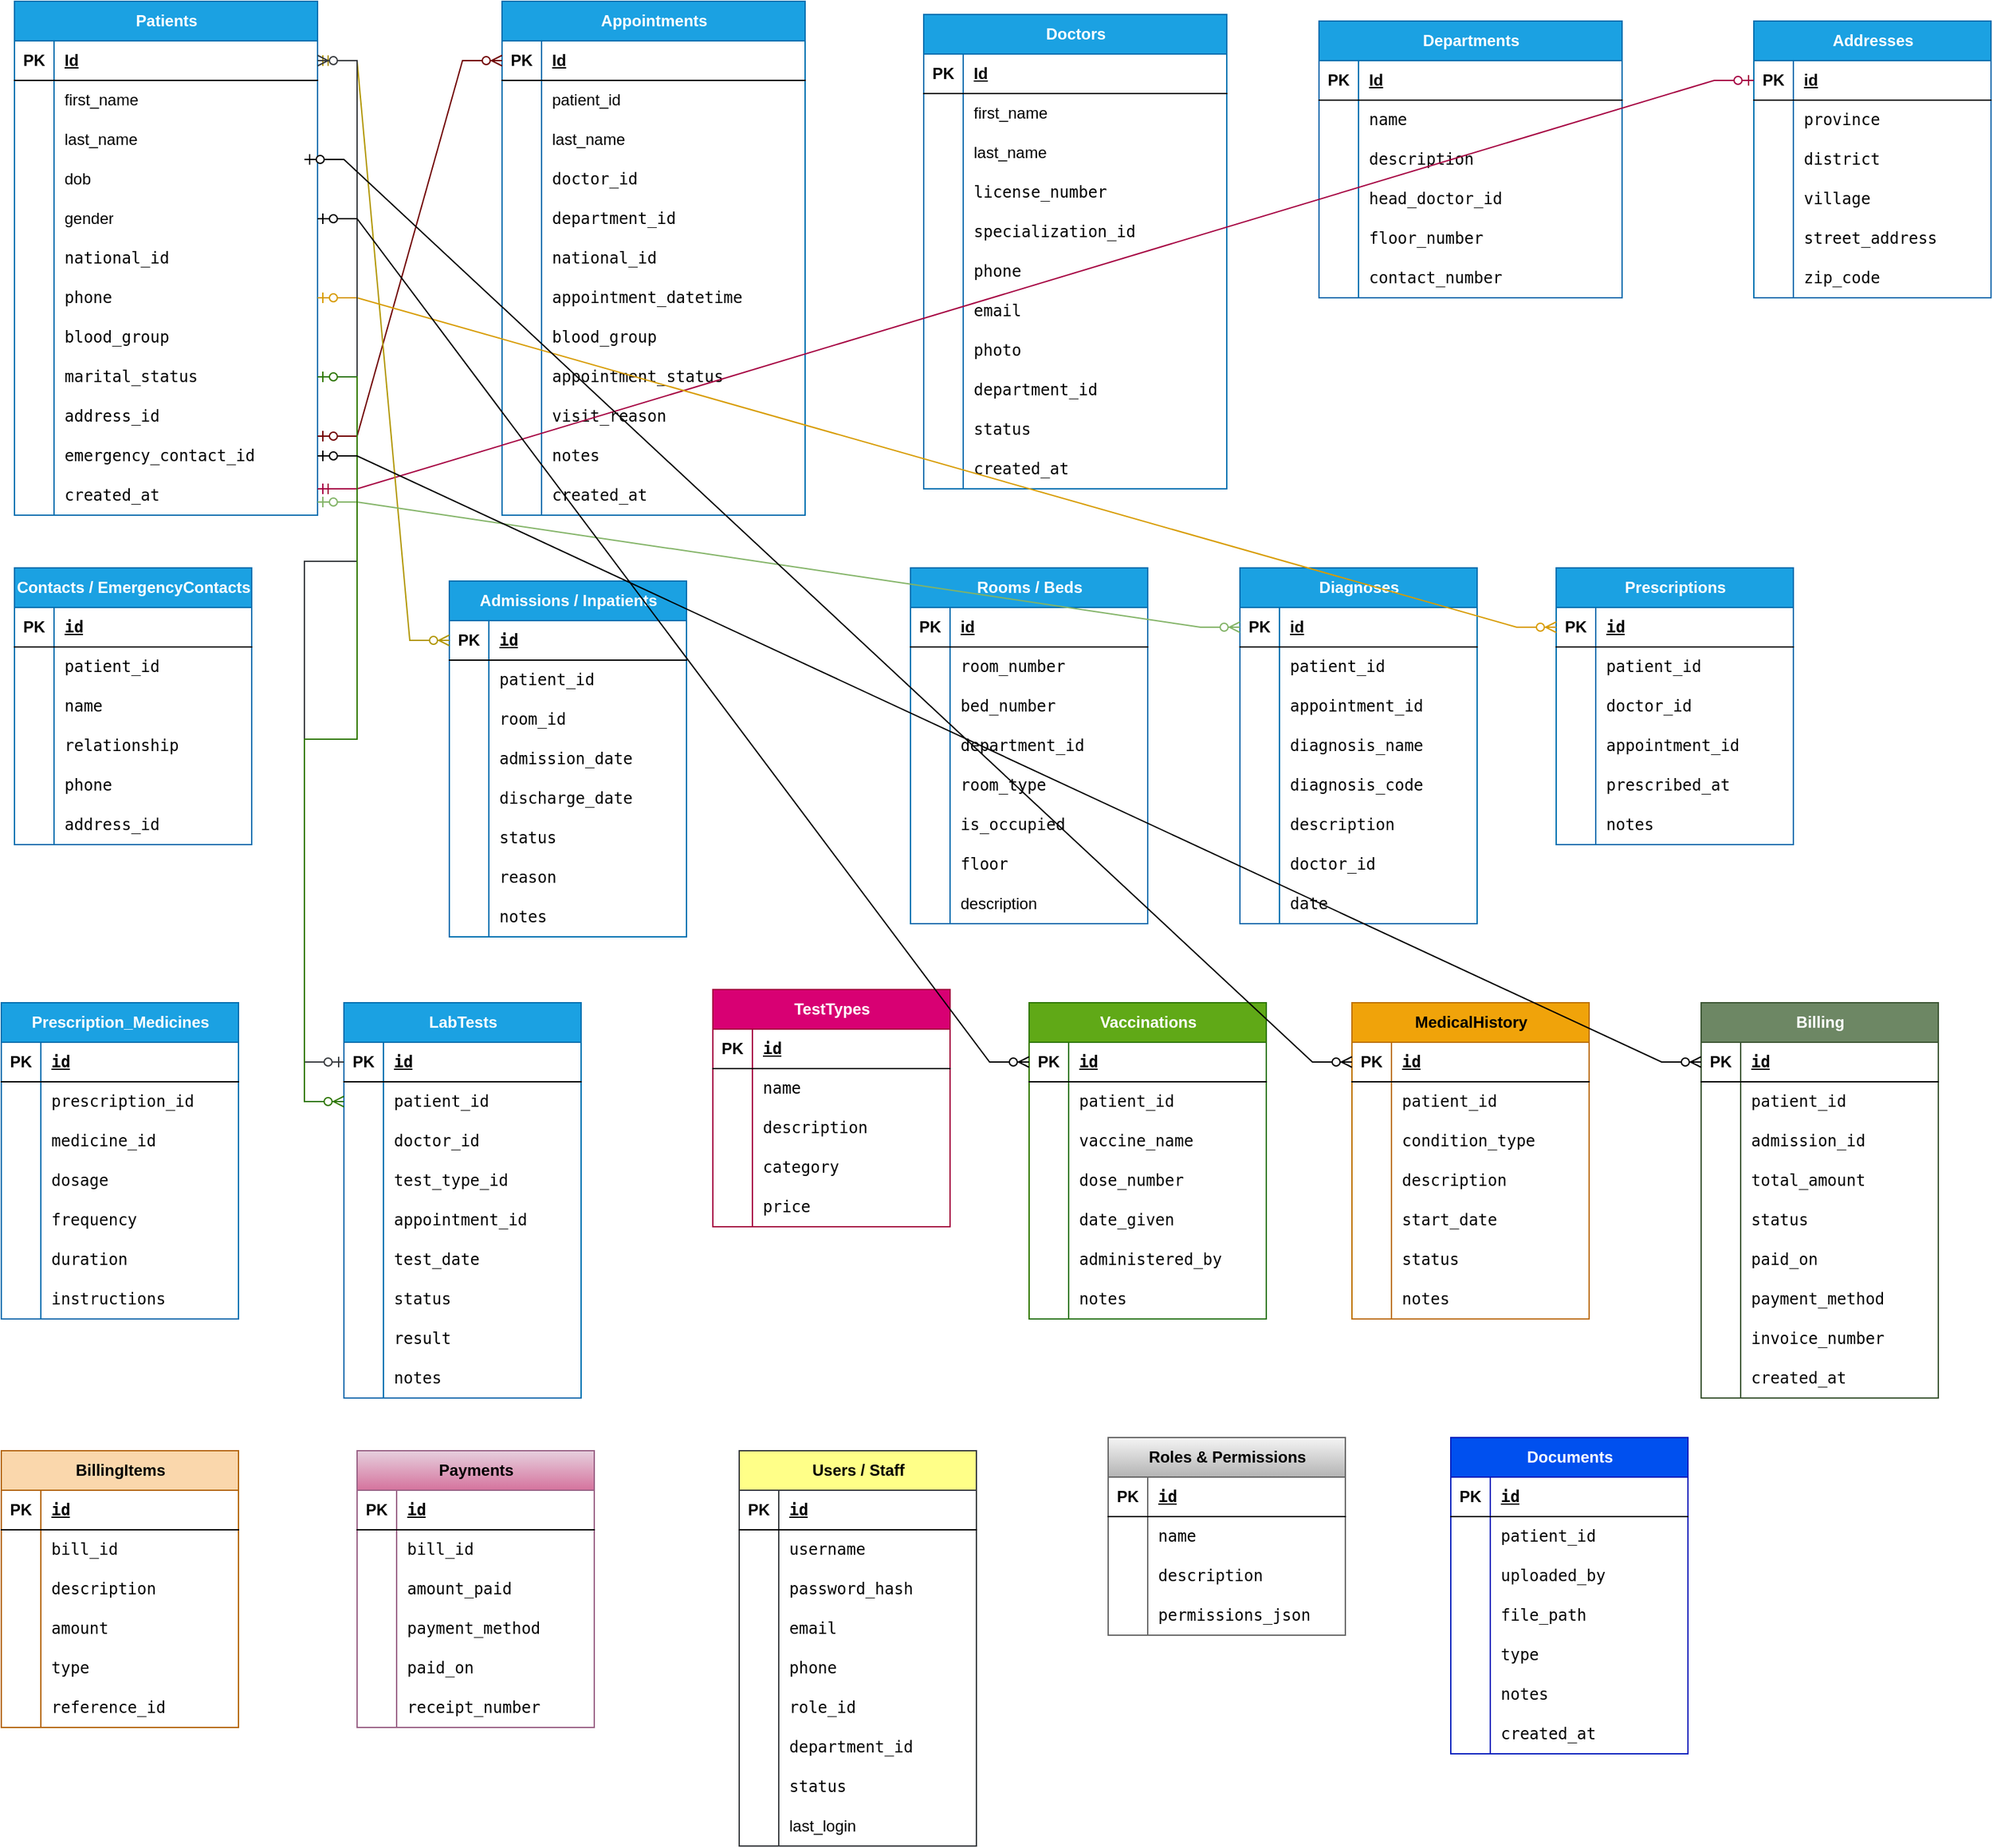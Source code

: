 <mxfile version="27.2.0">
  <diagram name="Page-1" id="PMNxbr3aNN2VHaiGVc0p">
    <mxGraphModel dx="3062" dy="3340" grid="1" gridSize="10" guides="1" tooltips="1" connect="1" arrows="1" fold="1" page="1" pageScale="1" pageWidth="850" pageHeight="1100" math="0" shadow="0">
      <root>
        <mxCell id="0" />
        <mxCell id="1" parent="0" />
        <mxCell id="slNytfLPTx_QfeoJ-YCl-38" value="Patients" style="shape=table;startSize=30;container=1;collapsible=1;childLayout=tableLayout;fixedRows=1;rowLines=0;fontStyle=1;align=center;resizeLast=1;html=1;swimlaneFillColor=default;fillColor=#1ba1e2;fontColor=#ffffff;strokeColor=#006EAF;" parent="1" vertex="1">
          <mxGeometry x="-330" y="-1420" width="230" height="390" as="geometry" />
        </mxCell>
        <mxCell id="slNytfLPTx_QfeoJ-YCl-39" value="" style="shape=tableRow;horizontal=0;startSize=0;swimlaneHead=0;swimlaneBody=0;fillColor=none;collapsible=0;dropTarget=0;points=[[0,0.5],[1,0.5]];portConstraint=eastwest;top=0;left=0;right=0;bottom=1;" parent="slNytfLPTx_QfeoJ-YCl-38" vertex="1">
          <mxGeometry y="30" width="230" height="30" as="geometry" />
        </mxCell>
        <mxCell id="slNytfLPTx_QfeoJ-YCl-40" value="PK" style="shape=partialRectangle;connectable=0;fillColor=none;top=0;left=0;bottom=0;right=0;fontStyle=1;overflow=hidden;whiteSpace=wrap;html=1;" parent="slNytfLPTx_QfeoJ-YCl-39" vertex="1">
          <mxGeometry width="30" height="30" as="geometry">
            <mxRectangle width="30" height="30" as="alternateBounds" />
          </mxGeometry>
        </mxCell>
        <mxCell id="slNytfLPTx_QfeoJ-YCl-41" value="Id" style="shape=partialRectangle;connectable=0;fillColor=none;top=0;left=0;bottom=0;right=0;align=left;spacingLeft=6;fontStyle=5;overflow=hidden;whiteSpace=wrap;html=1;" parent="slNytfLPTx_QfeoJ-YCl-39" vertex="1">
          <mxGeometry x="30" width="200" height="30" as="geometry">
            <mxRectangle width="200" height="30" as="alternateBounds" />
          </mxGeometry>
        </mxCell>
        <mxCell id="slNytfLPTx_QfeoJ-YCl-42" value="" style="shape=tableRow;horizontal=0;startSize=0;swimlaneHead=0;swimlaneBody=0;fillColor=none;collapsible=0;dropTarget=0;points=[[0,0.5],[1,0.5]];portConstraint=eastwest;top=0;left=0;right=0;bottom=0;" parent="slNytfLPTx_QfeoJ-YCl-38" vertex="1">
          <mxGeometry y="60" width="230" height="30" as="geometry" />
        </mxCell>
        <mxCell id="slNytfLPTx_QfeoJ-YCl-43" value="" style="shape=partialRectangle;connectable=0;fillColor=none;top=0;left=0;bottom=0;right=0;editable=1;overflow=hidden;whiteSpace=wrap;html=1;" parent="slNytfLPTx_QfeoJ-YCl-42" vertex="1">
          <mxGeometry width="30" height="30" as="geometry">
            <mxRectangle width="30" height="30" as="alternateBounds" />
          </mxGeometry>
        </mxCell>
        <mxCell id="slNytfLPTx_QfeoJ-YCl-44" value="first_name" style="shape=partialRectangle;connectable=0;fillColor=none;top=0;left=0;bottom=0;right=0;align=left;spacingLeft=6;overflow=hidden;whiteSpace=wrap;html=1;" parent="slNytfLPTx_QfeoJ-YCl-42" vertex="1">
          <mxGeometry x="30" width="200" height="30" as="geometry">
            <mxRectangle width="200" height="30" as="alternateBounds" />
          </mxGeometry>
        </mxCell>
        <mxCell id="slNytfLPTx_QfeoJ-YCl-45" value="" style="shape=tableRow;horizontal=0;startSize=0;swimlaneHead=0;swimlaneBody=0;fillColor=none;collapsible=0;dropTarget=0;points=[[0,0.5],[1,0.5]];portConstraint=eastwest;top=0;left=0;right=0;bottom=0;" parent="slNytfLPTx_QfeoJ-YCl-38" vertex="1">
          <mxGeometry y="90" width="230" height="30" as="geometry" />
        </mxCell>
        <mxCell id="slNytfLPTx_QfeoJ-YCl-46" value="" style="shape=partialRectangle;connectable=0;fillColor=none;top=0;left=0;bottom=0;right=0;editable=1;overflow=hidden;whiteSpace=wrap;html=1;" parent="slNytfLPTx_QfeoJ-YCl-45" vertex="1">
          <mxGeometry width="30" height="30" as="geometry">
            <mxRectangle width="30" height="30" as="alternateBounds" />
          </mxGeometry>
        </mxCell>
        <mxCell id="slNytfLPTx_QfeoJ-YCl-47" value="last_name" style="shape=partialRectangle;connectable=0;fillColor=none;top=0;left=0;bottom=0;right=0;align=left;spacingLeft=6;overflow=hidden;whiteSpace=wrap;html=1;" parent="slNytfLPTx_QfeoJ-YCl-45" vertex="1">
          <mxGeometry x="30" width="200" height="30" as="geometry">
            <mxRectangle width="200" height="30" as="alternateBounds" />
          </mxGeometry>
        </mxCell>
        <mxCell id="slNytfLPTx_QfeoJ-YCl-48" value="" style="shape=tableRow;horizontal=0;startSize=0;swimlaneHead=0;swimlaneBody=0;fillColor=none;collapsible=0;dropTarget=0;points=[[0,0.5],[1,0.5]];portConstraint=eastwest;top=0;left=0;right=0;bottom=0;" parent="slNytfLPTx_QfeoJ-YCl-38" vertex="1">
          <mxGeometry y="120" width="230" height="30" as="geometry" />
        </mxCell>
        <mxCell id="slNytfLPTx_QfeoJ-YCl-49" value="" style="shape=partialRectangle;connectable=0;fillColor=none;top=0;left=0;bottom=0;right=0;editable=1;overflow=hidden;whiteSpace=wrap;html=1;" parent="slNytfLPTx_QfeoJ-YCl-48" vertex="1">
          <mxGeometry width="30" height="30" as="geometry">
            <mxRectangle width="30" height="30" as="alternateBounds" />
          </mxGeometry>
        </mxCell>
        <mxCell id="slNytfLPTx_QfeoJ-YCl-50" value="dob" style="shape=partialRectangle;connectable=0;fillColor=none;top=0;left=0;bottom=0;right=0;align=left;spacingLeft=6;overflow=hidden;whiteSpace=wrap;html=1;" parent="slNytfLPTx_QfeoJ-YCl-48" vertex="1">
          <mxGeometry x="30" width="200" height="30" as="geometry">
            <mxRectangle width="200" height="30" as="alternateBounds" />
          </mxGeometry>
        </mxCell>
        <mxCell id="slNytfLPTx_QfeoJ-YCl-52" value="" style="shape=tableRow;horizontal=0;startSize=0;swimlaneHead=0;swimlaneBody=0;fillColor=none;collapsible=0;dropTarget=0;points=[[0,0.5],[1,0.5]];portConstraint=eastwest;top=0;left=0;right=0;bottom=0;" parent="slNytfLPTx_QfeoJ-YCl-38" vertex="1">
          <mxGeometry y="150" width="230" height="30" as="geometry" />
        </mxCell>
        <mxCell id="slNytfLPTx_QfeoJ-YCl-53" value="" style="shape=partialRectangle;connectable=0;fillColor=none;top=0;left=0;bottom=0;right=0;editable=1;overflow=hidden;whiteSpace=wrap;html=1;" parent="slNytfLPTx_QfeoJ-YCl-52" vertex="1">
          <mxGeometry width="30" height="30" as="geometry">
            <mxRectangle width="30" height="30" as="alternateBounds" />
          </mxGeometry>
        </mxCell>
        <mxCell id="slNytfLPTx_QfeoJ-YCl-54" value="gender" style="shape=partialRectangle;connectable=0;fillColor=none;top=0;left=0;bottom=0;right=0;align=left;spacingLeft=6;overflow=hidden;whiteSpace=wrap;html=1;" parent="slNytfLPTx_QfeoJ-YCl-52" vertex="1">
          <mxGeometry x="30" width="200" height="30" as="geometry">
            <mxRectangle width="200" height="30" as="alternateBounds" />
          </mxGeometry>
        </mxCell>
        <mxCell id="wGC3oBP80a2BaYjRNimY-1" value="" style="shape=tableRow;horizontal=0;startSize=0;swimlaneHead=0;swimlaneBody=0;fillColor=none;collapsible=0;dropTarget=0;points=[[0,0.5],[1,0.5]];portConstraint=eastwest;top=0;left=0;right=0;bottom=0;" vertex="1" parent="slNytfLPTx_QfeoJ-YCl-38">
          <mxGeometry y="180" width="230" height="30" as="geometry" />
        </mxCell>
        <mxCell id="wGC3oBP80a2BaYjRNimY-2" value="" style="shape=partialRectangle;connectable=0;fillColor=none;top=0;left=0;bottom=0;right=0;editable=1;overflow=hidden;whiteSpace=wrap;html=1;" vertex="1" parent="wGC3oBP80a2BaYjRNimY-1">
          <mxGeometry width="30" height="30" as="geometry">
            <mxRectangle width="30" height="30" as="alternateBounds" />
          </mxGeometry>
        </mxCell>
        <mxCell id="wGC3oBP80a2BaYjRNimY-3" value="&lt;code data-end=&quot;710&quot; data-start=&quot;697&quot;&gt;national_id&lt;/code&gt;" style="shape=partialRectangle;connectable=0;fillColor=none;top=0;left=0;bottom=0;right=0;align=left;spacingLeft=6;overflow=hidden;whiteSpace=wrap;html=1;" vertex="1" parent="wGC3oBP80a2BaYjRNimY-1">
          <mxGeometry x="30" width="200" height="30" as="geometry">
            <mxRectangle width="200" height="30" as="alternateBounds" />
          </mxGeometry>
        </mxCell>
        <mxCell id="wGC3oBP80a2BaYjRNimY-4" value="" style="shape=tableRow;horizontal=0;startSize=0;swimlaneHead=0;swimlaneBody=0;fillColor=none;collapsible=0;dropTarget=0;points=[[0,0.5],[1,0.5]];portConstraint=eastwest;top=0;left=0;right=0;bottom=0;" vertex="1" parent="slNytfLPTx_QfeoJ-YCl-38">
          <mxGeometry y="210" width="230" height="30" as="geometry" />
        </mxCell>
        <mxCell id="wGC3oBP80a2BaYjRNimY-5" value="" style="shape=partialRectangle;connectable=0;fillColor=none;top=0;left=0;bottom=0;right=0;editable=1;overflow=hidden;whiteSpace=wrap;html=1;" vertex="1" parent="wGC3oBP80a2BaYjRNimY-4">
          <mxGeometry width="30" height="30" as="geometry">
            <mxRectangle width="30" height="30" as="alternateBounds" />
          </mxGeometry>
        </mxCell>
        <mxCell id="wGC3oBP80a2BaYjRNimY-6" value="&lt;code data-end=&quot;738&quot; data-start=&quot;731&quot;&gt;phone&lt;/code&gt;" style="shape=partialRectangle;connectable=0;fillColor=none;top=0;left=0;bottom=0;right=0;align=left;spacingLeft=6;overflow=hidden;whiteSpace=wrap;html=1;" vertex="1" parent="wGC3oBP80a2BaYjRNimY-4">
          <mxGeometry x="30" width="200" height="30" as="geometry">
            <mxRectangle width="200" height="30" as="alternateBounds" />
          </mxGeometry>
        </mxCell>
        <mxCell id="wGC3oBP80a2BaYjRNimY-7" value="" style="shape=tableRow;horizontal=0;startSize=0;swimlaneHead=0;swimlaneBody=0;fillColor=none;collapsible=0;dropTarget=0;points=[[0,0.5],[1,0.5]];portConstraint=eastwest;top=0;left=0;right=0;bottom=0;" vertex="1" parent="slNytfLPTx_QfeoJ-YCl-38">
          <mxGeometry y="240" width="230" height="30" as="geometry" />
        </mxCell>
        <mxCell id="wGC3oBP80a2BaYjRNimY-8" value="" style="shape=partialRectangle;connectable=0;fillColor=none;top=0;left=0;bottom=0;right=0;editable=1;overflow=hidden;whiteSpace=wrap;html=1;" vertex="1" parent="wGC3oBP80a2BaYjRNimY-7">
          <mxGeometry width="30" height="30" as="geometry">
            <mxRectangle width="30" height="30" as="alternateBounds" />
          </mxGeometry>
        </mxCell>
        <mxCell id="wGC3oBP80a2BaYjRNimY-9" value="&lt;code data-end=&quot;771&quot; data-start=&quot;758&quot;&gt;blood_group&lt;/code&gt;" style="shape=partialRectangle;connectable=0;fillColor=none;top=0;left=0;bottom=0;right=0;align=left;spacingLeft=6;overflow=hidden;whiteSpace=wrap;html=1;" vertex="1" parent="wGC3oBP80a2BaYjRNimY-7">
          <mxGeometry x="30" width="200" height="30" as="geometry">
            <mxRectangle width="200" height="30" as="alternateBounds" />
          </mxGeometry>
        </mxCell>
        <mxCell id="wGC3oBP80a2BaYjRNimY-10" value="" style="shape=tableRow;horizontal=0;startSize=0;swimlaneHead=0;swimlaneBody=0;fillColor=none;collapsible=0;dropTarget=0;points=[[0,0.5],[1,0.5]];portConstraint=eastwest;top=0;left=0;right=0;bottom=0;" vertex="1" parent="slNytfLPTx_QfeoJ-YCl-38">
          <mxGeometry y="270" width="230" height="30" as="geometry" />
        </mxCell>
        <mxCell id="wGC3oBP80a2BaYjRNimY-11" value="" style="shape=partialRectangle;connectable=0;fillColor=none;top=0;left=0;bottom=0;right=0;editable=1;overflow=hidden;whiteSpace=wrap;html=1;" vertex="1" parent="wGC3oBP80a2BaYjRNimY-10">
          <mxGeometry width="30" height="30" as="geometry">
            <mxRectangle width="30" height="30" as="alternateBounds" />
          </mxGeometry>
        </mxCell>
        <mxCell id="wGC3oBP80a2BaYjRNimY-12" value="&lt;code data-end=&quot;789&quot; data-start=&quot;773&quot;&gt;marital_status&lt;/code&gt;" style="shape=partialRectangle;connectable=0;fillColor=none;top=0;left=0;bottom=0;right=0;align=left;spacingLeft=6;overflow=hidden;whiteSpace=wrap;html=1;" vertex="1" parent="wGC3oBP80a2BaYjRNimY-10">
          <mxGeometry x="30" width="200" height="30" as="geometry">
            <mxRectangle width="200" height="30" as="alternateBounds" />
          </mxGeometry>
        </mxCell>
        <mxCell id="wGC3oBP80a2BaYjRNimY-13" value="" style="shape=tableRow;horizontal=0;startSize=0;swimlaneHead=0;swimlaneBody=0;fillColor=none;collapsible=0;dropTarget=0;points=[[0,0.5],[1,0.5]];portConstraint=eastwest;top=0;left=0;right=0;bottom=0;" vertex="1" parent="slNytfLPTx_QfeoJ-YCl-38">
          <mxGeometry y="300" width="230" height="30" as="geometry" />
        </mxCell>
        <mxCell id="wGC3oBP80a2BaYjRNimY-14" value="" style="shape=partialRectangle;connectable=0;fillColor=none;top=0;left=0;bottom=0;right=0;editable=1;overflow=hidden;whiteSpace=wrap;html=1;" vertex="1" parent="wGC3oBP80a2BaYjRNimY-13">
          <mxGeometry width="30" height="30" as="geometry">
            <mxRectangle width="30" height="30" as="alternateBounds" />
          </mxGeometry>
        </mxCell>
        <mxCell id="wGC3oBP80a2BaYjRNimY-15" value="&lt;code data-end=&quot;803&quot; data-start=&quot;791&quot;&gt;address_id&lt;/code&gt;" style="shape=partialRectangle;connectable=0;fillColor=none;top=0;left=0;bottom=0;right=0;align=left;spacingLeft=6;overflow=hidden;whiteSpace=wrap;html=1;" vertex="1" parent="wGC3oBP80a2BaYjRNimY-13">
          <mxGeometry x="30" width="200" height="30" as="geometry">
            <mxRectangle width="200" height="30" as="alternateBounds" />
          </mxGeometry>
        </mxCell>
        <mxCell id="wGC3oBP80a2BaYjRNimY-16" value="" style="shape=tableRow;horizontal=0;startSize=0;swimlaneHead=0;swimlaneBody=0;fillColor=none;collapsible=0;dropTarget=0;points=[[0,0.5],[1,0.5]];portConstraint=eastwest;top=0;left=0;right=0;bottom=0;" vertex="1" parent="slNytfLPTx_QfeoJ-YCl-38">
          <mxGeometry y="330" width="230" height="30" as="geometry" />
        </mxCell>
        <mxCell id="wGC3oBP80a2BaYjRNimY-17" value="" style="shape=partialRectangle;connectable=0;fillColor=none;top=0;left=0;bottom=0;right=0;editable=1;overflow=hidden;whiteSpace=wrap;html=1;" vertex="1" parent="wGC3oBP80a2BaYjRNimY-16">
          <mxGeometry width="30" height="30" as="geometry">
            <mxRectangle width="30" height="30" as="alternateBounds" />
          </mxGeometry>
        </mxCell>
        <mxCell id="wGC3oBP80a2BaYjRNimY-18" value="&lt;code data-end=&quot;827&quot; data-start=&quot;805&quot;&gt;emergency_contact_id&lt;/code&gt;" style="shape=partialRectangle;connectable=0;fillColor=none;top=0;left=0;bottom=0;right=0;align=left;spacingLeft=6;overflow=hidden;whiteSpace=wrap;html=1;" vertex="1" parent="wGC3oBP80a2BaYjRNimY-16">
          <mxGeometry x="30" width="200" height="30" as="geometry">
            <mxRectangle width="200" height="30" as="alternateBounds" />
          </mxGeometry>
        </mxCell>
        <mxCell id="wGC3oBP80a2BaYjRNimY-19" value="" style="shape=tableRow;horizontal=0;startSize=0;swimlaneHead=0;swimlaneBody=0;fillColor=none;collapsible=0;dropTarget=0;points=[[0,0.5],[1,0.5]];portConstraint=eastwest;top=0;left=0;right=0;bottom=0;" vertex="1" parent="slNytfLPTx_QfeoJ-YCl-38">
          <mxGeometry y="360" width="230" height="30" as="geometry" />
        </mxCell>
        <mxCell id="wGC3oBP80a2BaYjRNimY-20" value="" style="shape=partialRectangle;connectable=0;fillColor=none;top=0;left=0;bottom=0;right=0;editable=1;overflow=hidden;whiteSpace=wrap;html=1;" vertex="1" parent="wGC3oBP80a2BaYjRNimY-19">
          <mxGeometry width="30" height="30" as="geometry">
            <mxRectangle width="30" height="30" as="alternateBounds" />
          </mxGeometry>
        </mxCell>
        <mxCell id="wGC3oBP80a2BaYjRNimY-21" value="&lt;code data-end=&quot;841&quot; data-start=&quot;829&quot;&gt;created_at&lt;/code&gt;" style="shape=partialRectangle;connectable=0;fillColor=none;top=0;left=0;bottom=0;right=0;align=left;spacingLeft=6;overflow=hidden;whiteSpace=wrap;html=1;" vertex="1" parent="wGC3oBP80a2BaYjRNimY-19">
          <mxGeometry x="30" width="200" height="30" as="geometry">
            <mxRectangle width="200" height="30" as="alternateBounds" />
          </mxGeometry>
        </mxCell>
        <mxCell id="wGC3oBP80a2BaYjRNimY-23" value="Appointments" style="shape=table;startSize=30;container=1;collapsible=1;childLayout=tableLayout;fixedRows=1;rowLines=0;fontStyle=1;align=center;resizeLast=1;html=1;swimlaneFillColor=default;fillColor=#1ba1e2;fontColor=#ffffff;strokeColor=#006EAF;" vertex="1" parent="1">
          <mxGeometry x="40" y="-1420" width="230" height="390" as="geometry" />
        </mxCell>
        <mxCell id="wGC3oBP80a2BaYjRNimY-24" value="" style="shape=tableRow;horizontal=0;startSize=0;swimlaneHead=0;swimlaneBody=0;fillColor=none;collapsible=0;dropTarget=0;points=[[0,0.5],[1,0.5]];portConstraint=eastwest;top=0;left=0;right=0;bottom=1;" vertex="1" parent="wGC3oBP80a2BaYjRNimY-23">
          <mxGeometry y="30" width="230" height="30" as="geometry" />
        </mxCell>
        <mxCell id="wGC3oBP80a2BaYjRNimY-25" value="PK" style="shape=partialRectangle;connectable=0;fillColor=none;top=0;left=0;bottom=0;right=0;fontStyle=1;overflow=hidden;whiteSpace=wrap;html=1;" vertex="1" parent="wGC3oBP80a2BaYjRNimY-24">
          <mxGeometry width="30" height="30" as="geometry">
            <mxRectangle width="30" height="30" as="alternateBounds" />
          </mxGeometry>
        </mxCell>
        <mxCell id="wGC3oBP80a2BaYjRNimY-26" value="Id" style="shape=partialRectangle;connectable=0;fillColor=none;top=0;left=0;bottom=0;right=0;align=left;spacingLeft=6;fontStyle=5;overflow=hidden;whiteSpace=wrap;html=1;" vertex="1" parent="wGC3oBP80a2BaYjRNimY-24">
          <mxGeometry x="30" width="200" height="30" as="geometry">
            <mxRectangle width="200" height="30" as="alternateBounds" />
          </mxGeometry>
        </mxCell>
        <mxCell id="wGC3oBP80a2BaYjRNimY-27" value="" style="shape=tableRow;horizontal=0;startSize=0;swimlaneHead=0;swimlaneBody=0;fillColor=none;collapsible=0;dropTarget=0;points=[[0,0.5],[1,0.5]];portConstraint=eastwest;top=0;left=0;right=0;bottom=0;" vertex="1" parent="wGC3oBP80a2BaYjRNimY-23">
          <mxGeometry y="60" width="230" height="30" as="geometry" />
        </mxCell>
        <mxCell id="wGC3oBP80a2BaYjRNimY-28" value="" style="shape=partialRectangle;connectable=0;fillColor=none;top=0;left=0;bottom=0;right=0;editable=1;overflow=hidden;whiteSpace=wrap;html=1;" vertex="1" parent="wGC3oBP80a2BaYjRNimY-27">
          <mxGeometry width="30" height="30" as="geometry">
            <mxRectangle width="30" height="30" as="alternateBounds" />
          </mxGeometry>
        </mxCell>
        <mxCell id="wGC3oBP80a2BaYjRNimY-29" value="patient_id" style="shape=partialRectangle;connectable=0;fillColor=none;top=0;left=0;bottom=0;right=0;align=left;spacingLeft=6;overflow=hidden;whiteSpace=wrap;html=1;" vertex="1" parent="wGC3oBP80a2BaYjRNimY-27">
          <mxGeometry x="30" width="200" height="30" as="geometry">
            <mxRectangle width="200" height="30" as="alternateBounds" />
          </mxGeometry>
        </mxCell>
        <mxCell id="wGC3oBP80a2BaYjRNimY-30" value="" style="shape=tableRow;horizontal=0;startSize=0;swimlaneHead=0;swimlaneBody=0;fillColor=none;collapsible=0;dropTarget=0;points=[[0,0.5],[1,0.5]];portConstraint=eastwest;top=0;left=0;right=0;bottom=0;" vertex="1" parent="wGC3oBP80a2BaYjRNimY-23">
          <mxGeometry y="90" width="230" height="30" as="geometry" />
        </mxCell>
        <mxCell id="wGC3oBP80a2BaYjRNimY-31" value="" style="shape=partialRectangle;connectable=0;fillColor=none;top=0;left=0;bottom=0;right=0;editable=1;overflow=hidden;whiteSpace=wrap;html=1;" vertex="1" parent="wGC3oBP80a2BaYjRNimY-30">
          <mxGeometry width="30" height="30" as="geometry">
            <mxRectangle width="30" height="30" as="alternateBounds" />
          </mxGeometry>
        </mxCell>
        <mxCell id="wGC3oBP80a2BaYjRNimY-32" value="last_name" style="shape=partialRectangle;connectable=0;fillColor=none;top=0;left=0;bottom=0;right=0;align=left;spacingLeft=6;overflow=hidden;whiteSpace=wrap;html=1;" vertex="1" parent="wGC3oBP80a2BaYjRNimY-30">
          <mxGeometry x="30" width="200" height="30" as="geometry">
            <mxRectangle width="200" height="30" as="alternateBounds" />
          </mxGeometry>
        </mxCell>
        <mxCell id="wGC3oBP80a2BaYjRNimY-33" value="" style="shape=tableRow;horizontal=0;startSize=0;swimlaneHead=0;swimlaneBody=0;fillColor=none;collapsible=0;dropTarget=0;points=[[0,0.5],[1,0.5]];portConstraint=eastwest;top=0;left=0;right=0;bottom=0;" vertex="1" parent="wGC3oBP80a2BaYjRNimY-23">
          <mxGeometry y="120" width="230" height="30" as="geometry" />
        </mxCell>
        <mxCell id="wGC3oBP80a2BaYjRNimY-34" value="" style="shape=partialRectangle;connectable=0;fillColor=none;top=0;left=0;bottom=0;right=0;editable=1;overflow=hidden;whiteSpace=wrap;html=1;" vertex="1" parent="wGC3oBP80a2BaYjRNimY-33">
          <mxGeometry width="30" height="30" as="geometry">
            <mxRectangle width="30" height="30" as="alternateBounds" />
          </mxGeometry>
        </mxCell>
        <mxCell id="wGC3oBP80a2BaYjRNimY-35" value="&lt;code data-end=&quot;942&quot; data-start=&quot;931&quot;&gt;doctor_id&lt;/code&gt;" style="shape=partialRectangle;connectable=0;fillColor=none;top=0;left=0;bottom=0;right=0;align=left;spacingLeft=6;overflow=hidden;whiteSpace=wrap;html=1;" vertex="1" parent="wGC3oBP80a2BaYjRNimY-33">
          <mxGeometry x="30" width="200" height="30" as="geometry">
            <mxRectangle width="200" height="30" as="alternateBounds" />
          </mxGeometry>
        </mxCell>
        <mxCell id="wGC3oBP80a2BaYjRNimY-36" value="" style="shape=tableRow;horizontal=0;startSize=0;swimlaneHead=0;swimlaneBody=0;fillColor=none;collapsible=0;dropTarget=0;points=[[0,0.5],[1,0.5]];portConstraint=eastwest;top=0;left=0;right=0;bottom=0;" vertex="1" parent="wGC3oBP80a2BaYjRNimY-23">
          <mxGeometry y="150" width="230" height="30" as="geometry" />
        </mxCell>
        <mxCell id="wGC3oBP80a2BaYjRNimY-37" value="" style="shape=partialRectangle;connectable=0;fillColor=none;top=0;left=0;bottom=0;right=0;editable=1;overflow=hidden;whiteSpace=wrap;html=1;" vertex="1" parent="wGC3oBP80a2BaYjRNimY-36">
          <mxGeometry width="30" height="30" as="geometry">
            <mxRectangle width="30" height="30" as="alternateBounds" />
          </mxGeometry>
        </mxCell>
        <mxCell id="wGC3oBP80a2BaYjRNimY-38" value="&lt;code data-end=&quot;959&quot; data-start=&quot;944&quot;&gt;department_id&lt;/code&gt;" style="shape=partialRectangle;connectable=0;fillColor=none;top=0;left=0;bottom=0;right=0;align=left;spacingLeft=6;overflow=hidden;whiteSpace=wrap;html=1;" vertex="1" parent="wGC3oBP80a2BaYjRNimY-36">
          <mxGeometry x="30" width="200" height="30" as="geometry">
            <mxRectangle width="200" height="30" as="alternateBounds" />
          </mxGeometry>
        </mxCell>
        <mxCell id="wGC3oBP80a2BaYjRNimY-39" value="" style="shape=tableRow;horizontal=0;startSize=0;swimlaneHead=0;swimlaneBody=0;fillColor=none;collapsible=0;dropTarget=0;points=[[0,0.5],[1,0.5]];portConstraint=eastwest;top=0;left=0;right=0;bottom=0;" vertex="1" parent="wGC3oBP80a2BaYjRNimY-23">
          <mxGeometry y="180" width="230" height="30" as="geometry" />
        </mxCell>
        <mxCell id="wGC3oBP80a2BaYjRNimY-40" value="" style="shape=partialRectangle;connectable=0;fillColor=none;top=0;left=0;bottom=0;right=0;editable=1;overflow=hidden;whiteSpace=wrap;html=1;" vertex="1" parent="wGC3oBP80a2BaYjRNimY-39">
          <mxGeometry width="30" height="30" as="geometry">
            <mxRectangle width="30" height="30" as="alternateBounds" />
          </mxGeometry>
        </mxCell>
        <mxCell id="wGC3oBP80a2BaYjRNimY-41" value="&lt;code data-end=&quot;710&quot; data-start=&quot;697&quot;&gt;national_id&lt;/code&gt;" style="shape=partialRectangle;connectable=0;fillColor=none;top=0;left=0;bottom=0;right=0;align=left;spacingLeft=6;overflow=hidden;whiteSpace=wrap;html=1;" vertex="1" parent="wGC3oBP80a2BaYjRNimY-39">
          <mxGeometry x="30" width="200" height="30" as="geometry">
            <mxRectangle width="200" height="30" as="alternateBounds" />
          </mxGeometry>
        </mxCell>
        <mxCell id="wGC3oBP80a2BaYjRNimY-42" value="" style="shape=tableRow;horizontal=0;startSize=0;swimlaneHead=0;swimlaneBody=0;fillColor=none;collapsible=0;dropTarget=0;points=[[0,0.5],[1,0.5]];portConstraint=eastwest;top=0;left=0;right=0;bottom=0;" vertex="1" parent="wGC3oBP80a2BaYjRNimY-23">
          <mxGeometry y="210" width="230" height="30" as="geometry" />
        </mxCell>
        <mxCell id="wGC3oBP80a2BaYjRNimY-43" value="" style="shape=partialRectangle;connectable=0;fillColor=none;top=0;left=0;bottom=0;right=0;editable=1;overflow=hidden;whiteSpace=wrap;html=1;" vertex="1" parent="wGC3oBP80a2BaYjRNimY-42">
          <mxGeometry width="30" height="30" as="geometry">
            <mxRectangle width="30" height="30" as="alternateBounds" />
          </mxGeometry>
        </mxCell>
        <mxCell id="wGC3oBP80a2BaYjRNimY-44" value="&lt;code data-end=&quot;983&quot; data-start=&quot;961&quot;&gt;appointment_datetime&lt;/code&gt;" style="shape=partialRectangle;connectable=0;fillColor=none;top=0;left=0;bottom=0;right=0;align=left;spacingLeft=6;overflow=hidden;whiteSpace=wrap;html=1;" vertex="1" parent="wGC3oBP80a2BaYjRNimY-42">
          <mxGeometry x="30" width="200" height="30" as="geometry">
            <mxRectangle width="200" height="30" as="alternateBounds" />
          </mxGeometry>
        </mxCell>
        <mxCell id="wGC3oBP80a2BaYjRNimY-45" value="" style="shape=tableRow;horizontal=0;startSize=0;swimlaneHead=0;swimlaneBody=0;fillColor=none;collapsible=0;dropTarget=0;points=[[0,0.5],[1,0.5]];portConstraint=eastwest;top=0;left=0;right=0;bottom=0;" vertex="1" parent="wGC3oBP80a2BaYjRNimY-23">
          <mxGeometry y="240" width="230" height="30" as="geometry" />
        </mxCell>
        <mxCell id="wGC3oBP80a2BaYjRNimY-46" value="" style="shape=partialRectangle;connectable=0;fillColor=none;top=0;left=0;bottom=0;right=0;editable=1;overflow=hidden;whiteSpace=wrap;html=1;" vertex="1" parent="wGC3oBP80a2BaYjRNimY-45">
          <mxGeometry width="30" height="30" as="geometry">
            <mxRectangle width="30" height="30" as="alternateBounds" />
          </mxGeometry>
        </mxCell>
        <mxCell id="wGC3oBP80a2BaYjRNimY-47" value="&lt;code data-end=&quot;771&quot; data-start=&quot;758&quot;&gt;blood_group&lt;/code&gt;" style="shape=partialRectangle;connectable=0;fillColor=none;top=0;left=0;bottom=0;right=0;align=left;spacingLeft=6;overflow=hidden;whiteSpace=wrap;html=1;" vertex="1" parent="wGC3oBP80a2BaYjRNimY-45">
          <mxGeometry x="30" width="200" height="30" as="geometry">
            <mxRectangle width="200" height="30" as="alternateBounds" />
          </mxGeometry>
        </mxCell>
        <mxCell id="wGC3oBP80a2BaYjRNimY-48" value="" style="shape=tableRow;horizontal=0;startSize=0;swimlaneHead=0;swimlaneBody=0;fillColor=none;collapsible=0;dropTarget=0;points=[[0,0.5],[1,0.5]];portConstraint=eastwest;top=0;left=0;right=0;bottom=0;" vertex="1" parent="wGC3oBP80a2BaYjRNimY-23">
          <mxGeometry y="270" width="230" height="30" as="geometry" />
        </mxCell>
        <mxCell id="wGC3oBP80a2BaYjRNimY-49" value="" style="shape=partialRectangle;connectable=0;fillColor=none;top=0;left=0;bottom=0;right=0;editable=1;overflow=hidden;whiteSpace=wrap;html=1;" vertex="1" parent="wGC3oBP80a2BaYjRNimY-48">
          <mxGeometry width="30" height="30" as="geometry">
            <mxRectangle width="30" height="30" as="alternateBounds" />
          </mxGeometry>
        </mxCell>
        <mxCell id="wGC3oBP80a2BaYjRNimY-50" value="&lt;code data-end=&quot;1005&quot; data-start=&quot;985&quot;&gt;appointment_status&lt;/code&gt;" style="shape=partialRectangle;connectable=0;fillColor=none;top=0;left=0;bottom=0;right=0;align=left;spacingLeft=6;overflow=hidden;whiteSpace=wrap;html=1;" vertex="1" parent="wGC3oBP80a2BaYjRNimY-48">
          <mxGeometry x="30" width="200" height="30" as="geometry">
            <mxRectangle width="200" height="30" as="alternateBounds" />
          </mxGeometry>
        </mxCell>
        <mxCell id="wGC3oBP80a2BaYjRNimY-51" value="" style="shape=tableRow;horizontal=0;startSize=0;swimlaneHead=0;swimlaneBody=0;fillColor=none;collapsible=0;dropTarget=0;points=[[0,0.5],[1,0.5]];portConstraint=eastwest;top=0;left=0;right=0;bottom=0;" vertex="1" parent="wGC3oBP80a2BaYjRNimY-23">
          <mxGeometry y="300" width="230" height="30" as="geometry" />
        </mxCell>
        <mxCell id="wGC3oBP80a2BaYjRNimY-52" value="" style="shape=partialRectangle;connectable=0;fillColor=none;top=0;left=0;bottom=0;right=0;editable=1;overflow=hidden;whiteSpace=wrap;html=1;" vertex="1" parent="wGC3oBP80a2BaYjRNimY-51">
          <mxGeometry width="30" height="30" as="geometry">
            <mxRectangle width="30" height="30" as="alternateBounds" />
          </mxGeometry>
        </mxCell>
        <mxCell id="wGC3oBP80a2BaYjRNimY-53" value="&lt;code data-end=&quot;1021&quot; data-start=&quot;1007&quot;&gt;visit_reason&lt;/code&gt;" style="shape=partialRectangle;connectable=0;fillColor=none;top=0;left=0;bottom=0;right=0;align=left;spacingLeft=6;overflow=hidden;whiteSpace=wrap;html=1;" vertex="1" parent="wGC3oBP80a2BaYjRNimY-51">
          <mxGeometry x="30" width="200" height="30" as="geometry">
            <mxRectangle width="200" height="30" as="alternateBounds" />
          </mxGeometry>
        </mxCell>
        <mxCell id="wGC3oBP80a2BaYjRNimY-54" value="" style="shape=tableRow;horizontal=0;startSize=0;swimlaneHead=0;swimlaneBody=0;fillColor=none;collapsible=0;dropTarget=0;points=[[0,0.5],[1,0.5]];portConstraint=eastwest;top=0;left=0;right=0;bottom=0;" vertex="1" parent="wGC3oBP80a2BaYjRNimY-23">
          <mxGeometry y="330" width="230" height="30" as="geometry" />
        </mxCell>
        <mxCell id="wGC3oBP80a2BaYjRNimY-55" value="" style="shape=partialRectangle;connectable=0;fillColor=none;top=0;left=0;bottom=0;right=0;editable=1;overflow=hidden;whiteSpace=wrap;html=1;" vertex="1" parent="wGC3oBP80a2BaYjRNimY-54">
          <mxGeometry width="30" height="30" as="geometry">
            <mxRectangle width="30" height="30" as="alternateBounds" />
          </mxGeometry>
        </mxCell>
        <mxCell id="wGC3oBP80a2BaYjRNimY-56" value="&lt;code data-end=&quot;1030&quot; data-start=&quot;1023&quot;&gt;notes&lt;/code&gt;" style="shape=partialRectangle;connectable=0;fillColor=none;top=0;left=0;bottom=0;right=0;align=left;spacingLeft=6;overflow=hidden;whiteSpace=wrap;html=1;" vertex="1" parent="wGC3oBP80a2BaYjRNimY-54">
          <mxGeometry x="30" width="200" height="30" as="geometry">
            <mxRectangle width="200" height="30" as="alternateBounds" />
          </mxGeometry>
        </mxCell>
        <mxCell id="wGC3oBP80a2BaYjRNimY-57" value="" style="shape=tableRow;horizontal=0;startSize=0;swimlaneHead=0;swimlaneBody=0;fillColor=none;collapsible=0;dropTarget=0;points=[[0,0.5],[1,0.5]];portConstraint=eastwest;top=0;left=0;right=0;bottom=0;" vertex="1" parent="wGC3oBP80a2BaYjRNimY-23">
          <mxGeometry y="360" width="230" height="30" as="geometry" />
        </mxCell>
        <mxCell id="wGC3oBP80a2BaYjRNimY-58" value="" style="shape=partialRectangle;connectable=0;fillColor=none;top=0;left=0;bottom=0;right=0;editable=1;overflow=hidden;whiteSpace=wrap;html=1;" vertex="1" parent="wGC3oBP80a2BaYjRNimY-57">
          <mxGeometry width="30" height="30" as="geometry">
            <mxRectangle width="30" height="30" as="alternateBounds" />
          </mxGeometry>
        </mxCell>
        <mxCell id="wGC3oBP80a2BaYjRNimY-59" value="&lt;code data-end=&quot;1044&quot; data-start=&quot;1032&quot;&gt;created_at&lt;/code&gt;" style="shape=partialRectangle;connectable=0;fillColor=none;top=0;left=0;bottom=0;right=0;align=left;spacingLeft=6;overflow=hidden;whiteSpace=wrap;html=1;" vertex="1" parent="wGC3oBP80a2BaYjRNimY-57">
          <mxGeometry x="30" width="200" height="30" as="geometry">
            <mxRectangle width="200" height="30" as="alternateBounds" />
          </mxGeometry>
        </mxCell>
        <mxCell id="wGC3oBP80a2BaYjRNimY-97" value="Doctors" style="shape=table;startSize=30;container=1;collapsible=1;childLayout=tableLayout;fixedRows=1;rowLines=0;fontStyle=1;align=center;resizeLast=1;html=1;swimlaneFillColor=default;fillColor=#1ba1e2;fontColor=#ffffff;strokeColor=#006EAF;" vertex="1" parent="1">
          <mxGeometry x="360" y="-1410" width="230" height="360" as="geometry" />
        </mxCell>
        <mxCell id="wGC3oBP80a2BaYjRNimY-98" value="" style="shape=tableRow;horizontal=0;startSize=0;swimlaneHead=0;swimlaneBody=0;fillColor=none;collapsible=0;dropTarget=0;points=[[0,0.5],[1,0.5]];portConstraint=eastwest;top=0;left=0;right=0;bottom=1;" vertex="1" parent="wGC3oBP80a2BaYjRNimY-97">
          <mxGeometry y="30" width="230" height="30" as="geometry" />
        </mxCell>
        <mxCell id="wGC3oBP80a2BaYjRNimY-99" value="PK" style="shape=partialRectangle;connectable=0;fillColor=none;top=0;left=0;bottom=0;right=0;fontStyle=1;overflow=hidden;whiteSpace=wrap;html=1;" vertex="1" parent="wGC3oBP80a2BaYjRNimY-98">
          <mxGeometry width="30" height="30" as="geometry">
            <mxRectangle width="30" height="30" as="alternateBounds" />
          </mxGeometry>
        </mxCell>
        <mxCell id="wGC3oBP80a2BaYjRNimY-100" value="Id" style="shape=partialRectangle;connectable=0;fillColor=none;top=0;left=0;bottom=0;right=0;align=left;spacingLeft=6;fontStyle=5;overflow=hidden;whiteSpace=wrap;html=1;" vertex="1" parent="wGC3oBP80a2BaYjRNimY-98">
          <mxGeometry x="30" width="200" height="30" as="geometry">
            <mxRectangle width="200" height="30" as="alternateBounds" />
          </mxGeometry>
        </mxCell>
        <mxCell id="wGC3oBP80a2BaYjRNimY-101" value="" style="shape=tableRow;horizontal=0;startSize=0;swimlaneHead=0;swimlaneBody=0;fillColor=none;collapsible=0;dropTarget=0;points=[[0,0.5],[1,0.5]];portConstraint=eastwest;top=0;left=0;right=0;bottom=0;" vertex="1" parent="wGC3oBP80a2BaYjRNimY-97">
          <mxGeometry y="60" width="230" height="30" as="geometry" />
        </mxCell>
        <mxCell id="wGC3oBP80a2BaYjRNimY-102" value="" style="shape=partialRectangle;connectable=0;fillColor=none;top=0;left=0;bottom=0;right=0;editable=1;overflow=hidden;whiteSpace=wrap;html=1;" vertex="1" parent="wGC3oBP80a2BaYjRNimY-101">
          <mxGeometry width="30" height="30" as="geometry">
            <mxRectangle width="30" height="30" as="alternateBounds" />
          </mxGeometry>
        </mxCell>
        <mxCell id="wGC3oBP80a2BaYjRNimY-103" value="first_name" style="shape=partialRectangle;connectable=0;fillColor=none;top=0;left=0;bottom=0;right=0;align=left;spacingLeft=6;overflow=hidden;whiteSpace=wrap;html=1;" vertex="1" parent="wGC3oBP80a2BaYjRNimY-101">
          <mxGeometry x="30" width="200" height="30" as="geometry">
            <mxRectangle width="200" height="30" as="alternateBounds" />
          </mxGeometry>
        </mxCell>
        <mxCell id="wGC3oBP80a2BaYjRNimY-104" value="" style="shape=tableRow;horizontal=0;startSize=0;swimlaneHead=0;swimlaneBody=0;fillColor=none;collapsible=0;dropTarget=0;points=[[0,0.5],[1,0.5]];portConstraint=eastwest;top=0;left=0;right=0;bottom=0;" vertex="1" parent="wGC3oBP80a2BaYjRNimY-97">
          <mxGeometry y="90" width="230" height="30" as="geometry" />
        </mxCell>
        <mxCell id="wGC3oBP80a2BaYjRNimY-105" value="" style="shape=partialRectangle;connectable=0;fillColor=none;top=0;left=0;bottom=0;right=0;editable=1;overflow=hidden;whiteSpace=wrap;html=1;" vertex="1" parent="wGC3oBP80a2BaYjRNimY-104">
          <mxGeometry width="30" height="30" as="geometry">
            <mxRectangle width="30" height="30" as="alternateBounds" />
          </mxGeometry>
        </mxCell>
        <mxCell id="wGC3oBP80a2BaYjRNimY-106" value="last_name" style="shape=partialRectangle;connectable=0;fillColor=none;top=0;left=0;bottom=0;right=0;align=left;spacingLeft=6;overflow=hidden;whiteSpace=wrap;html=1;" vertex="1" parent="wGC3oBP80a2BaYjRNimY-104">
          <mxGeometry x="30" width="200" height="30" as="geometry">
            <mxRectangle width="200" height="30" as="alternateBounds" />
          </mxGeometry>
        </mxCell>
        <mxCell id="wGC3oBP80a2BaYjRNimY-107" value="" style="shape=tableRow;horizontal=0;startSize=0;swimlaneHead=0;swimlaneBody=0;fillColor=none;collapsible=0;dropTarget=0;points=[[0,0.5],[1,0.5]];portConstraint=eastwest;top=0;left=0;right=0;bottom=0;" vertex="1" parent="wGC3oBP80a2BaYjRNimY-97">
          <mxGeometry y="120" width="230" height="30" as="geometry" />
        </mxCell>
        <mxCell id="wGC3oBP80a2BaYjRNimY-108" value="" style="shape=partialRectangle;connectable=0;fillColor=none;top=0;left=0;bottom=0;right=0;editable=1;overflow=hidden;whiteSpace=wrap;html=1;" vertex="1" parent="wGC3oBP80a2BaYjRNimY-107">
          <mxGeometry width="30" height="30" as="geometry">
            <mxRectangle width="30" height="30" as="alternateBounds" />
          </mxGeometry>
        </mxCell>
        <mxCell id="wGC3oBP80a2BaYjRNimY-109" value="&lt;code data-end=&quot;1160&quot; data-start=&quot;1144&quot;&gt;license_number&lt;/code&gt;" style="shape=partialRectangle;connectable=0;fillColor=none;top=0;left=0;bottom=0;right=0;align=left;spacingLeft=6;overflow=hidden;whiteSpace=wrap;html=1;" vertex="1" parent="wGC3oBP80a2BaYjRNimY-107">
          <mxGeometry x="30" width="200" height="30" as="geometry">
            <mxRectangle width="200" height="30" as="alternateBounds" />
          </mxGeometry>
        </mxCell>
        <mxCell id="wGC3oBP80a2BaYjRNimY-110" value="" style="shape=tableRow;horizontal=0;startSize=0;swimlaneHead=0;swimlaneBody=0;fillColor=none;collapsible=0;dropTarget=0;points=[[0,0.5],[1,0.5]];portConstraint=eastwest;top=0;left=0;right=0;bottom=0;" vertex="1" parent="wGC3oBP80a2BaYjRNimY-97">
          <mxGeometry y="150" width="230" height="30" as="geometry" />
        </mxCell>
        <mxCell id="wGC3oBP80a2BaYjRNimY-111" value="" style="shape=partialRectangle;connectable=0;fillColor=none;top=0;left=0;bottom=0;right=0;editable=1;overflow=hidden;whiteSpace=wrap;html=1;" vertex="1" parent="wGC3oBP80a2BaYjRNimY-110">
          <mxGeometry width="30" height="30" as="geometry">
            <mxRectangle width="30" height="30" as="alternateBounds" />
          </mxGeometry>
        </mxCell>
        <mxCell id="wGC3oBP80a2BaYjRNimY-112" value="&lt;code data-end=&quot;1181&quot; data-start=&quot;1162&quot;&gt;specialization_id&lt;/code&gt;" style="shape=partialRectangle;connectable=0;fillColor=none;top=0;left=0;bottom=0;right=0;align=left;spacingLeft=6;overflow=hidden;whiteSpace=wrap;html=1;" vertex="1" parent="wGC3oBP80a2BaYjRNimY-110">
          <mxGeometry x="30" width="200" height="30" as="geometry">
            <mxRectangle width="200" height="30" as="alternateBounds" />
          </mxGeometry>
        </mxCell>
        <mxCell id="wGC3oBP80a2BaYjRNimY-116" value="" style="shape=tableRow;horizontal=0;startSize=0;swimlaneHead=0;swimlaneBody=0;fillColor=none;collapsible=0;dropTarget=0;points=[[0,0.5],[1,0.5]];portConstraint=eastwest;top=0;left=0;right=0;bottom=0;" vertex="1" parent="wGC3oBP80a2BaYjRNimY-97">
          <mxGeometry y="180" width="230" height="30" as="geometry" />
        </mxCell>
        <mxCell id="wGC3oBP80a2BaYjRNimY-117" value="" style="shape=partialRectangle;connectable=0;fillColor=none;top=0;left=0;bottom=0;right=0;editable=1;overflow=hidden;whiteSpace=wrap;html=1;" vertex="1" parent="wGC3oBP80a2BaYjRNimY-116">
          <mxGeometry width="30" height="30" as="geometry">
            <mxRectangle width="30" height="30" as="alternateBounds" />
          </mxGeometry>
        </mxCell>
        <mxCell id="wGC3oBP80a2BaYjRNimY-118" value="&lt;code data-end=&quot;738&quot; data-start=&quot;731&quot;&gt;phone&lt;/code&gt;" style="shape=partialRectangle;connectable=0;fillColor=none;top=0;left=0;bottom=0;right=0;align=left;spacingLeft=6;overflow=hidden;whiteSpace=wrap;html=1;" vertex="1" parent="wGC3oBP80a2BaYjRNimY-116">
          <mxGeometry x="30" width="200" height="30" as="geometry">
            <mxRectangle width="200" height="30" as="alternateBounds" />
          </mxGeometry>
        </mxCell>
        <mxCell id="wGC3oBP80a2BaYjRNimY-119" value="" style="shape=tableRow;horizontal=0;startSize=0;swimlaneHead=0;swimlaneBody=0;fillColor=none;collapsible=0;dropTarget=0;points=[[0,0.5],[1,0.5]];portConstraint=eastwest;top=0;left=0;right=0;bottom=0;" vertex="1" parent="wGC3oBP80a2BaYjRNimY-97">
          <mxGeometry y="210" width="230" height="30" as="geometry" />
        </mxCell>
        <mxCell id="wGC3oBP80a2BaYjRNimY-120" value="" style="shape=partialRectangle;connectable=0;fillColor=none;top=0;left=0;bottom=0;right=0;editable=1;overflow=hidden;whiteSpace=wrap;html=1;" vertex="1" parent="wGC3oBP80a2BaYjRNimY-119">
          <mxGeometry width="30" height="30" as="geometry">
            <mxRectangle width="30" height="30" as="alternateBounds" />
          </mxGeometry>
        </mxCell>
        <mxCell id="wGC3oBP80a2BaYjRNimY-121" value="&lt;code data-end=&quot;1199&quot; data-start=&quot;1192&quot;&gt;email&lt;/code&gt;" style="shape=partialRectangle;connectable=0;fillColor=none;top=0;left=0;bottom=0;right=0;align=left;spacingLeft=6;overflow=hidden;whiteSpace=wrap;html=1;" vertex="1" parent="wGC3oBP80a2BaYjRNimY-119">
          <mxGeometry x="30" width="200" height="30" as="geometry">
            <mxRectangle width="200" height="30" as="alternateBounds" />
          </mxGeometry>
        </mxCell>
        <mxCell id="wGC3oBP80a2BaYjRNimY-122" value="" style="shape=tableRow;horizontal=0;startSize=0;swimlaneHead=0;swimlaneBody=0;fillColor=none;collapsible=0;dropTarget=0;points=[[0,0.5],[1,0.5]];portConstraint=eastwest;top=0;left=0;right=0;bottom=0;" vertex="1" parent="wGC3oBP80a2BaYjRNimY-97">
          <mxGeometry y="240" width="230" height="30" as="geometry" />
        </mxCell>
        <mxCell id="wGC3oBP80a2BaYjRNimY-123" value="" style="shape=partialRectangle;connectable=0;fillColor=none;top=0;left=0;bottom=0;right=0;editable=1;overflow=hidden;whiteSpace=wrap;html=1;" vertex="1" parent="wGC3oBP80a2BaYjRNimY-122">
          <mxGeometry width="30" height="30" as="geometry">
            <mxRectangle width="30" height="30" as="alternateBounds" />
          </mxGeometry>
        </mxCell>
        <mxCell id="wGC3oBP80a2BaYjRNimY-124" value="&lt;code data-end=&quot;1208&quot; data-start=&quot;1201&quot;&gt;photo&lt;/code&gt;" style="shape=partialRectangle;connectable=0;fillColor=none;top=0;left=0;bottom=0;right=0;align=left;spacingLeft=6;overflow=hidden;whiteSpace=wrap;html=1;" vertex="1" parent="wGC3oBP80a2BaYjRNimY-122">
          <mxGeometry x="30" width="200" height="30" as="geometry">
            <mxRectangle width="200" height="30" as="alternateBounds" />
          </mxGeometry>
        </mxCell>
        <mxCell id="wGC3oBP80a2BaYjRNimY-125" value="" style="shape=tableRow;horizontal=0;startSize=0;swimlaneHead=0;swimlaneBody=0;fillColor=none;collapsible=0;dropTarget=0;points=[[0,0.5],[1,0.5]];portConstraint=eastwest;top=0;left=0;right=0;bottom=0;" vertex="1" parent="wGC3oBP80a2BaYjRNimY-97">
          <mxGeometry y="270" width="230" height="30" as="geometry" />
        </mxCell>
        <mxCell id="wGC3oBP80a2BaYjRNimY-126" value="" style="shape=partialRectangle;connectable=0;fillColor=none;top=0;left=0;bottom=0;right=0;editable=1;overflow=hidden;whiteSpace=wrap;html=1;" vertex="1" parent="wGC3oBP80a2BaYjRNimY-125">
          <mxGeometry width="30" height="30" as="geometry">
            <mxRectangle width="30" height="30" as="alternateBounds" />
          </mxGeometry>
        </mxCell>
        <mxCell id="wGC3oBP80a2BaYjRNimY-127" value="&lt;code data-end=&quot;1225&quot; data-start=&quot;1210&quot;&gt;department_id&lt;/code&gt;" style="shape=partialRectangle;connectable=0;fillColor=none;top=0;left=0;bottom=0;right=0;align=left;spacingLeft=6;overflow=hidden;whiteSpace=wrap;html=1;" vertex="1" parent="wGC3oBP80a2BaYjRNimY-125">
          <mxGeometry x="30" width="200" height="30" as="geometry">
            <mxRectangle width="200" height="30" as="alternateBounds" />
          </mxGeometry>
        </mxCell>
        <mxCell id="wGC3oBP80a2BaYjRNimY-128" value="" style="shape=tableRow;horizontal=0;startSize=0;swimlaneHead=0;swimlaneBody=0;fillColor=none;collapsible=0;dropTarget=0;points=[[0,0.5],[1,0.5]];portConstraint=eastwest;top=0;left=0;right=0;bottom=0;" vertex="1" parent="wGC3oBP80a2BaYjRNimY-97">
          <mxGeometry y="300" width="230" height="30" as="geometry" />
        </mxCell>
        <mxCell id="wGC3oBP80a2BaYjRNimY-129" value="" style="shape=partialRectangle;connectable=0;fillColor=none;top=0;left=0;bottom=0;right=0;editable=1;overflow=hidden;whiteSpace=wrap;html=1;" vertex="1" parent="wGC3oBP80a2BaYjRNimY-128">
          <mxGeometry width="30" height="30" as="geometry">
            <mxRectangle width="30" height="30" as="alternateBounds" />
          </mxGeometry>
        </mxCell>
        <mxCell id="wGC3oBP80a2BaYjRNimY-130" value="&lt;code data-end=&quot;1235&quot; data-start=&quot;1227&quot;&gt;status&lt;/code&gt;" style="shape=partialRectangle;connectable=0;fillColor=none;top=0;left=0;bottom=0;right=0;align=left;spacingLeft=6;overflow=hidden;whiteSpace=wrap;html=1;" vertex="1" parent="wGC3oBP80a2BaYjRNimY-128">
          <mxGeometry x="30" width="200" height="30" as="geometry">
            <mxRectangle width="200" height="30" as="alternateBounds" />
          </mxGeometry>
        </mxCell>
        <mxCell id="wGC3oBP80a2BaYjRNimY-131" value="" style="shape=tableRow;horizontal=0;startSize=0;swimlaneHead=0;swimlaneBody=0;fillColor=none;collapsible=0;dropTarget=0;points=[[0,0.5],[1,0.5]];portConstraint=eastwest;top=0;left=0;right=0;bottom=0;" vertex="1" parent="wGC3oBP80a2BaYjRNimY-97">
          <mxGeometry y="330" width="230" height="30" as="geometry" />
        </mxCell>
        <mxCell id="wGC3oBP80a2BaYjRNimY-132" value="" style="shape=partialRectangle;connectable=0;fillColor=none;top=0;left=0;bottom=0;right=0;editable=1;overflow=hidden;whiteSpace=wrap;html=1;" vertex="1" parent="wGC3oBP80a2BaYjRNimY-131">
          <mxGeometry width="30" height="30" as="geometry">
            <mxRectangle width="30" height="30" as="alternateBounds" />
          </mxGeometry>
        </mxCell>
        <mxCell id="wGC3oBP80a2BaYjRNimY-133" value="&lt;code data-end=&quot;841&quot; data-start=&quot;829&quot;&gt;created_at&lt;/code&gt;" style="shape=partialRectangle;connectable=0;fillColor=none;top=0;left=0;bottom=0;right=0;align=left;spacingLeft=6;overflow=hidden;whiteSpace=wrap;html=1;" vertex="1" parent="wGC3oBP80a2BaYjRNimY-131">
          <mxGeometry x="30" width="200" height="30" as="geometry">
            <mxRectangle width="200" height="30" as="alternateBounds" />
          </mxGeometry>
        </mxCell>
        <mxCell id="wGC3oBP80a2BaYjRNimY-134" value="Departments" style="shape=table;startSize=30;container=1;collapsible=1;childLayout=tableLayout;fixedRows=1;rowLines=0;fontStyle=1;align=center;resizeLast=1;html=1;swimlaneFillColor=default;fillColor=#1ba1e2;fontColor=#ffffff;strokeColor=#006EAF;" vertex="1" parent="1">
          <mxGeometry x="660" y="-1405" width="230" height="210" as="geometry" />
        </mxCell>
        <mxCell id="wGC3oBP80a2BaYjRNimY-135" value="" style="shape=tableRow;horizontal=0;startSize=0;swimlaneHead=0;swimlaneBody=0;fillColor=none;collapsible=0;dropTarget=0;points=[[0,0.5],[1,0.5]];portConstraint=eastwest;top=0;left=0;right=0;bottom=1;" vertex="1" parent="wGC3oBP80a2BaYjRNimY-134">
          <mxGeometry y="30" width="230" height="30" as="geometry" />
        </mxCell>
        <mxCell id="wGC3oBP80a2BaYjRNimY-136" value="PK" style="shape=partialRectangle;connectable=0;fillColor=none;top=0;left=0;bottom=0;right=0;fontStyle=1;overflow=hidden;whiteSpace=wrap;html=1;" vertex="1" parent="wGC3oBP80a2BaYjRNimY-135">
          <mxGeometry width="30" height="30" as="geometry">
            <mxRectangle width="30" height="30" as="alternateBounds" />
          </mxGeometry>
        </mxCell>
        <mxCell id="wGC3oBP80a2BaYjRNimY-137" value="Id" style="shape=partialRectangle;connectable=0;fillColor=none;top=0;left=0;bottom=0;right=0;align=left;spacingLeft=6;fontStyle=5;overflow=hidden;whiteSpace=wrap;html=1;" vertex="1" parent="wGC3oBP80a2BaYjRNimY-135">
          <mxGeometry x="30" width="200" height="30" as="geometry">
            <mxRectangle width="200" height="30" as="alternateBounds" />
          </mxGeometry>
        </mxCell>
        <mxCell id="wGC3oBP80a2BaYjRNimY-138" value="" style="shape=tableRow;horizontal=0;startSize=0;swimlaneHead=0;swimlaneBody=0;fillColor=none;collapsible=0;dropTarget=0;points=[[0,0.5],[1,0.5]];portConstraint=eastwest;top=0;left=0;right=0;bottom=0;" vertex="1" parent="wGC3oBP80a2BaYjRNimY-134">
          <mxGeometry y="60" width="230" height="30" as="geometry" />
        </mxCell>
        <mxCell id="wGC3oBP80a2BaYjRNimY-139" value="" style="shape=partialRectangle;connectable=0;fillColor=none;top=0;left=0;bottom=0;right=0;editable=1;overflow=hidden;whiteSpace=wrap;html=1;" vertex="1" parent="wGC3oBP80a2BaYjRNimY-138">
          <mxGeometry width="30" height="30" as="geometry">
            <mxRectangle width="30" height="30" as="alternateBounds" />
          </mxGeometry>
        </mxCell>
        <mxCell id="wGC3oBP80a2BaYjRNimY-140" value="&lt;code data-end=&quot;1349&quot; data-start=&quot;1343&quot;&gt;name&lt;/code&gt;" style="shape=partialRectangle;connectable=0;fillColor=none;top=0;left=0;bottom=0;right=0;align=left;spacingLeft=6;overflow=hidden;whiteSpace=wrap;html=1;" vertex="1" parent="wGC3oBP80a2BaYjRNimY-138">
          <mxGeometry x="30" width="200" height="30" as="geometry">
            <mxRectangle width="200" height="30" as="alternateBounds" />
          </mxGeometry>
        </mxCell>
        <mxCell id="wGC3oBP80a2BaYjRNimY-141" value="" style="shape=tableRow;horizontal=0;startSize=0;swimlaneHead=0;swimlaneBody=0;fillColor=none;collapsible=0;dropTarget=0;points=[[0,0.5],[1,0.5]];portConstraint=eastwest;top=0;left=0;right=0;bottom=0;" vertex="1" parent="wGC3oBP80a2BaYjRNimY-134">
          <mxGeometry y="90" width="230" height="30" as="geometry" />
        </mxCell>
        <mxCell id="wGC3oBP80a2BaYjRNimY-142" value="" style="shape=partialRectangle;connectable=0;fillColor=none;top=0;left=0;bottom=0;right=0;editable=1;overflow=hidden;whiteSpace=wrap;html=1;" vertex="1" parent="wGC3oBP80a2BaYjRNimY-141">
          <mxGeometry width="30" height="30" as="geometry">
            <mxRectangle width="30" height="30" as="alternateBounds" />
          </mxGeometry>
        </mxCell>
        <mxCell id="wGC3oBP80a2BaYjRNimY-143" value="&lt;code data-end=&quot;1364&quot; data-start=&quot;1351&quot;&gt;description&lt;/code&gt;" style="shape=partialRectangle;connectable=0;fillColor=none;top=0;left=0;bottom=0;right=0;align=left;spacingLeft=6;overflow=hidden;whiteSpace=wrap;html=1;" vertex="1" parent="wGC3oBP80a2BaYjRNimY-141">
          <mxGeometry x="30" width="200" height="30" as="geometry">
            <mxRectangle width="200" height="30" as="alternateBounds" />
          </mxGeometry>
        </mxCell>
        <mxCell id="wGC3oBP80a2BaYjRNimY-144" value="" style="shape=tableRow;horizontal=0;startSize=0;swimlaneHead=0;swimlaneBody=0;fillColor=none;collapsible=0;dropTarget=0;points=[[0,0.5],[1,0.5]];portConstraint=eastwest;top=0;left=0;right=0;bottom=0;" vertex="1" parent="wGC3oBP80a2BaYjRNimY-134">
          <mxGeometry y="120" width="230" height="30" as="geometry" />
        </mxCell>
        <mxCell id="wGC3oBP80a2BaYjRNimY-145" value="" style="shape=partialRectangle;connectable=0;fillColor=none;top=0;left=0;bottom=0;right=0;editable=1;overflow=hidden;whiteSpace=wrap;html=1;" vertex="1" parent="wGC3oBP80a2BaYjRNimY-144">
          <mxGeometry width="30" height="30" as="geometry">
            <mxRectangle width="30" height="30" as="alternateBounds" />
          </mxGeometry>
        </mxCell>
        <mxCell id="wGC3oBP80a2BaYjRNimY-146" value="&lt;code data-end=&quot;1382&quot; data-start=&quot;1366&quot;&gt;head_doctor_id&lt;/code&gt;" style="shape=partialRectangle;connectable=0;fillColor=none;top=0;left=0;bottom=0;right=0;align=left;spacingLeft=6;overflow=hidden;whiteSpace=wrap;html=1;" vertex="1" parent="wGC3oBP80a2BaYjRNimY-144">
          <mxGeometry x="30" width="200" height="30" as="geometry">
            <mxRectangle width="200" height="30" as="alternateBounds" />
          </mxGeometry>
        </mxCell>
        <mxCell id="wGC3oBP80a2BaYjRNimY-147" value="" style="shape=tableRow;horizontal=0;startSize=0;swimlaneHead=0;swimlaneBody=0;fillColor=none;collapsible=0;dropTarget=0;points=[[0,0.5],[1,0.5]];portConstraint=eastwest;top=0;left=0;right=0;bottom=0;" vertex="1" parent="wGC3oBP80a2BaYjRNimY-134">
          <mxGeometry y="150" width="230" height="30" as="geometry" />
        </mxCell>
        <mxCell id="wGC3oBP80a2BaYjRNimY-148" value="" style="shape=partialRectangle;connectable=0;fillColor=none;top=0;left=0;bottom=0;right=0;editable=1;overflow=hidden;whiteSpace=wrap;html=1;" vertex="1" parent="wGC3oBP80a2BaYjRNimY-147">
          <mxGeometry width="30" height="30" as="geometry">
            <mxRectangle width="30" height="30" as="alternateBounds" />
          </mxGeometry>
        </mxCell>
        <mxCell id="wGC3oBP80a2BaYjRNimY-149" value="&lt;code data-end=&quot;1398&quot; data-start=&quot;1384&quot;&gt;floor_number&lt;/code&gt;" style="shape=partialRectangle;connectable=0;fillColor=none;top=0;left=0;bottom=0;right=0;align=left;spacingLeft=6;overflow=hidden;whiteSpace=wrap;html=1;" vertex="1" parent="wGC3oBP80a2BaYjRNimY-147">
          <mxGeometry x="30" width="200" height="30" as="geometry">
            <mxRectangle width="200" height="30" as="alternateBounds" />
          </mxGeometry>
        </mxCell>
        <mxCell id="wGC3oBP80a2BaYjRNimY-150" value="" style="shape=tableRow;horizontal=0;startSize=0;swimlaneHead=0;swimlaneBody=0;fillColor=none;collapsible=0;dropTarget=0;points=[[0,0.5],[1,0.5]];portConstraint=eastwest;top=0;left=0;right=0;bottom=0;" vertex="1" parent="wGC3oBP80a2BaYjRNimY-134">
          <mxGeometry y="180" width="230" height="30" as="geometry" />
        </mxCell>
        <mxCell id="wGC3oBP80a2BaYjRNimY-151" value="" style="shape=partialRectangle;connectable=0;fillColor=none;top=0;left=0;bottom=0;right=0;editable=1;overflow=hidden;whiteSpace=wrap;html=1;" vertex="1" parent="wGC3oBP80a2BaYjRNimY-150">
          <mxGeometry width="30" height="30" as="geometry">
            <mxRectangle width="30" height="30" as="alternateBounds" />
          </mxGeometry>
        </mxCell>
        <mxCell id="wGC3oBP80a2BaYjRNimY-152" value="&lt;code data-end=&quot;1416&quot; data-start=&quot;1400&quot;&gt;contact_number&lt;/code&gt;" style="shape=partialRectangle;connectable=0;fillColor=none;top=0;left=0;bottom=0;right=0;align=left;spacingLeft=6;overflow=hidden;whiteSpace=wrap;html=1;" vertex="1" parent="wGC3oBP80a2BaYjRNimY-150">
          <mxGeometry x="30" width="200" height="30" as="geometry">
            <mxRectangle width="200" height="30" as="alternateBounds" />
          </mxGeometry>
        </mxCell>
        <mxCell id="wGC3oBP80a2BaYjRNimY-171" value="Addresses" style="shape=table;startSize=30;container=1;collapsible=1;childLayout=tableLayout;fixedRows=1;rowLines=0;fontStyle=1;align=center;resizeLast=1;html=1;fillColor=#1ba1e2;fontColor=#ffffff;strokeColor=#006EAF;" vertex="1" parent="1">
          <mxGeometry x="990" y="-1405" width="180" height="210" as="geometry" />
        </mxCell>
        <mxCell id="wGC3oBP80a2BaYjRNimY-172" value="" style="shape=tableRow;horizontal=0;startSize=0;swimlaneHead=0;swimlaneBody=0;fillColor=none;collapsible=0;dropTarget=0;points=[[0,0.5],[1,0.5]];portConstraint=eastwest;top=0;left=0;right=0;bottom=1;" vertex="1" parent="wGC3oBP80a2BaYjRNimY-171">
          <mxGeometry y="30" width="180" height="30" as="geometry" />
        </mxCell>
        <mxCell id="wGC3oBP80a2BaYjRNimY-173" value="PK" style="shape=partialRectangle;connectable=0;fillColor=none;top=0;left=0;bottom=0;right=0;fontStyle=1;overflow=hidden;whiteSpace=wrap;html=1;" vertex="1" parent="wGC3oBP80a2BaYjRNimY-172">
          <mxGeometry width="30" height="30" as="geometry">
            <mxRectangle width="30" height="30" as="alternateBounds" />
          </mxGeometry>
        </mxCell>
        <mxCell id="wGC3oBP80a2BaYjRNimY-174" value="id" style="shape=partialRectangle;connectable=0;fillColor=none;top=0;left=0;bottom=0;right=0;align=left;spacingLeft=6;fontStyle=5;overflow=hidden;whiteSpace=wrap;html=1;" vertex="1" parent="wGC3oBP80a2BaYjRNimY-172">
          <mxGeometry x="30" width="150" height="30" as="geometry">
            <mxRectangle width="150" height="30" as="alternateBounds" />
          </mxGeometry>
        </mxCell>
        <mxCell id="wGC3oBP80a2BaYjRNimY-175" value="" style="shape=tableRow;horizontal=0;startSize=0;swimlaneHead=0;swimlaneBody=0;fillColor=none;collapsible=0;dropTarget=0;points=[[0,0.5],[1,0.5]];portConstraint=eastwest;top=0;left=0;right=0;bottom=0;" vertex="1" parent="wGC3oBP80a2BaYjRNimY-171">
          <mxGeometry y="60" width="180" height="30" as="geometry" />
        </mxCell>
        <mxCell id="wGC3oBP80a2BaYjRNimY-176" value="" style="shape=partialRectangle;connectable=0;fillColor=none;top=0;left=0;bottom=0;right=0;editable=1;overflow=hidden;whiteSpace=wrap;html=1;" vertex="1" parent="wGC3oBP80a2BaYjRNimY-175">
          <mxGeometry width="30" height="30" as="geometry">
            <mxRectangle width="30" height="30" as="alternateBounds" />
          </mxGeometry>
        </mxCell>
        <mxCell id="wGC3oBP80a2BaYjRNimY-177" value="&lt;code data-end=&quot;1523&quot; data-start=&quot;1513&quot;&gt;province&lt;/code&gt;" style="shape=partialRectangle;connectable=0;fillColor=none;top=0;left=0;bottom=0;right=0;align=left;spacingLeft=6;overflow=hidden;whiteSpace=wrap;html=1;" vertex="1" parent="wGC3oBP80a2BaYjRNimY-175">
          <mxGeometry x="30" width="150" height="30" as="geometry">
            <mxRectangle width="150" height="30" as="alternateBounds" />
          </mxGeometry>
        </mxCell>
        <mxCell id="wGC3oBP80a2BaYjRNimY-178" value="" style="shape=tableRow;horizontal=0;startSize=0;swimlaneHead=0;swimlaneBody=0;fillColor=none;collapsible=0;dropTarget=0;points=[[0,0.5],[1,0.5]];portConstraint=eastwest;top=0;left=0;right=0;bottom=0;" vertex="1" parent="wGC3oBP80a2BaYjRNimY-171">
          <mxGeometry y="90" width="180" height="30" as="geometry" />
        </mxCell>
        <mxCell id="wGC3oBP80a2BaYjRNimY-179" value="" style="shape=partialRectangle;connectable=0;fillColor=none;top=0;left=0;bottom=0;right=0;editable=1;overflow=hidden;whiteSpace=wrap;html=1;" vertex="1" parent="wGC3oBP80a2BaYjRNimY-178">
          <mxGeometry width="30" height="30" as="geometry">
            <mxRectangle width="30" height="30" as="alternateBounds" />
          </mxGeometry>
        </mxCell>
        <mxCell id="wGC3oBP80a2BaYjRNimY-180" value="&lt;code data-end=&quot;1535&quot; data-start=&quot;1525&quot;&gt;district&lt;/code&gt;" style="shape=partialRectangle;connectable=0;fillColor=none;top=0;left=0;bottom=0;right=0;align=left;spacingLeft=6;overflow=hidden;whiteSpace=wrap;html=1;" vertex="1" parent="wGC3oBP80a2BaYjRNimY-178">
          <mxGeometry x="30" width="150" height="30" as="geometry">
            <mxRectangle width="150" height="30" as="alternateBounds" />
          </mxGeometry>
        </mxCell>
        <mxCell id="wGC3oBP80a2BaYjRNimY-181" value="" style="shape=tableRow;horizontal=0;startSize=0;swimlaneHead=0;swimlaneBody=0;fillColor=none;collapsible=0;dropTarget=0;points=[[0,0.5],[1,0.5]];portConstraint=eastwest;top=0;left=0;right=0;bottom=0;" vertex="1" parent="wGC3oBP80a2BaYjRNimY-171">
          <mxGeometry y="120" width="180" height="30" as="geometry" />
        </mxCell>
        <mxCell id="wGC3oBP80a2BaYjRNimY-182" value="" style="shape=partialRectangle;connectable=0;fillColor=none;top=0;left=0;bottom=0;right=0;editable=1;overflow=hidden;whiteSpace=wrap;html=1;" vertex="1" parent="wGC3oBP80a2BaYjRNimY-181">
          <mxGeometry width="30" height="30" as="geometry">
            <mxRectangle width="30" height="30" as="alternateBounds" />
          </mxGeometry>
        </mxCell>
        <mxCell id="wGC3oBP80a2BaYjRNimY-183" value="&lt;code data-end=&quot;1546&quot; data-start=&quot;1537&quot;&gt;village&lt;/code&gt;" style="shape=partialRectangle;connectable=0;fillColor=none;top=0;left=0;bottom=0;right=0;align=left;spacingLeft=6;overflow=hidden;whiteSpace=wrap;html=1;" vertex="1" parent="wGC3oBP80a2BaYjRNimY-181">
          <mxGeometry x="30" width="150" height="30" as="geometry">
            <mxRectangle width="150" height="30" as="alternateBounds" />
          </mxGeometry>
        </mxCell>
        <mxCell id="wGC3oBP80a2BaYjRNimY-184" value="" style="shape=tableRow;horizontal=0;startSize=0;swimlaneHead=0;swimlaneBody=0;fillColor=none;collapsible=0;dropTarget=0;points=[[0,0.5],[1,0.5]];portConstraint=eastwest;top=0;left=0;right=0;bottom=0;" vertex="1" parent="wGC3oBP80a2BaYjRNimY-171">
          <mxGeometry y="150" width="180" height="30" as="geometry" />
        </mxCell>
        <mxCell id="wGC3oBP80a2BaYjRNimY-185" value="" style="shape=partialRectangle;connectable=0;fillColor=none;top=0;left=0;bottom=0;right=0;editable=1;overflow=hidden;whiteSpace=wrap;html=1;" vertex="1" parent="wGC3oBP80a2BaYjRNimY-184">
          <mxGeometry width="30" height="30" as="geometry">
            <mxRectangle width="30" height="30" as="alternateBounds" />
          </mxGeometry>
        </mxCell>
        <mxCell id="wGC3oBP80a2BaYjRNimY-186" value="&lt;code data-end=&quot;1564&quot; data-start=&quot;1548&quot;&gt;street_address&lt;/code&gt;" style="shape=partialRectangle;connectable=0;fillColor=none;top=0;left=0;bottom=0;right=0;align=left;spacingLeft=6;overflow=hidden;whiteSpace=wrap;html=1;" vertex="1" parent="wGC3oBP80a2BaYjRNimY-184">
          <mxGeometry x="30" width="150" height="30" as="geometry">
            <mxRectangle width="150" height="30" as="alternateBounds" />
          </mxGeometry>
        </mxCell>
        <mxCell id="wGC3oBP80a2BaYjRNimY-187" value="" style="shape=tableRow;horizontal=0;startSize=0;swimlaneHead=0;swimlaneBody=0;fillColor=none;collapsible=0;dropTarget=0;points=[[0,0.5],[1,0.5]];portConstraint=eastwest;top=0;left=0;right=0;bottom=0;" vertex="1" parent="wGC3oBP80a2BaYjRNimY-171">
          <mxGeometry y="180" width="180" height="30" as="geometry" />
        </mxCell>
        <mxCell id="wGC3oBP80a2BaYjRNimY-188" value="" style="shape=partialRectangle;connectable=0;fillColor=none;top=0;left=0;bottom=0;right=0;editable=1;overflow=hidden;whiteSpace=wrap;html=1;" vertex="1" parent="wGC3oBP80a2BaYjRNimY-187">
          <mxGeometry width="30" height="30" as="geometry">
            <mxRectangle width="30" height="30" as="alternateBounds" />
          </mxGeometry>
        </mxCell>
        <mxCell id="wGC3oBP80a2BaYjRNimY-189" value="&lt;code data-end=&quot;1576&quot; data-start=&quot;1566&quot;&gt;zip_code&lt;/code&gt;" style="shape=partialRectangle;connectable=0;fillColor=none;top=0;left=0;bottom=0;right=0;align=left;spacingLeft=6;overflow=hidden;whiteSpace=wrap;html=1;" vertex="1" parent="wGC3oBP80a2BaYjRNimY-187">
          <mxGeometry x="30" width="150" height="30" as="geometry">
            <mxRectangle width="150" height="30" as="alternateBounds" />
          </mxGeometry>
        </mxCell>
        <mxCell id="wGC3oBP80a2BaYjRNimY-190" value="Contacts / EmergencyContacts" style="shape=table;startSize=30;container=1;collapsible=1;childLayout=tableLayout;fixedRows=1;rowLines=0;fontStyle=1;align=center;resizeLast=1;html=1;fillColor=#1ba1e2;fontColor=#ffffff;strokeColor=#006EAF;" vertex="1" parent="1">
          <mxGeometry x="-330" y="-990" width="180" height="210" as="geometry" />
        </mxCell>
        <mxCell id="wGC3oBP80a2BaYjRNimY-191" value="" style="shape=tableRow;horizontal=0;startSize=0;swimlaneHead=0;swimlaneBody=0;fillColor=none;collapsible=0;dropTarget=0;points=[[0,0.5],[1,0.5]];portConstraint=eastwest;top=0;left=0;right=0;bottom=1;" vertex="1" parent="wGC3oBP80a2BaYjRNimY-190">
          <mxGeometry y="30" width="180" height="30" as="geometry" />
        </mxCell>
        <mxCell id="wGC3oBP80a2BaYjRNimY-192" value="PK" style="shape=partialRectangle;connectable=0;fillColor=none;top=0;left=0;bottom=0;right=0;fontStyle=1;overflow=hidden;whiteSpace=wrap;html=1;" vertex="1" parent="wGC3oBP80a2BaYjRNimY-191">
          <mxGeometry width="30" height="30" as="geometry">
            <mxRectangle width="30" height="30" as="alternateBounds" />
          </mxGeometry>
        </mxCell>
        <mxCell id="wGC3oBP80a2BaYjRNimY-193" value="&lt;code data-end=&quot;1660&quot; data-start=&quot;1656&quot;&gt;id&lt;/code&gt;" style="shape=partialRectangle;connectable=0;fillColor=none;top=0;left=0;bottom=0;right=0;align=left;spacingLeft=6;fontStyle=5;overflow=hidden;whiteSpace=wrap;html=1;" vertex="1" parent="wGC3oBP80a2BaYjRNimY-191">
          <mxGeometry x="30" width="150" height="30" as="geometry">
            <mxRectangle width="150" height="30" as="alternateBounds" />
          </mxGeometry>
        </mxCell>
        <mxCell id="wGC3oBP80a2BaYjRNimY-194" value="" style="shape=tableRow;horizontal=0;startSize=0;swimlaneHead=0;swimlaneBody=0;fillColor=none;collapsible=0;dropTarget=0;points=[[0,0.5],[1,0.5]];portConstraint=eastwest;top=0;left=0;right=0;bottom=0;" vertex="1" parent="wGC3oBP80a2BaYjRNimY-190">
          <mxGeometry y="60" width="180" height="30" as="geometry" />
        </mxCell>
        <mxCell id="wGC3oBP80a2BaYjRNimY-195" value="" style="shape=partialRectangle;connectable=0;fillColor=none;top=0;left=0;bottom=0;right=0;editable=1;overflow=hidden;whiteSpace=wrap;html=1;" vertex="1" parent="wGC3oBP80a2BaYjRNimY-194">
          <mxGeometry width="30" height="30" as="geometry">
            <mxRectangle width="30" height="30" as="alternateBounds" />
          </mxGeometry>
        </mxCell>
        <mxCell id="wGC3oBP80a2BaYjRNimY-196" value="&lt;code data-end=&quot;1674&quot; data-start=&quot;1662&quot;&gt;patient_id&lt;/code&gt;" style="shape=partialRectangle;connectable=0;fillColor=none;top=0;left=0;bottom=0;right=0;align=left;spacingLeft=6;overflow=hidden;whiteSpace=wrap;html=1;" vertex="1" parent="wGC3oBP80a2BaYjRNimY-194">
          <mxGeometry x="30" width="150" height="30" as="geometry">
            <mxRectangle width="150" height="30" as="alternateBounds" />
          </mxGeometry>
        </mxCell>
        <mxCell id="wGC3oBP80a2BaYjRNimY-197" value="" style="shape=tableRow;horizontal=0;startSize=0;swimlaneHead=0;swimlaneBody=0;fillColor=none;collapsible=0;dropTarget=0;points=[[0,0.5],[1,0.5]];portConstraint=eastwest;top=0;left=0;right=0;bottom=0;" vertex="1" parent="wGC3oBP80a2BaYjRNimY-190">
          <mxGeometry y="90" width="180" height="30" as="geometry" />
        </mxCell>
        <mxCell id="wGC3oBP80a2BaYjRNimY-198" value="" style="shape=partialRectangle;connectable=0;fillColor=none;top=0;left=0;bottom=0;right=0;editable=1;overflow=hidden;whiteSpace=wrap;html=1;" vertex="1" parent="wGC3oBP80a2BaYjRNimY-197">
          <mxGeometry width="30" height="30" as="geometry">
            <mxRectangle width="30" height="30" as="alternateBounds" />
          </mxGeometry>
        </mxCell>
        <mxCell id="wGC3oBP80a2BaYjRNimY-199" value="&lt;code data-end=&quot;1682&quot; data-start=&quot;1676&quot;&gt;name&lt;/code&gt;" style="shape=partialRectangle;connectable=0;fillColor=none;top=0;left=0;bottom=0;right=0;align=left;spacingLeft=6;overflow=hidden;whiteSpace=wrap;html=1;" vertex="1" parent="wGC3oBP80a2BaYjRNimY-197">
          <mxGeometry x="30" width="150" height="30" as="geometry">
            <mxRectangle width="150" height="30" as="alternateBounds" />
          </mxGeometry>
        </mxCell>
        <mxCell id="wGC3oBP80a2BaYjRNimY-200" value="" style="shape=tableRow;horizontal=0;startSize=0;swimlaneHead=0;swimlaneBody=0;fillColor=none;collapsible=0;dropTarget=0;points=[[0,0.5],[1,0.5]];portConstraint=eastwest;top=0;left=0;right=0;bottom=0;" vertex="1" parent="wGC3oBP80a2BaYjRNimY-190">
          <mxGeometry y="120" width="180" height="30" as="geometry" />
        </mxCell>
        <mxCell id="wGC3oBP80a2BaYjRNimY-201" value="" style="shape=partialRectangle;connectable=0;fillColor=none;top=0;left=0;bottom=0;right=0;editable=1;overflow=hidden;whiteSpace=wrap;html=1;" vertex="1" parent="wGC3oBP80a2BaYjRNimY-200">
          <mxGeometry width="30" height="30" as="geometry">
            <mxRectangle width="30" height="30" as="alternateBounds" />
          </mxGeometry>
        </mxCell>
        <mxCell id="wGC3oBP80a2BaYjRNimY-202" value="&lt;code data-end=&quot;1698&quot; data-start=&quot;1684&quot;&gt;relationship&lt;/code&gt;" style="shape=partialRectangle;connectable=0;fillColor=none;top=0;left=0;bottom=0;right=0;align=left;spacingLeft=6;overflow=hidden;whiteSpace=wrap;html=1;" vertex="1" parent="wGC3oBP80a2BaYjRNimY-200">
          <mxGeometry x="30" width="150" height="30" as="geometry">
            <mxRectangle width="150" height="30" as="alternateBounds" />
          </mxGeometry>
        </mxCell>
        <mxCell id="wGC3oBP80a2BaYjRNimY-203" value="" style="shape=tableRow;horizontal=0;startSize=0;swimlaneHead=0;swimlaneBody=0;fillColor=none;collapsible=0;dropTarget=0;points=[[0,0.5],[1,0.5]];portConstraint=eastwest;top=0;left=0;right=0;bottom=0;" vertex="1" parent="wGC3oBP80a2BaYjRNimY-190">
          <mxGeometry y="150" width="180" height="30" as="geometry" />
        </mxCell>
        <mxCell id="wGC3oBP80a2BaYjRNimY-204" value="" style="shape=partialRectangle;connectable=0;fillColor=none;top=0;left=0;bottom=0;right=0;editable=1;overflow=hidden;whiteSpace=wrap;html=1;" vertex="1" parent="wGC3oBP80a2BaYjRNimY-203">
          <mxGeometry width="30" height="30" as="geometry">
            <mxRectangle width="30" height="30" as="alternateBounds" />
          </mxGeometry>
        </mxCell>
        <mxCell id="wGC3oBP80a2BaYjRNimY-205" value="&lt;code data-end=&quot;1707&quot; data-start=&quot;1700&quot;&gt;phone&lt;/code&gt;" style="shape=partialRectangle;connectable=0;fillColor=none;top=0;left=0;bottom=0;right=0;align=left;spacingLeft=6;overflow=hidden;whiteSpace=wrap;html=1;" vertex="1" parent="wGC3oBP80a2BaYjRNimY-203">
          <mxGeometry x="30" width="150" height="30" as="geometry">
            <mxRectangle width="150" height="30" as="alternateBounds" />
          </mxGeometry>
        </mxCell>
        <mxCell id="wGC3oBP80a2BaYjRNimY-206" value="" style="shape=tableRow;horizontal=0;startSize=0;swimlaneHead=0;swimlaneBody=0;fillColor=none;collapsible=0;dropTarget=0;points=[[0,0.5],[1,0.5]];portConstraint=eastwest;top=0;left=0;right=0;bottom=0;" vertex="1" parent="wGC3oBP80a2BaYjRNimY-190">
          <mxGeometry y="180" width="180" height="30" as="geometry" />
        </mxCell>
        <mxCell id="wGC3oBP80a2BaYjRNimY-207" value="" style="shape=partialRectangle;connectable=0;fillColor=none;top=0;left=0;bottom=0;right=0;editable=1;overflow=hidden;whiteSpace=wrap;html=1;" vertex="1" parent="wGC3oBP80a2BaYjRNimY-206">
          <mxGeometry width="30" height="30" as="geometry">
            <mxRectangle width="30" height="30" as="alternateBounds" />
          </mxGeometry>
        </mxCell>
        <mxCell id="wGC3oBP80a2BaYjRNimY-208" value="&lt;code data-end=&quot;1721&quot; data-start=&quot;1709&quot;&gt;address_id&lt;/code&gt;" style="shape=partialRectangle;connectable=0;fillColor=none;top=0;left=0;bottom=0;right=0;align=left;spacingLeft=6;overflow=hidden;whiteSpace=wrap;html=1;" vertex="1" parent="wGC3oBP80a2BaYjRNimY-206">
          <mxGeometry x="30" width="150" height="30" as="geometry">
            <mxRectangle width="150" height="30" as="alternateBounds" />
          </mxGeometry>
        </mxCell>
        <mxCell id="wGC3oBP80a2BaYjRNimY-209" value="Admissions / Inpatients" style="shape=table;startSize=30;container=1;collapsible=1;childLayout=tableLayout;fixedRows=1;rowLines=0;fontStyle=1;align=center;resizeLast=1;html=1;fillColor=#1ba1e2;fontColor=#ffffff;strokeColor=#006EAF;" vertex="1" parent="1">
          <mxGeometry y="-980" width="180" height="270" as="geometry" />
        </mxCell>
        <mxCell id="wGC3oBP80a2BaYjRNimY-210" value="" style="shape=tableRow;horizontal=0;startSize=0;swimlaneHead=0;swimlaneBody=0;fillColor=none;collapsible=0;dropTarget=0;points=[[0,0.5],[1,0.5]];portConstraint=eastwest;top=0;left=0;right=0;bottom=1;" vertex="1" parent="wGC3oBP80a2BaYjRNimY-209">
          <mxGeometry y="30" width="180" height="30" as="geometry" />
        </mxCell>
        <mxCell id="wGC3oBP80a2BaYjRNimY-211" value="PK" style="shape=partialRectangle;connectable=0;fillColor=none;top=0;left=0;bottom=0;right=0;fontStyle=1;overflow=hidden;whiteSpace=wrap;html=1;" vertex="1" parent="wGC3oBP80a2BaYjRNimY-210">
          <mxGeometry width="30" height="30" as="geometry">
            <mxRectangle width="30" height="30" as="alternateBounds" />
          </mxGeometry>
        </mxCell>
        <mxCell id="wGC3oBP80a2BaYjRNimY-212" value="&lt;code data-end=&quot;1814&quot; data-start=&quot;1810&quot;&gt;id&lt;/code&gt;" style="shape=partialRectangle;connectable=0;fillColor=none;top=0;left=0;bottom=0;right=0;align=left;spacingLeft=6;fontStyle=5;overflow=hidden;whiteSpace=wrap;html=1;" vertex="1" parent="wGC3oBP80a2BaYjRNimY-210">
          <mxGeometry x="30" width="150" height="30" as="geometry">
            <mxRectangle width="150" height="30" as="alternateBounds" />
          </mxGeometry>
        </mxCell>
        <mxCell id="wGC3oBP80a2BaYjRNimY-213" value="" style="shape=tableRow;horizontal=0;startSize=0;swimlaneHead=0;swimlaneBody=0;fillColor=none;collapsible=0;dropTarget=0;points=[[0,0.5],[1,0.5]];portConstraint=eastwest;top=0;left=0;right=0;bottom=0;" vertex="1" parent="wGC3oBP80a2BaYjRNimY-209">
          <mxGeometry y="60" width="180" height="30" as="geometry" />
        </mxCell>
        <mxCell id="wGC3oBP80a2BaYjRNimY-214" value="" style="shape=partialRectangle;connectable=0;fillColor=none;top=0;left=0;bottom=0;right=0;editable=1;overflow=hidden;whiteSpace=wrap;html=1;" vertex="1" parent="wGC3oBP80a2BaYjRNimY-213">
          <mxGeometry width="30" height="30" as="geometry">
            <mxRectangle width="30" height="30" as="alternateBounds" />
          </mxGeometry>
        </mxCell>
        <mxCell id="wGC3oBP80a2BaYjRNimY-215" value="&lt;code data-end=&quot;1828&quot; data-start=&quot;1816&quot;&gt;patient_id&lt;/code&gt;" style="shape=partialRectangle;connectable=0;fillColor=none;top=0;left=0;bottom=0;right=0;align=left;spacingLeft=6;overflow=hidden;whiteSpace=wrap;html=1;" vertex="1" parent="wGC3oBP80a2BaYjRNimY-213">
          <mxGeometry x="30" width="150" height="30" as="geometry">
            <mxRectangle width="150" height="30" as="alternateBounds" />
          </mxGeometry>
        </mxCell>
        <mxCell id="wGC3oBP80a2BaYjRNimY-216" value="" style="shape=tableRow;horizontal=0;startSize=0;swimlaneHead=0;swimlaneBody=0;fillColor=none;collapsible=0;dropTarget=0;points=[[0,0.5],[1,0.5]];portConstraint=eastwest;top=0;left=0;right=0;bottom=0;" vertex="1" parent="wGC3oBP80a2BaYjRNimY-209">
          <mxGeometry y="90" width="180" height="30" as="geometry" />
        </mxCell>
        <mxCell id="wGC3oBP80a2BaYjRNimY-217" value="" style="shape=partialRectangle;connectable=0;fillColor=none;top=0;left=0;bottom=0;right=0;editable=1;overflow=hidden;whiteSpace=wrap;html=1;" vertex="1" parent="wGC3oBP80a2BaYjRNimY-216">
          <mxGeometry width="30" height="30" as="geometry">
            <mxRectangle width="30" height="30" as="alternateBounds" />
          </mxGeometry>
        </mxCell>
        <mxCell id="wGC3oBP80a2BaYjRNimY-218" value="&lt;code data-end=&quot;1862&quot; data-start=&quot;1853&quot;&gt;room_id&lt;/code&gt;" style="shape=partialRectangle;connectable=0;fillColor=none;top=0;left=0;bottom=0;right=0;align=left;spacingLeft=6;overflow=hidden;whiteSpace=wrap;html=1;" vertex="1" parent="wGC3oBP80a2BaYjRNimY-216">
          <mxGeometry x="30" width="150" height="30" as="geometry">
            <mxRectangle width="150" height="30" as="alternateBounds" />
          </mxGeometry>
        </mxCell>
        <mxCell id="wGC3oBP80a2BaYjRNimY-219" value="" style="shape=tableRow;horizontal=0;startSize=0;swimlaneHead=0;swimlaneBody=0;fillColor=none;collapsible=0;dropTarget=0;points=[[0,0.5],[1,0.5]];portConstraint=eastwest;top=0;left=0;right=0;bottom=0;" vertex="1" parent="wGC3oBP80a2BaYjRNimY-209">
          <mxGeometry y="120" width="180" height="30" as="geometry" />
        </mxCell>
        <mxCell id="wGC3oBP80a2BaYjRNimY-220" value="" style="shape=partialRectangle;connectable=0;fillColor=none;top=0;left=0;bottom=0;right=0;editable=1;overflow=hidden;whiteSpace=wrap;html=1;" vertex="1" parent="wGC3oBP80a2BaYjRNimY-219">
          <mxGeometry width="30" height="30" as="geometry">
            <mxRectangle width="30" height="30" as="alternateBounds" />
          </mxGeometry>
        </mxCell>
        <mxCell id="wGC3oBP80a2BaYjRNimY-221" value="&lt;code data-end=&quot;1880&quot; data-start=&quot;1864&quot;&gt;admission_date&lt;/code&gt;" style="shape=partialRectangle;connectable=0;fillColor=none;top=0;left=0;bottom=0;right=0;align=left;spacingLeft=6;overflow=hidden;whiteSpace=wrap;html=1;" vertex="1" parent="wGC3oBP80a2BaYjRNimY-219">
          <mxGeometry x="30" width="150" height="30" as="geometry">
            <mxRectangle width="150" height="30" as="alternateBounds" />
          </mxGeometry>
        </mxCell>
        <mxCell id="wGC3oBP80a2BaYjRNimY-222" value="" style="shape=tableRow;horizontal=0;startSize=0;swimlaneHead=0;swimlaneBody=0;fillColor=none;collapsible=0;dropTarget=0;points=[[0,0.5],[1,0.5]];portConstraint=eastwest;top=0;left=0;right=0;bottom=0;" vertex="1" parent="wGC3oBP80a2BaYjRNimY-209">
          <mxGeometry y="150" width="180" height="30" as="geometry" />
        </mxCell>
        <mxCell id="wGC3oBP80a2BaYjRNimY-223" value="" style="shape=partialRectangle;connectable=0;fillColor=none;top=0;left=0;bottom=0;right=0;editable=1;overflow=hidden;whiteSpace=wrap;html=1;" vertex="1" parent="wGC3oBP80a2BaYjRNimY-222">
          <mxGeometry width="30" height="30" as="geometry">
            <mxRectangle width="30" height="30" as="alternateBounds" />
          </mxGeometry>
        </mxCell>
        <mxCell id="wGC3oBP80a2BaYjRNimY-224" value="&lt;code data-end=&quot;1898&quot; data-start=&quot;1882&quot;&gt;discharge_date&lt;/code&gt;" style="shape=partialRectangle;connectable=0;fillColor=none;top=0;left=0;bottom=0;right=0;align=left;spacingLeft=6;overflow=hidden;whiteSpace=wrap;html=1;" vertex="1" parent="wGC3oBP80a2BaYjRNimY-222">
          <mxGeometry x="30" width="150" height="30" as="geometry">
            <mxRectangle width="150" height="30" as="alternateBounds" />
          </mxGeometry>
        </mxCell>
        <mxCell id="wGC3oBP80a2BaYjRNimY-225" value="" style="shape=tableRow;horizontal=0;startSize=0;swimlaneHead=0;swimlaneBody=0;fillColor=none;collapsible=0;dropTarget=0;points=[[0,0.5],[1,0.5]];portConstraint=eastwest;top=0;left=0;right=0;bottom=0;" vertex="1" parent="wGC3oBP80a2BaYjRNimY-209">
          <mxGeometry y="180" width="180" height="30" as="geometry" />
        </mxCell>
        <mxCell id="wGC3oBP80a2BaYjRNimY-226" value="" style="shape=partialRectangle;connectable=0;fillColor=none;top=0;left=0;bottom=0;right=0;editable=1;overflow=hidden;whiteSpace=wrap;html=1;" vertex="1" parent="wGC3oBP80a2BaYjRNimY-225">
          <mxGeometry width="30" height="30" as="geometry">
            <mxRectangle width="30" height="30" as="alternateBounds" />
          </mxGeometry>
        </mxCell>
        <mxCell id="wGC3oBP80a2BaYjRNimY-227" value="&lt;code data-end=&quot;1908&quot; data-start=&quot;1900&quot;&gt;status&lt;/code&gt;" style="shape=partialRectangle;connectable=0;fillColor=none;top=0;left=0;bottom=0;right=0;align=left;spacingLeft=6;overflow=hidden;whiteSpace=wrap;html=1;" vertex="1" parent="wGC3oBP80a2BaYjRNimY-225">
          <mxGeometry x="30" width="150" height="30" as="geometry">
            <mxRectangle width="150" height="30" as="alternateBounds" />
          </mxGeometry>
        </mxCell>
        <mxCell id="wGC3oBP80a2BaYjRNimY-228" value="" style="shape=tableRow;horizontal=0;startSize=0;swimlaneHead=0;swimlaneBody=0;fillColor=none;collapsible=0;dropTarget=0;points=[[0,0.5],[1,0.5]];portConstraint=eastwest;top=0;left=0;right=0;bottom=0;" vertex="1" parent="wGC3oBP80a2BaYjRNimY-209">
          <mxGeometry y="210" width="180" height="30" as="geometry" />
        </mxCell>
        <mxCell id="wGC3oBP80a2BaYjRNimY-229" value="" style="shape=partialRectangle;connectable=0;fillColor=none;top=0;left=0;bottom=0;right=0;editable=1;overflow=hidden;whiteSpace=wrap;html=1;" vertex="1" parent="wGC3oBP80a2BaYjRNimY-228">
          <mxGeometry width="30" height="30" as="geometry">
            <mxRectangle width="30" height="30" as="alternateBounds" />
          </mxGeometry>
        </mxCell>
        <mxCell id="wGC3oBP80a2BaYjRNimY-230" value="&lt;code data-end=&quot;1918&quot; data-start=&quot;1910&quot;&gt;reason&lt;/code&gt;" style="shape=partialRectangle;connectable=0;fillColor=none;top=0;left=0;bottom=0;right=0;align=left;spacingLeft=6;overflow=hidden;whiteSpace=wrap;html=1;" vertex="1" parent="wGC3oBP80a2BaYjRNimY-228">
          <mxGeometry x="30" width="150" height="30" as="geometry">
            <mxRectangle width="150" height="30" as="alternateBounds" />
          </mxGeometry>
        </mxCell>
        <mxCell id="wGC3oBP80a2BaYjRNimY-231" value="" style="shape=tableRow;horizontal=0;startSize=0;swimlaneHead=0;swimlaneBody=0;fillColor=none;collapsible=0;dropTarget=0;points=[[0,0.5],[1,0.5]];portConstraint=eastwest;top=0;left=0;right=0;bottom=0;" vertex="1" parent="wGC3oBP80a2BaYjRNimY-209">
          <mxGeometry y="240" width="180" height="30" as="geometry" />
        </mxCell>
        <mxCell id="wGC3oBP80a2BaYjRNimY-232" value="" style="shape=partialRectangle;connectable=0;fillColor=none;top=0;left=0;bottom=0;right=0;editable=1;overflow=hidden;whiteSpace=wrap;html=1;" vertex="1" parent="wGC3oBP80a2BaYjRNimY-231">
          <mxGeometry width="30" height="30" as="geometry">
            <mxRectangle width="30" height="30" as="alternateBounds" />
          </mxGeometry>
        </mxCell>
        <mxCell id="wGC3oBP80a2BaYjRNimY-233" value="&lt;code&gt;notes&lt;/code&gt;" style="shape=partialRectangle;connectable=0;fillColor=none;top=0;left=0;bottom=0;right=0;align=left;spacingLeft=6;overflow=hidden;whiteSpace=wrap;html=1;" vertex="1" parent="wGC3oBP80a2BaYjRNimY-231">
          <mxGeometry x="30" width="150" height="30" as="geometry">
            <mxRectangle width="150" height="30" as="alternateBounds" />
          </mxGeometry>
        </mxCell>
        <mxCell id="wGC3oBP80a2BaYjRNimY-234" value="Rooms / Beds" style="shape=table;startSize=30;container=1;collapsible=1;childLayout=tableLayout;fixedRows=1;rowLines=0;fontStyle=1;align=center;resizeLast=1;html=1;fillColor=#1ba1e2;fontColor=#ffffff;strokeColor=#006EAF;" vertex="1" parent="1">
          <mxGeometry x="350" y="-990" width="180" height="270" as="geometry" />
        </mxCell>
        <mxCell id="wGC3oBP80a2BaYjRNimY-235" value="" style="shape=tableRow;horizontal=0;startSize=0;swimlaneHead=0;swimlaneBody=0;fillColor=none;collapsible=0;dropTarget=0;points=[[0,0.5],[1,0.5]];portConstraint=eastwest;top=0;left=0;right=0;bottom=1;" vertex="1" parent="wGC3oBP80a2BaYjRNimY-234">
          <mxGeometry y="30" width="180" height="30" as="geometry" />
        </mxCell>
        <mxCell id="wGC3oBP80a2BaYjRNimY-236" value="PK" style="shape=partialRectangle;connectable=0;fillColor=none;top=0;left=0;bottom=0;right=0;fontStyle=1;overflow=hidden;whiteSpace=wrap;html=1;" vertex="1" parent="wGC3oBP80a2BaYjRNimY-235">
          <mxGeometry width="30" height="30" as="geometry">
            <mxRectangle width="30" height="30" as="alternateBounds" />
          </mxGeometry>
        </mxCell>
        <mxCell id="wGC3oBP80a2BaYjRNimY-237" value="id" style="shape=partialRectangle;connectable=0;fillColor=none;top=0;left=0;bottom=0;right=0;align=left;spacingLeft=6;fontStyle=5;overflow=hidden;whiteSpace=wrap;html=1;" vertex="1" parent="wGC3oBP80a2BaYjRNimY-235">
          <mxGeometry x="30" width="150" height="30" as="geometry">
            <mxRectangle width="150" height="30" as="alternateBounds" />
          </mxGeometry>
        </mxCell>
        <mxCell id="wGC3oBP80a2BaYjRNimY-238" value="" style="shape=tableRow;horizontal=0;startSize=0;swimlaneHead=0;swimlaneBody=0;fillColor=none;collapsible=0;dropTarget=0;points=[[0,0.5],[1,0.5]];portConstraint=eastwest;top=0;left=0;right=0;bottom=0;" vertex="1" parent="wGC3oBP80a2BaYjRNimY-234">
          <mxGeometry y="60" width="180" height="30" as="geometry" />
        </mxCell>
        <mxCell id="wGC3oBP80a2BaYjRNimY-239" value="" style="shape=partialRectangle;connectable=0;fillColor=none;top=0;left=0;bottom=0;right=0;editable=1;overflow=hidden;whiteSpace=wrap;html=1;" vertex="1" parent="wGC3oBP80a2BaYjRNimY-238">
          <mxGeometry width="30" height="30" as="geometry">
            <mxRectangle width="30" height="30" as="alternateBounds" />
          </mxGeometry>
        </mxCell>
        <mxCell id="wGC3oBP80a2BaYjRNimY-240" value="&lt;code data-end=&quot;2012&quot; data-start=&quot;1999&quot;&gt;room_number&lt;/code&gt;" style="shape=partialRectangle;connectable=0;fillColor=none;top=0;left=0;bottom=0;right=0;align=left;spacingLeft=6;overflow=hidden;whiteSpace=wrap;html=1;" vertex="1" parent="wGC3oBP80a2BaYjRNimY-238">
          <mxGeometry x="30" width="150" height="30" as="geometry">
            <mxRectangle width="150" height="30" as="alternateBounds" />
          </mxGeometry>
        </mxCell>
        <mxCell id="wGC3oBP80a2BaYjRNimY-241" value="" style="shape=tableRow;horizontal=0;startSize=0;swimlaneHead=0;swimlaneBody=0;fillColor=none;collapsible=0;dropTarget=0;points=[[0,0.5],[1,0.5]];portConstraint=eastwest;top=0;left=0;right=0;bottom=0;" vertex="1" parent="wGC3oBP80a2BaYjRNimY-234">
          <mxGeometry y="90" width="180" height="30" as="geometry" />
        </mxCell>
        <mxCell id="wGC3oBP80a2BaYjRNimY-242" value="" style="shape=partialRectangle;connectable=0;fillColor=none;top=0;left=0;bottom=0;right=0;editable=1;overflow=hidden;whiteSpace=wrap;html=1;" vertex="1" parent="wGC3oBP80a2BaYjRNimY-241">
          <mxGeometry width="30" height="30" as="geometry">
            <mxRectangle width="30" height="30" as="alternateBounds" />
          </mxGeometry>
        </mxCell>
        <mxCell id="wGC3oBP80a2BaYjRNimY-243" value="&lt;code data-end=&quot;2026&quot; data-start=&quot;2014&quot;&gt;bed_number&lt;/code&gt;" style="shape=partialRectangle;connectable=0;fillColor=none;top=0;left=0;bottom=0;right=0;align=left;spacingLeft=6;overflow=hidden;whiteSpace=wrap;html=1;" vertex="1" parent="wGC3oBP80a2BaYjRNimY-241">
          <mxGeometry x="30" width="150" height="30" as="geometry">
            <mxRectangle width="150" height="30" as="alternateBounds" />
          </mxGeometry>
        </mxCell>
        <mxCell id="wGC3oBP80a2BaYjRNimY-244" value="" style="shape=tableRow;horizontal=0;startSize=0;swimlaneHead=0;swimlaneBody=0;fillColor=none;collapsible=0;dropTarget=0;points=[[0,0.5],[1,0.5]];portConstraint=eastwest;top=0;left=0;right=0;bottom=0;" vertex="1" parent="wGC3oBP80a2BaYjRNimY-234">
          <mxGeometry y="120" width="180" height="30" as="geometry" />
        </mxCell>
        <mxCell id="wGC3oBP80a2BaYjRNimY-245" value="" style="shape=partialRectangle;connectable=0;fillColor=none;top=0;left=0;bottom=0;right=0;editable=1;overflow=hidden;whiteSpace=wrap;html=1;" vertex="1" parent="wGC3oBP80a2BaYjRNimY-244">
          <mxGeometry width="30" height="30" as="geometry">
            <mxRectangle width="30" height="30" as="alternateBounds" />
          </mxGeometry>
        </mxCell>
        <mxCell id="wGC3oBP80a2BaYjRNimY-246" value="&lt;code data-end=&quot;2043&quot; data-start=&quot;2028&quot;&gt;department_id&lt;/code&gt;" style="shape=partialRectangle;connectable=0;fillColor=none;top=0;left=0;bottom=0;right=0;align=left;spacingLeft=6;overflow=hidden;whiteSpace=wrap;html=1;" vertex="1" parent="wGC3oBP80a2BaYjRNimY-244">
          <mxGeometry x="30" width="150" height="30" as="geometry">
            <mxRectangle width="150" height="30" as="alternateBounds" />
          </mxGeometry>
        </mxCell>
        <mxCell id="wGC3oBP80a2BaYjRNimY-247" value="" style="shape=tableRow;horizontal=0;startSize=0;swimlaneHead=0;swimlaneBody=0;fillColor=none;collapsible=0;dropTarget=0;points=[[0,0.5],[1,0.5]];portConstraint=eastwest;top=0;left=0;right=0;bottom=0;" vertex="1" parent="wGC3oBP80a2BaYjRNimY-234">
          <mxGeometry y="150" width="180" height="30" as="geometry" />
        </mxCell>
        <mxCell id="wGC3oBP80a2BaYjRNimY-248" value="" style="shape=partialRectangle;connectable=0;fillColor=none;top=0;left=0;bottom=0;right=0;editable=1;overflow=hidden;whiteSpace=wrap;html=1;" vertex="1" parent="wGC3oBP80a2BaYjRNimY-247">
          <mxGeometry width="30" height="30" as="geometry">
            <mxRectangle width="30" height="30" as="alternateBounds" />
          </mxGeometry>
        </mxCell>
        <mxCell id="wGC3oBP80a2BaYjRNimY-249" value="&lt;code data-end=&quot;2056&quot; data-start=&quot;2045&quot;&gt;room_type&lt;/code&gt;" style="shape=partialRectangle;connectable=0;fillColor=none;top=0;left=0;bottom=0;right=0;align=left;spacingLeft=6;overflow=hidden;whiteSpace=wrap;html=1;" vertex="1" parent="wGC3oBP80a2BaYjRNimY-247">
          <mxGeometry x="30" width="150" height="30" as="geometry">
            <mxRectangle width="150" height="30" as="alternateBounds" />
          </mxGeometry>
        </mxCell>
        <mxCell id="wGC3oBP80a2BaYjRNimY-250" value="" style="shape=tableRow;horizontal=0;startSize=0;swimlaneHead=0;swimlaneBody=0;fillColor=none;collapsible=0;dropTarget=0;points=[[0,0.5],[1,0.5]];portConstraint=eastwest;top=0;left=0;right=0;bottom=0;" vertex="1" parent="wGC3oBP80a2BaYjRNimY-234">
          <mxGeometry y="180" width="180" height="30" as="geometry" />
        </mxCell>
        <mxCell id="wGC3oBP80a2BaYjRNimY-251" value="" style="shape=partialRectangle;connectable=0;fillColor=none;top=0;left=0;bottom=0;right=0;editable=1;overflow=hidden;whiteSpace=wrap;html=1;" vertex="1" parent="wGC3oBP80a2BaYjRNimY-250">
          <mxGeometry width="30" height="30" as="geometry">
            <mxRectangle width="30" height="30" as="alternateBounds" />
          </mxGeometry>
        </mxCell>
        <mxCell id="wGC3oBP80a2BaYjRNimY-252" value="&lt;code data-end=&quot;2071&quot; data-start=&quot;2058&quot;&gt;is_occupied&lt;/code&gt;" style="shape=partialRectangle;connectable=0;fillColor=none;top=0;left=0;bottom=0;right=0;align=left;spacingLeft=6;overflow=hidden;whiteSpace=wrap;html=1;" vertex="1" parent="wGC3oBP80a2BaYjRNimY-250">
          <mxGeometry x="30" width="150" height="30" as="geometry">
            <mxRectangle width="150" height="30" as="alternateBounds" />
          </mxGeometry>
        </mxCell>
        <mxCell id="wGC3oBP80a2BaYjRNimY-253" value="" style="shape=tableRow;horizontal=0;startSize=0;swimlaneHead=0;swimlaneBody=0;fillColor=none;collapsible=0;dropTarget=0;points=[[0,0.5],[1,0.5]];portConstraint=eastwest;top=0;left=0;right=0;bottom=0;" vertex="1" parent="wGC3oBP80a2BaYjRNimY-234">
          <mxGeometry y="210" width="180" height="30" as="geometry" />
        </mxCell>
        <mxCell id="wGC3oBP80a2BaYjRNimY-254" value="" style="shape=partialRectangle;connectable=0;fillColor=none;top=0;left=0;bottom=0;right=0;editable=1;overflow=hidden;whiteSpace=wrap;html=1;" vertex="1" parent="wGC3oBP80a2BaYjRNimY-253">
          <mxGeometry width="30" height="30" as="geometry">
            <mxRectangle width="30" height="30" as="alternateBounds" />
          </mxGeometry>
        </mxCell>
        <mxCell id="wGC3oBP80a2BaYjRNimY-255" value="&lt;code data-end=&quot;2080&quot; data-start=&quot;2073&quot;&gt;floor&lt;/code&gt;" style="shape=partialRectangle;connectable=0;fillColor=none;top=0;left=0;bottom=0;right=0;align=left;spacingLeft=6;overflow=hidden;whiteSpace=wrap;html=1;" vertex="1" parent="wGC3oBP80a2BaYjRNimY-253">
          <mxGeometry x="30" width="150" height="30" as="geometry">
            <mxRectangle width="150" height="30" as="alternateBounds" />
          </mxGeometry>
        </mxCell>
        <mxCell id="wGC3oBP80a2BaYjRNimY-256" value="" style="shape=tableRow;horizontal=0;startSize=0;swimlaneHead=0;swimlaneBody=0;fillColor=none;collapsible=0;dropTarget=0;points=[[0,0.5],[1,0.5]];portConstraint=eastwest;top=0;left=0;right=0;bottom=0;" vertex="1" parent="wGC3oBP80a2BaYjRNimY-234">
          <mxGeometry y="240" width="180" height="30" as="geometry" />
        </mxCell>
        <mxCell id="wGC3oBP80a2BaYjRNimY-257" value="" style="shape=partialRectangle;connectable=0;fillColor=none;top=0;left=0;bottom=0;right=0;editable=1;overflow=hidden;whiteSpace=wrap;html=1;" vertex="1" parent="wGC3oBP80a2BaYjRNimY-256">
          <mxGeometry width="30" height="30" as="geometry">
            <mxRectangle width="30" height="30" as="alternateBounds" />
          </mxGeometry>
        </mxCell>
        <mxCell id="wGC3oBP80a2BaYjRNimY-258" value="description" style="shape=partialRectangle;connectable=0;fillColor=none;top=0;left=0;bottom=0;right=0;align=left;spacingLeft=6;overflow=hidden;whiteSpace=wrap;html=1;" vertex="1" parent="wGC3oBP80a2BaYjRNimY-256">
          <mxGeometry x="30" width="150" height="30" as="geometry">
            <mxRectangle width="150" height="30" as="alternateBounds" />
          </mxGeometry>
        </mxCell>
        <mxCell id="wGC3oBP80a2BaYjRNimY-259" value="Diagnoses" style="shape=table;startSize=30;container=1;collapsible=1;childLayout=tableLayout;fixedRows=1;rowLines=0;fontStyle=1;align=center;resizeLast=1;html=1;fillColor=#1ba1e2;fontColor=#ffffff;strokeColor=#006EAF;" vertex="1" parent="1">
          <mxGeometry x="600" y="-990" width="180" height="270" as="geometry" />
        </mxCell>
        <mxCell id="wGC3oBP80a2BaYjRNimY-260" value="" style="shape=tableRow;horizontal=0;startSize=0;swimlaneHead=0;swimlaneBody=0;fillColor=none;collapsible=0;dropTarget=0;points=[[0,0.5],[1,0.5]];portConstraint=eastwest;top=0;left=0;right=0;bottom=1;" vertex="1" parent="wGC3oBP80a2BaYjRNimY-259">
          <mxGeometry y="30" width="180" height="30" as="geometry" />
        </mxCell>
        <mxCell id="wGC3oBP80a2BaYjRNimY-261" value="PK" style="shape=partialRectangle;connectable=0;fillColor=none;top=0;left=0;bottom=0;right=0;fontStyle=1;overflow=hidden;whiteSpace=wrap;html=1;" vertex="1" parent="wGC3oBP80a2BaYjRNimY-260">
          <mxGeometry width="30" height="30" as="geometry">
            <mxRectangle width="30" height="30" as="alternateBounds" />
          </mxGeometry>
        </mxCell>
        <mxCell id="wGC3oBP80a2BaYjRNimY-262" value="id" style="shape=partialRectangle;connectable=0;fillColor=none;top=0;left=0;bottom=0;right=0;align=left;spacingLeft=6;fontStyle=5;overflow=hidden;whiteSpace=wrap;html=1;" vertex="1" parent="wGC3oBP80a2BaYjRNimY-260">
          <mxGeometry x="30" width="150" height="30" as="geometry">
            <mxRectangle width="150" height="30" as="alternateBounds" />
          </mxGeometry>
        </mxCell>
        <mxCell id="wGC3oBP80a2BaYjRNimY-263" value="" style="shape=tableRow;horizontal=0;startSize=0;swimlaneHead=0;swimlaneBody=0;fillColor=none;collapsible=0;dropTarget=0;points=[[0,0.5],[1,0.5]];portConstraint=eastwest;top=0;left=0;right=0;bottom=0;" vertex="1" parent="wGC3oBP80a2BaYjRNimY-259">
          <mxGeometry y="60" width="180" height="30" as="geometry" />
        </mxCell>
        <mxCell id="wGC3oBP80a2BaYjRNimY-264" value="" style="shape=partialRectangle;connectable=0;fillColor=none;top=0;left=0;bottom=0;right=0;editable=1;overflow=hidden;whiteSpace=wrap;html=1;" vertex="1" parent="wGC3oBP80a2BaYjRNimY-263">
          <mxGeometry width="30" height="30" as="geometry">
            <mxRectangle width="30" height="30" as="alternateBounds" />
          </mxGeometry>
        </mxCell>
        <mxCell id="wGC3oBP80a2BaYjRNimY-265" value="&lt;code data-end=&quot;2177&quot; data-start=&quot;2165&quot;&gt;patient_id&lt;/code&gt;" style="shape=partialRectangle;connectable=0;fillColor=none;top=0;left=0;bottom=0;right=0;align=left;spacingLeft=6;overflow=hidden;whiteSpace=wrap;html=1;" vertex="1" parent="wGC3oBP80a2BaYjRNimY-263">
          <mxGeometry x="30" width="150" height="30" as="geometry">
            <mxRectangle width="150" height="30" as="alternateBounds" />
          </mxGeometry>
        </mxCell>
        <mxCell id="wGC3oBP80a2BaYjRNimY-266" value="" style="shape=tableRow;horizontal=0;startSize=0;swimlaneHead=0;swimlaneBody=0;fillColor=none;collapsible=0;dropTarget=0;points=[[0,0.5],[1,0.5]];portConstraint=eastwest;top=0;left=0;right=0;bottom=0;" vertex="1" parent="wGC3oBP80a2BaYjRNimY-259">
          <mxGeometry y="90" width="180" height="30" as="geometry" />
        </mxCell>
        <mxCell id="wGC3oBP80a2BaYjRNimY-267" value="" style="shape=partialRectangle;connectable=0;fillColor=none;top=0;left=0;bottom=0;right=0;editable=1;overflow=hidden;whiteSpace=wrap;html=1;" vertex="1" parent="wGC3oBP80a2BaYjRNimY-266">
          <mxGeometry width="30" height="30" as="geometry">
            <mxRectangle width="30" height="30" as="alternateBounds" />
          </mxGeometry>
        </mxCell>
        <mxCell id="wGC3oBP80a2BaYjRNimY-268" value="&lt;code data-end=&quot;2195&quot; data-start=&quot;2179&quot;&gt;appointment_id&lt;/code&gt;" style="shape=partialRectangle;connectable=0;fillColor=none;top=0;left=0;bottom=0;right=0;align=left;spacingLeft=6;overflow=hidden;whiteSpace=wrap;html=1;" vertex="1" parent="wGC3oBP80a2BaYjRNimY-266">
          <mxGeometry x="30" width="150" height="30" as="geometry">
            <mxRectangle width="150" height="30" as="alternateBounds" />
          </mxGeometry>
        </mxCell>
        <mxCell id="wGC3oBP80a2BaYjRNimY-269" value="" style="shape=tableRow;horizontal=0;startSize=0;swimlaneHead=0;swimlaneBody=0;fillColor=none;collapsible=0;dropTarget=0;points=[[0,0.5],[1,0.5]];portConstraint=eastwest;top=0;left=0;right=0;bottom=0;" vertex="1" parent="wGC3oBP80a2BaYjRNimY-259">
          <mxGeometry y="120" width="180" height="30" as="geometry" />
        </mxCell>
        <mxCell id="wGC3oBP80a2BaYjRNimY-270" value="" style="shape=partialRectangle;connectable=0;fillColor=none;top=0;left=0;bottom=0;right=0;editable=1;overflow=hidden;whiteSpace=wrap;html=1;" vertex="1" parent="wGC3oBP80a2BaYjRNimY-269">
          <mxGeometry width="30" height="30" as="geometry">
            <mxRectangle width="30" height="30" as="alternateBounds" />
          </mxGeometry>
        </mxCell>
        <mxCell id="wGC3oBP80a2BaYjRNimY-271" value="&lt;code data-end=&quot;2213&quot; data-start=&quot;2197&quot;&gt;diagnosis_name&lt;/code&gt;" style="shape=partialRectangle;connectable=0;fillColor=none;top=0;left=0;bottom=0;right=0;align=left;spacingLeft=6;overflow=hidden;whiteSpace=wrap;html=1;" vertex="1" parent="wGC3oBP80a2BaYjRNimY-269">
          <mxGeometry x="30" width="150" height="30" as="geometry">
            <mxRectangle width="150" height="30" as="alternateBounds" />
          </mxGeometry>
        </mxCell>
        <mxCell id="wGC3oBP80a2BaYjRNimY-272" value="" style="shape=tableRow;horizontal=0;startSize=0;swimlaneHead=0;swimlaneBody=0;fillColor=none;collapsible=0;dropTarget=0;points=[[0,0.5],[1,0.5]];portConstraint=eastwest;top=0;left=0;right=0;bottom=0;" vertex="1" parent="wGC3oBP80a2BaYjRNimY-259">
          <mxGeometry y="150" width="180" height="30" as="geometry" />
        </mxCell>
        <mxCell id="wGC3oBP80a2BaYjRNimY-273" value="" style="shape=partialRectangle;connectable=0;fillColor=none;top=0;left=0;bottom=0;right=0;editable=1;overflow=hidden;whiteSpace=wrap;html=1;" vertex="1" parent="wGC3oBP80a2BaYjRNimY-272">
          <mxGeometry width="30" height="30" as="geometry">
            <mxRectangle width="30" height="30" as="alternateBounds" />
          </mxGeometry>
        </mxCell>
        <mxCell id="wGC3oBP80a2BaYjRNimY-274" value="&lt;code data-end=&quot;2231&quot; data-start=&quot;2215&quot;&gt;diagnosis_code&lt;/code&gt;" style="shape=partialRectangle;connectable=0;fillColor=none;top=0;left=0;bottom=0;right=0;align=left;spacingLeft=6;overflow=hidden;whiteSpace=wrap;html=1;" vertex="1" parent="wGC3oBP80a2BaYjRNimY-272">
          <mxGeometry x="30" width="150" height="30" as="geometry">
            <mxRectangle width="150" height="30" as="alternateBounds" />
          </mxGeometry>
        </mxCell>
        <mxCell id="wGC3oBP80a2BaYjRNimY-275" value="" style="shape=tableRow;horizontal=0;startSize=0;swimlaneHead=0;swimlaneBody=0;fillColor=none;collapsible=0;dropTarget=0;points=[[0,0.5],[1,0.5]];portConstraint=eastwest;top=0;left=0;right=0;bottom=0;" vertex="1" parent="wGC3oBP80a2BaYjRNimY-259">
          <mxGeometry y="180" width="180" height="30" as="geometry" />
        </mxCell>
        <mxCell id="wGC3oBP80a2BaYjRNimY-276" value="" style="shape=partialRectangle;connectable=0;fillColor=none;top=0;left=0;bottom=0;right=0;editable=1;overflow=hidden;whiteSpace=wrap;html=1;" vertex="1" parent="wGC3oBP80a2BaYjRNimY-275">
          <mxGeometry width="30" height="30" as="geometry">
            <mxRectangle width="30" height="30" as="alternateBounds" />
          </mxGeometry>
        </mxCell>
        <mxCell id="wGC3oBP80a2BaYjRNimY-277" value="&lt;code data-end=&quot;2246&quot; data-start=&quot;2233&quot;&gt;description&lt;/code&gt;" style="shape=partialRectangle;connectable=0;fillColor=none;top=0;left=0;bottom=0;right=0;align=left;spacingLeft=6;overflow=hidden;whiteSpace=wrap;html=1;" vertex="1" parent="wGC3oBP80a2BaYjRNimY-275">
          <mxGeometry x="30" width="150" height="30" as="geometry">
            <mxRectangle width="150" height="30" as="alternateBounds" />
          </mxGeometry>
        </mxCell>
        <mxCell id="wGC3oBP80a2BaYjRNimY-278" value="" style="shape=tableRow;horizontal=0;startSize=0;swimlaneHead=0;swimlaneBody=0;fillColor=none;collapsible=0;dropTarget=0;points=[[0,0.5],[1,0.5]];portConstraint=eastwest;top=0;left=0;right=0;bottom=0;" vertex="1" parent="wGC3oBP80a2BaYjRNimY-259">
          <mxGeometry y="210" width="180" height="30" as="geometry" />
        </mxCell>
        <mxCell id="wGC3oBP80a2BaYjRNimY-279" value="" style="shape=partialRectangle;connectable=0;fillColor=none;top=0;left=0;bottom=0;right=0;editable=1;overflow=hidden;whiteSpace=wrap;html=1;" vertex="1" parent="wGC3oBP80a2BaYjRNimY-278">
          <mxGeometry width="30" height="30" as="geometry">
            <mxRectangle width="30" height="30" as="alternateBounds" />
          </mxGeometry>
        </mxCell>
        <mxCell id="wGC3oBP80a2BaYjRNimY-280" value="&lt;code data-end=&quot;2259&quot; data-start=&quot;2248&quot;&gt;doctor_id&lt;/code&gt;" style="shape=partialRectangle;connectable=0;fillColor=none;top=0;left=0;bottom=0;right=0;align=left;spacingLeft=6;overflow=hidden;whiteSpace=wrap;html=1;" vertex="1" parent="wGC3oBP80a2BaYjRNimY-278">
          <mxGeometry x="30" width="150" height="30" as="geometry">
            <mxRectangle width="150" height="30" as="alternateBounds" />
          </mxGeometry>
        </mxCell>
        <mxCell id="wGC3oBP80a2BaYjRNimY-281" value="" style="shape=tableRow;horizontal=0;startSize=0;swimlaneHead=0;swimlaneBody=0;fillColor=none;collapsible=0;dropTarget=0;points=[[0,0.5],[1,0.5]];portConstraint=eastwest;top=0;left=0;right=0;bottom=0;" vertex="1" parent="wGC3oBP80a2BaYjRNimY-259">
          <mxGeometry y="240" width="180" height="30" as="geometry" />
        </mxCell>
        <mxCell id="wGC3oBP80a2BaYjRNimY-282" value="" style="shape=partialRectangle;connectable=0;fillColor=none;top=0;left=0;bottom=0;right=0;editable=1;overflow=hidden;whiteSpace=wrap;html=1;" vertex="1" parent="wGC3oBP80a2BaYjRNimY-281">
          <mxGeometry width="30" height="30" as="geometry">
            <mxRectangle width="30" height="30" as="alternateBounds" />
          </mxGeometry>
        </mxCell>
        <mxCell id="wGC3oBP80a2BaYjRNimY-283" value="&lt;code data-end=&quot;2267&quot; data-start=&quot;2261&quot;&gt;date&lt;/code&gt;" style="shape=partialRectangle;connectable=0;fillColor=none;top=0;left=0;bottom=0;right=0;align=left;spacingLeft=6;overflow=hidden;whiteSpace=wrap;html=1;" vertex="1" parent="wGC3oBP80a2BaYjRNimY-281">
          <mxGeometry x="30" width="150" height="30" as="geometry">
            <mxRectangle width="150" height="30" as="alternateBounds" />
          </mxGeometry>
        </mxCell>
        <mxCell id="wGC3oBP80a2BaYjRNimY-284" value="&lt;strong data-end=&quot;2302&quot; data-start=&quot;2285&quot;&gt;Prescriptions&lt;/strong&gt;" style="shape=table;startSize=30;container=1;collapsible=1;childLayout=tableLayout;fixedRows=1;rowLines=0;fontStyle=1;align=center;resizeLast=1;html=1;fillColor=#1ba1e2;fontColor=#ffffff;strokeColor=#006EAF;" vertex="1" parent="1">
          <mxGeometry x="840" y="-990" width="180" height="210" as="geometry" />
        </mxCell>
        <mxCell id="wGC3oBP80a2BaYjRNimY-285" value="" style="shape=tableRow;horizontal=0;startSize=0;swimlaneHead=0;swimlaneBody=0;fillColor=none;collapsible=0;dropTarget=0;points=[[0,0.5],[1,0.5]];portConstraint=eastwest;top=0;left=0;right=0;bottom=1;" vertex="1" parent="wGC3oBP80a2BaYjRNimY-284">
          <mxGeometry y="30" width="180" height="30" as="geometry" />
        </mxCell>
        <mxCell id="wGC3oBP80a2BaYjRNimY-286" value="PK" style="shape=partialRectangle;connectable=0;fillColor=none;top=0;left=0;bottom=0;right=0;fontStyle=1;overflow=hidden;whiteSpace=wrap;html=1;" vertex="1" parent="wGC3oBP80a2BaYjRNimY-285">
          <mxGeometry width="30" height="30" as="geometry">
            <mxRectangle width="30" height="30" as="alternateBounds" />
          </mxGeometry>
        </mxCell>
        <mxCell id="wGC3oBP80a2BaYjRNimY-287" value="&lt;code data-end=&quot;2341&quot; data-start=&quot;2337&quot;&gt;id&lt;/code&gt;" style="shape=partialRectangle;connectable=0;fillColor=none;top=0;left=0;bottom=0;right=0;align=left;spacingLeft=6;fontStyle=5;overflow=hidden;whiteSpace=wrap;html=1;" vertex="1" parent="wGC3oBP80a2BaYjRNimY-285">
          <mxGeometry x="30" width="150" height="30" as="geometry">
            <mxRectangle width="150" height="30" as="alternateBounds" />
          </mxGeometry>
        </mxCell>
        <mxCell id="wGC3oBP80a2BaYjRNimY-288" value="" style="shape=tableRow;horizontal=0;startSize=0;swimlaneHead=0;swimlaneBody=0;fillColor=none;collapsible=0;dropTarget=0;points=[[0,0.5],[1,0.5]];portConstraint=eastwest;top=0;left=0;right=0;bottom=0;" vertex="1" parent="wGC3oBP80a2BaYjRNimY-284">
          <mxGeometry y="60" width="180" height="30" as="geometry" />
        </mxCell>
        <mxCell id="wGC3oBP80a2BaYjRNimY-289" value="" style="shape=partialRectangle;connectable=0;fillColor=none;top=0;left=0;bottom=0;right=0;editable=1;overflow=hidden;whiteSpace=wrap;html=1;" vertex="1" parent="wGC3oBP80a2BaYjRNimY-288">
          <mxGeometry width="30" height="30" as="geometry">
            <mxRectangle width="30" height="30" as="alternateBounds" />
          </mxGeometry>
        </mxCell>
        <mxCell id="wGC3oBP80a2BaYjRNimY-290" value="&lt;code data-end=&quot;2355&quot; data-start=&quot;2343&quot;&gt;patient_id&lt;/code&gt;" style="shape=partialRectangle;connectable=0;fillColor=none;top=0;left=0;bottom=0;right=0;align=left;spacingLeft=6;overflow=hidden;whiteSpace=wrap;html=1;" vertex="1" parent="wGC3oBP80a2BaYjRNimY-288">
          <mxGeometry x="30" width="150" height="30" as="geometry">
            <mxRectangle width="150" height="30" as="alternateBounds" />
          </mxGeometry>
        </mxCell>
        <mxCell id="wGC3oBP80a2BaYjRNimY-291" value="" style="shape=tableRow;horizontal=0;startSize=0;swimlaneHead=0;swimlaneBody=0;fillColor=none;collapsible=0;dropTarget=0;points=[[0,0.5],[1,0.5]];portConstraint=eastwest;top=0;left=0;right=0;bottom=0;" vertex="1" parent="wGC3oBP80a2BaYjRNimY-284">
          <mxGeometry y="90" width="180" height="30" as="geometry" />
        </mxCell>
        <mxCell id="wGC3oBP80a2BaYjRNimY-292" value="" style="shape=partialRectangle;connectable=0;fillColor=none;top=0;left=0;bottom=0;right=0;editable=1;overflow=hidden;whiteSpace=wrap;html=1;" vertex="1" parent="wGC3oBP80a2BaYjRNimY-291">
          <mxGeometry width="30" height="30" as="geometry">
            <mxRectangle width="30" height="30" as="alternateBounds" />
          </mxGeometry>
        </mxCell>
        <mxCell id="wGC3oBP80a2BaYjRNimY-293" value="&lt;code data-end=&quot;2368&quot; data-start=&quot;2357&quot;&gt;doctor_id&lt;/code&gt;" style="shape=partialRectangle;connectable=0;fillColor=none;top=0;left=0;bottom=0;right=0;align=left;spacingLeft=6;overflow=hidden;whiteSpace=wrap;html=1;" vertex="1" parent="wGC3oBP80a2BaYjRNimY-291">
          <mxGeometry x="30" width="150" height="30" as="geometry">
            <mxRectangle width="150" height="30" as="alternateBounds" />
          </mxGeometry>
        </mxCell>
        <mxCell id="wGC3oBP80a2BaYjRNimY-294" value="" style="shape=tableRow;horizontal=0;startSize=0;swimlaneHead=0;swimlaneBody=0;fillColor=none;collapsible=0;dropTarget=0;points=[[0,0.5],[1,0.5]];portConstraint=eastwest;top=0;left=0;right=0;bottom=0;" vertex="1" parent="wGC3oBP80a2BaYjRNimY-284">
          <mxGeometry y="120" width="180" height="30" as="geometry" />
        </mxCell>
        <mxCell id="wGC3oBP80a2BaYjRNimY-295" value="" style="shape=partialRectangle;connectable=0;fillColor=none;top=0;left=0;bottom=0;right=0;editable=1;overflow=hidden;whiteSpace=wrap;html=1;" vertex="1" parent="wGC3oBP80a2BaYjRNimY-294">
          <mxGeometry width="30" height="30" as="geometry">
            <mxRectangle width="30" height="30" as="alternateBounds" />
          </mxGeometry>
        </mxCell>
        <mxCell id="wGC3oBP80a2BaYjRNimY-296" value="&lt;code data-end=&quot;2386&quot; data-start=&quot;2370&quot;&gt;appointment_id&lt;/code&gt;" style="shape=partialRectangle;connectable=0;fillColor=none;top=0;left=0;bottom=0;right=0;align=left;spacingLeft=6;overflow=hidden;whiteSpace=wrap;html=1;" vertex="1" parent="wGC3oBP80a2BaYjRNimY-294">
          <mxGeometry x="30" width="150" height="30" as="geometry">
            <mxRectangle width="150" height="30" as="alternateBounds" />
          </mxGeometry>
        </mxCell>
        <mxCell id="wGC3oBP80a2BaYjRNimY-297" value="" style="shape=tableRow;horizontal=0;startSize=0;swimlaneHead=0;swimlaneBody=0;fillColor=none;collapsible=0;dropTarget=0;points=[[0,0.5],[1,0.5]];portConstraint=eastwest;top=0;left=0;right=0;bottom=0;" vertex="1" parent="wGC3oBP80a2BaYjRNimY-284">
          <mxGeometry y="150" width="180" height="30" as="geometry" />
        </mxCell>
        <mxCell id="wGC3oBP80a2BaYjRNimY-298" value="" style="shape=partialRectangle;connectable=0;fillColor=none;top=0;left=0;bottom=0;right=0;editable=1;overflow=hidden;whiteSpace=wrap;html=1;" vertex="1" parent="wGC3oBP80a2BaYjRNimY-297">
          <mxGeometry width="30" height="30" as="geometry">
            <mxRectangle width="30" height="30" as="alternateBounds" />
          </mxGeometry>
        </mxCell>
        <mxCell id="wGC3oBP80a2BaYjRNimY-299" value="&lt;code data-end=&quot;2403&quot; data-start=&quot;2388&quot;&gt;prescribed_at&lt;/code&gt;" style="shape=partialRectangle;connectable=0;fillColor=none;top=0;left=0;bottom=0;right=0;align=left;spacingLeft=6;overflow=hidden;whiteSpace=wrap;html=1;" vertex="1" parent="wGC3oBP80a2BaYjRNimY-297">
          <mxGeometry x="30" width="150" height="30" as="geometry">
            <mxRectangle width="150" height="30" as="alternateBounds" />
          </mxGeometry>
        </mxCell>
        <mxCell id="wGC3oBP80a2BaYjRNimY-300" value="" style="shape=tableRow;horizontal=0;startSize=0;swimlaneHead=0;swimlaneBody=0;fillColor=none;collapsible=0;dropTarget=0;points=[[0,0.5],[1,0.5]];portConstraint=eastwest;top=0;left=0;right=0;bottom=0;" vertex="1" parent="wGC3oBP80a2BaYjRNimY-284">
          <mxGeometry y="180" width="180" height="30" as="geometry" />
        </mxCell>
        <mxCell id="wGC3oBP80a2BaYjRNimY-301" value="" style="shape=partialRectangle;connectable=0;fillColor=none;top=0;left=0;bottom=0;right=0;editable=1;overflow=hidden;whiteSpace=wrap;html=1;" vertex="1" parent="wGC3oBP80a2BaYjRNimY-300">
          <mxGeometry width="30" height="30" as="geometry">
            <mxRectangle width="30" height="30" as="alternateBounds" />
          </mxGeometry>
        </mxCell>
        <mxCell id="wGC3oBP80a2BaYjRNimY-302" value="&lt;code data-end=&quot;2412&quot; data-start=&quot;2405&quot;&gt;notes&lt;/code&gt;" style="shape=partialRectangle;connectable=0;fillColor=none;top=0;left=0;bottom=0;right=0;align=left;spacingLeft=6;overflow=hidden;whiteSpace=wrap;html=1;" vertex="1" parent="wGC3oBP80a2BaYjRNimY-300">
          <mxGeometry x="30" width="150" height="30" as="geometry">
            <mxRectangle width="150" height="30" as="alternateBounds" />
          </mxGeometry>
        </mxCell>
        <mxCell id="wGC3oBP80a2BaYjRNimY-306" value="Prescription_Medicines" style="shape=table;startSize=30;container=1;collapsible=1;childLayout=tableLayout;fixedRows=1;rowLines=0;fontStyle=1;align=center;resizeLast=1;html=1;fillColor=#1ba1e2;fontColor=#ffffff;strokeColor=#006EAF;" vertex="1" parent="1">
          <mxGeometry x="-340" y="-660" width="180" height="240" as="geometry" />
        </mxCell>
        <mxCell id="wGC3oBP80a2BaYjRNimY-307" value="" style="shape=tableRow;horizontal=0;startSize=0;swimlaneHead=0;swimlaneBody=0;fillColor=none;collapsible=0;dropTarget=0;points=[[0,0.5],[1,0.5]];portConstraint=eastwest;top=0;left=0;right=0;bottom=1;" vertex="1" parent="wGC3oBP80a2BaYjRNimY-306">
          <mxGeometry y="30" width="180" height="30" as="geometry" />
        </mxCell>
        <mxCell id="wGC3oBP80a2BaYjRNimY-308" value="PK" style="shape=partialRectangle;connectable=0;fillColor=none;top=0;left=0;bottom=0;right=0;fontStyle=1;overflow=hidden;whiteSpace=wrap;html=1;" vertex="1" parent="wGC3oBP80a2BaYjRNimY-307">
          <mxGeometry width="30" height="30" as="geometry">
            <mxRectangle width="30" height="30" as="alternateBounds" />
          </mxGeometry>
        </mxCell>
        <mxCell id="wGC3oBP80a2BaYjRNimY-309" value="&lt;code data-end=&quot;2497&quot; data-start=&quot;2493&quot;&gt;id&lt;/code&gt;" style="shape=partialRectangle;connectable=0;fillColor=none;top=0;left=0;bottom=0;right=0;align=left;spacingLeft=6;fontStyle=5;overflow=hidden;whiteSpace=wrap;html=1;" vertex="1" parent="wGC3oBP80a2BaYjRNimY-307">
          <mxGeometry x="30" width="150" height="30" as="geometry">
            <mxRectangle width="150" height="30" as="alternateBounds" />
          </mxGeometry>
        </mxCell>
        <mxCell id="wGC3oBP80a2BaYjRNimY-310" value="" style="shape=tableRow;horizontal=0;startSize=0;swimlaneHead=0;swimlaneBody=0;fillColor=none;collapsible=0;dropTarget=0;points=[[0,0.5],[1,0.5]];portConstraint=eastwest;top=0;left=0;right=0;bottom=0;" vertex="1" parent="wGC3oBP80a2BaYjRNimY-306">
          <mxGeometry y="60" width="180" height="30" as="geometry" />
        </mxCell>
        <mxCell id="wGC3oBP80a2BaYjRNimY-311" value="" style="shape=partialRectangle;connectable=0;fillColor=none;top=0;left=0;bottom=0;right=0;editable=1;overflow=hidden;whiteSpace=wrap;html=1;" vertex="1" parent="wGC3oBP80a2BaYjRNimY-310">
          <mxGeometry width="30" height="30" as="geometry">
            <mxRectangle width="30" height="30" as="alternateBounds" />
          </mxGeometry>
        </mxCell>
        <mxCell id="wGC3oBP80a2BaYjRNimY-312" value="&lt;code data-end=&quot;2516&quot; data-start=&quot;2499&quot;&gt;prescription_id&lt;/code&gt;" style="shape=partialRectangle;connectable=0;fillColor=none;top=0;left=0;bottom=0;right=0;align=left;spacingLeft=6;overflow=hidden;whiteSpace=wrap;html=1;" vertex="1" parent="wGC3oBP80a2BaYjRNimY-310">
          <mxGeometry x="30" width="150" height="30" as="geometry">
            <mxRectangle width="150" height="30" as="alternateBounds" />
          </mxGeometry>
        </mxCell>
        <mxCell id="wGC3oBP80a2BaYjRNimY-313" value="" style="shape=tableRow;horizontal=0;startSize=0;swimlaneHead=0;swimlaneBody=0;fillColor=none;collapsible=0;dropTarget=0;points=[[0,0.5],[1,0.5]];portConstraint=eastwest;top=0;left=0;right=0;bottom=0;" vertex="1" parent="wGC3oBP80a2BaYjRNimY-306">
          <mxGeometry y="90" width="180" height="30" as="geometry" />
        </mxCell>
        <mxCell id="wGC3oBP80a2BaYjRNimY-314" value="" style="shape=partialRectangle;connectable=0;fillColor=none;top=0;left=0;bottom=0;right=0;editable=1;overflow=hidden;whiteSpace=wrap;html=1;" vertex="1" parent="wGC3oBP80a2BaYjRNimY-313">
          <mxGeometry width="30" height="30" as="geometry">
            <mxRectangle width="30" height="30" as="alternateBounds" />
          </mxGeometry>
        </mxCell>
        <mxCell id="wGC3oBP80a2BaYjRNimY-315" value="&lt;code data-end=&quot;2531&quot; data-start=&quot;2518&quot;&gt;medicine_id&lt;/code&gt;" style="shape=partialRectangle;connectable=0;fillColor=none;top=0;left=0;bottom=0;right=0;align=left;spacingLeft=6;overflow=hidden;whiteSpace=wrap;html=1;" vertex="1" parent="wGC3oBP80a2BaYjRNimY-313">
          <mxGeometry x="30" width="150" height="30" as="geometry">
            <mxRectangle width="150" height="30" as="alternateBounds" />
          </mxGeometry>
        </mxCell>
        <mxCell id="wGC3oBP80a2BaYjRNimY-316" value="" style="shape=tableRow;horizontal=0;startSize=0;swimlaneHead=0;swimlaneBody=0;fillColor=none;collapsible=0;dropTarget=0;points=[[0,0.5],[1,0.5]];portConstraint=eastwest;top=0;left=0;right=0;bottom=0;" vertex="1" parent="wGC3oBP80a2BaYjRNimY-306">
          <mxGeometry y="120" width="180" height="30" as="geometry" />
        </mxCell>
        <mxCell id="wGC3oBP80a2BaYjRNimY-317" value="" style="shape=partialRectangle;connectable=0;fillColor=none;top=0;left=0;bottom=0;right=0;editable=1;overflow=hidden;whiteSpace=wrap;html=1;" vertex="1" parent="wGC3oBP80a2BaYjRNimY-316">
          <mxGeometry width="30" height="30" as="geometry">
            <mxRectangle width="30" height="30" as="alternateBounds" />
          </mxGeometry>
        </mxCell>
        <mxCell id="wGC3oBP80a2BaYjRNimY-318" value="&lt;code data-end=&quot;2541&quot; data-start=&quot;2533&quot;&gt;dosage&lt;/code&gt;" style="shape=partialRectangle;connectable=0;fillColor=none;top=0;left=0;bottom=0;right=0;align=left;spacingLeft=6;overflow=hidden;whiteSpace=wrap;html=1;" vertex="1" parent="wGC3oBP80a2BaYjRNimY-316">
          <mxGeometry x="30" width="150" height="30" as="geometry">
            <mxRectangle width="150" height="30" as="alternateBounds" />
          </mxGeometry>
        </mxCell>
        <mxCell id="wGC3oBP80a2BaYjRNimY-319" value="" style="shape=tableRow;horizontal=0;startSize=0;swimlaneHead=0;swimlaneBody=0;fillColor=none;collapsible=0;dropTarget=0;points=[[0,0.5],[1,0.5]];portConstraint=eastwest;top=0;left=0;right=0;bottom=0;" vertex="1" parent="wGC3oBP80a2BaYjRNimY-306">
          <mxGeometry y="150" width="180" height="30" as="geometry" />
        </mxCell>
        <mxCell id="wGC3oBP80a2BaYjRNimY-320" value="" style="shape=partialRectangle;connectable=0;fillColor=none;top=0;left=0;bottom=0;right=0;editable=1;overflow=hidden;whiteSpace=wrap;html=1;" vertex="1" parent="wGC3oBP80a2BaYjRNimY-319">
          <mxGeometry width="30" height="30" as="geometry">
            <mxRectangle width="30" height="30" as="alternateBounds" />
          </mxGeometry>
        </mxCell>
        <mxCell id="wGC3oBP80a2BaYjRNimY-321" value="&lt;code data-end=&quot;2554&quot; data-start=&quot;2543&quot;&gt;frequency&lt;/code&gt;" style="shape=partialRectangle;connectable=0;fillColor=none;top=0;left=0;bottom=0;right=0;align=left;spacingLeft=6;overflow=hidden;whiteSpace=wrap;html=1;" vertex="1" parent="wGC3oBP80a2BaYjRNimY-319">
          <mxGeometry x="30" width="150" height="30" as="geometry">
            <mxRectangle width="150" height="30" as="alternateBounds" />
          </mxGeometry>
        </mxCell>
        <mxCell id="wGC3oBP80a2BaYjRNimY-322" value="" style="shape=tableRow;horizontal=0;startSize=0;swimlaneHead=0;swimlaneBody=0;fillColor=none;collapsible=0;dropTarget=0;points=[[0,0.5],[1,0.5]];portConstraint=eastwest;top=0;left=0;right=0;bottom=0;" vertex="1" parent="wGC3oBP80a2BaYjRNimY-306">
          <mxGeometry y="180" width="180" height="30" as="geometry" />
        </mxCell>
        <mxCell id="wGC3oBP80a2BaYjRNimY-323" value="" style="shape=partialRectangle;connectable=0;fillColor=none;top=0;left=0;bottom=0;right=0;editable=1;overflow=hidden;whiteSpace=wrap;html=1;" vertex="1" parent="wGC3oBP80a2BaYjRNimY-322">
          <mxGeometry width="30" height="30" as="geometry">
            <mxRectangle width="30" height="30" as="alternateBounds" />
          </mxGeometry>
        </mxCell>
        <mxCell id="wGC3oBP80a2BaYjRNimY-324" value="&lt;code data-end=&quot;2566&quot; data-start=&quot;2556&quot;&gt;duration&lt;/code&gt;" style="shape=partialRectangle;connectable=0;fillColor=none;top=0;left=0;bottom=0;right=0;align=left;spacingLeft=6;overflow=hidden;whiteSpace=wrap;html=1;" vertex="1" parent="wGC3oBP80a2BaYjRNimY-322">
          <mxGeometry x="30" width="150" height="30" as="geometry">
            <mxRectangle width="150" height="30" as="alternateBounds" />
          </mxGeometry>
        </mxCell>
        <mxCell id="wGC3oBP80a2BaYjRNimY-325" value="" style="shape=tableRow;horizontal=0;startSize=0;swimlaneHead=0;swimlaneBody=0;fillColor=none;collapsible=0;dropTarget=0;points=[[0,0.5],[1,0.5]];portConstraint=eastwest;top=0;left=0;right=0;bottom=0;" vertex="1" parent="wGC3oBP80a2BaYjRNimY-306">
          <mxGeometry y="210" width="180" height="30" as="geometry" />
        </mxCell>
        <mxCell id="wGC3oBP80a2BaYjRNimY-326" value="" style="shape=partialRectangle;connectable=0;fillColor=none;top=0;left=0;bottom=0;right=0;editable=1;overflow=hidden;whiteSpace=wrap;html=1;" vertex="1" parent="wGC3oBP80a2BaYjRNimY-325">
          <mxGeometry width="30" height="30" as="geometry">
            <mxRectangle width="30" height="30" as="alternateBounds" />
          </mxGeometry>
        </mxCell>
        <mxCell id="wGC3oBP80a2BaYjRNimY-327" value="&lt;code data-end=&quot;2582&quot; data-start=&quot;2568&quot;&gt;instructions&lt;/code&gt;" style="shape=partialRectangle;connectable=0;fillColor=none;top=0;left=0;bottom=0;right=0;align=left;spacingLeft=6;overflow=hidden;whiteSpace=wrap;html=1;" vertex="1" parent="wGC3oBP80a2BaYjRNimY-325">
          <mxGeometry x="30" width="150" height="30" as="geometry">
            <mxRectangle width="150" height="30" as="alternateBounds" />
          </mxGeometry>
        </mxCell>
        <mxCell id="wGC3oBP80a2BaYjRNimY-328" value="LabTests" style="shape=table;startSize=30;container=1;collapsible=1;childLayout=tableLayout;fixedRows=1;rowLines=0;fontStyle=1;align=center;resizeLast=1;html=1;fillColor=#1ba1e2;fontColor=#ffffff;strokeColor=#006EAF;" vertex="1" parent="1">
          <mxGeometry x="-80" y="-660" width="180" height="300" as="geometry" />
        </mxCell>
        <mxCell id="wGC3oBP80a2BaYjRNimY-329" value="" style="shape=tableRow;horizontal=0;startSize=0;swimlaneHead=0;swimlaneBody=0;fillColor=none;collapsible=0;dropTarget=0;points=[[0,0.5],[1,0.5]];portConstraint=eastwest;top=0;left=0;right=0;bottom=1;" vertex="1" parent="wGC3oBP80a2BaYjRNimY-328">
          <mxGeometry y="30" width="180" height="30" as="geometry" />
        </mxCell>
        <mxCell id="wGC3oBP80a2BaYjRNimY-330" value="PK" style="shape=partialRectangle;connectable=0;fillColor=none;top=0;left=0;bottom=0;right=0;fontStyle=1;overflow=hidden;whiteSpace=wrap;html=1;" vertex="1" parent="wGC3oBP80a2BaYjRNimY-329">
          <mxGeometry width="30" height="30" as="geometry">
            <mxRectangle width="30" height="30" as="alternateBounds" />
          </mxGeometry>
        </mxCell>
        <mxCell id="wGC3oBP80a2BaYjRNimY-331" value="&lt;code data-end=&quot;2640&quot; data-start=&quot;2636&quot;&gt;id&lt;/code&gt;" style="shape=partialRectangle;connectable=0;fillColor=none;top=0;left=0;bottom=0;right=0;align=left;spacingLeft=6;fontStyle=5;overflow=hidden;whiteSpace=wrap;html=1;" vertex="1" parent="wGC3oBP80a2BaYjRNimY-329">
          <mxGeometry x="30" width="150" height="30" as="geometry">
            <mxRectangle width="150" height="30" as="alternateBounds" />
          </mxGeometry>
        </mxCell>
        <mxCell id="wGC3oBP80a2BaYjRNimY-332" value="" style="shape=tableRow;horizontal=0;startSize=0;swimlaneHead=0;swimlaneBody=0;fillColor=none;collapsible=0;dropTarget=0;points=[[0,0.5],[1,0.5]];portConstraint=eastwest;top=0;left=0;right=0;bottom=0;" vertex="1" parent="wGC3oBP80a2BaYjRNimY-328">
          <mxGeometry y="60" width="180" height="30" as="geometry" />
        </mxCell>
        <mxCell id="wGC3oBP80a2BaYjRNimY-333" value="" style="shape=partialRectangle;connectable=0;fillColor=none;top=0;left=0;bottom=0;right=0;editable=1;overflow=hidden;whiteSpace=wrap;html=1;" vertex="1" parent="wGC3oBP80a2BaYjRNimY-332">
          <mxGeometry width="30" height="30" as="geometry">
            <mxRectangle width="30" height="30" as="alternateBounds" />
          </mxGeometry>
        </mxCell>
        <mxCell id="wGC3oBP80a2BaYjRNimY-334" value="&lt;code data-end=&quot;2654&quot; data-start=&quot;2642&quot;&gt;patient_id&lt;/code&gt;" style="shape=partialRectangle;connectable=0;fillColor=none;top=0;left=0;bottom=0;right=0;align=left;spacingLeft=6;overflow=hidden;whiteSpace=wrap;html=1;" vertex="1" parent="wGC3oBP80a2BaYjRNimY-332">
          <mxGeometry x="30" width="150" height="30" as="geometry">
            <mxRectangle width="150" height="30" as="alternateBounds" />
          </mxGeometry>
        </mxCell>
        <mxCell id="wGC3oBP80a2BaYjRNimY-335" value="" style="shape=tableRow;horizontal=0;startSize=0;swimlaneHead=0;swimlaneBody=0;fillColor=none;collapsible=0;dropTarget=0;points=[[0,0.5],[1,0.5]];portConstraint=eastwest;top=0;left=0;right=0;bottom=0;" vertex="1" parent="wGC3oBP80a2BaYjRNimY-328">
          <mxGeometry y="90" width="180" height="30" as="geometry" />
        </mxCell>
        <mxCell id="wGC3oBP80a2BaYjRNimY-336" value="" style="shape=partialRectangle;connectable=0;fillColor=none;top=0;left=0;bottom=0;right=0;editable=1;overflow=hidden;whiteSpace=wrap;html=1;" vertex="1" parent="wGC3oBP80a2BaYjRNimY-335">
          <mxGeometry width="30" height="30" as="geometry">
            <mxRectangle width="30" height="30" as="alternateBounds" />
          </mxGeometry>
        </mxCell>
        <mxCell id="wGC3oBP80a2BaYjRNimY-337" value="&lt;code data-end=&quot;2667&quot; data-start=&quot;2656&quot;&gt;doctor_id&lt;/code&gt;" style="shape=partialRectangle;connectable=0;fillColor=none;top=0;left=0;bottom=0;right=0;align=left;spacingLeft=6;overflow=hidden;whiteSpace=wrap;html=1;" vertex="1" parent="wGC3oBP80a2BaYjRNimY-335">
          <mxGeometry x="30" width="150" height="30" as="geometry">
            <mxRectangle width="150" height="30" as="alternateBounds" />
          </mxGeometry>
        </mxCell>
        <mxCell id="wGC3oBP80a2BaYjRNimY-338" value="" style="shape=tableRow;horizontal=0;startSize=0;swimlaneHead=0;swimlaneBody=0;fillColor=none;collapsible=0;dropTarget=0;points=[[0,0.5],[1,0.5]];portConstraint=eastwest;top=0;left=0;right=0;bottom=0;" vertex="1" parent="wGC3oBP80a2BaYjRNimY-328">
          <mxGeometry y="120" width="180" height="30" as="geometry" />
        </mxCell>
        <mxCell id="wGC3oBP80a2BaYjRNimY-339" value="" style="shape=partialRectangle;connectable=0;fillColor=none;top=0;left=0;bottom=0;right=0;editable=1;overflow=hidden;whiteSpace=wrap;html=1;" vertex="1" parent="wGC3oBP80a2BaYjRNimY-338">
          <mxGeometry width="30" height="30" as="geometry">
            <mxRectangle width="30" height="30" as="alternateBounds" />
          </mxGeometry>
        </mxCell>
        <mxCell id="wGC3oBP80a2BaYjRNimY-340" value="&lt;code data-end=&quot;2683&quot; data-start=&quot;2669&quot;&gt;test_type_id&lt;/code&gt;" style="shape=partialRectangle;connectable=0;fillColor=none;top=0;left=0;bottom=0;right=0;align=left;spacingLeft=6;overflow=hidden;whiteSpace=wrap;html=1;" vertex="1" parent="wGC3oBP80a2BaYjRNimY-338">
          <mxGeometry x="30" width="150" height="30" as="geometry">
            <mxRectangle width="150" height="30" as="alternateBounds" />
          </mxGeometry>
        </mxCell>
        <mxCell id="wGC3oBP80a2BaYjRNimY-341" value="" style="shape=tableRow;horizontal=0;startSize=0;swimlaneHead=0;swimlaneBody=0;fillColor=none;collapsible=0;dropTarget=0;points=[[0,0.5],[1,0.5]];portConstraint=eastwest;top=0;left=0;right=0;bottom=0;" vertex="1" parent="wGC3oBP80a2BaYjRNimY-328">
          <mxGeometry y="150" width="180" height="30" as="geometry" />
        </mxCell>
        <mxCell id="wGC3oBP80a2BaYjRNimY-342" value="" style="shape=partialRectangle;connectable=0;fillColor=none;top=0;left=0;bottom=0;right=0;editable=1;overflow=hidden;whiteSpace=wrap;html=1;" vertex="1" parent="wGC3oBP80a2BaYjRNimY-341">
          <mxGeometry width="30" height="30" as="geometry">
            <mxRectangle width="30" height="30" as="alternateBounds" />
          </mxGeometry>
        </mxCell>
        <mxCell id="wGC3oBP80a2BaYjRNimY-343" value="&lt;code data-end=&quot;2701&quot; data-start=&quot;2685&quot;&gt;appointment_id&lt;/code&gt;" style="shape=partialRectangle;connectable=0;fillColor=none;top=0;left=0;bottom=0;right=0;align=left;spacingLeft=6;overflow=hidden;whiteSpace=wrap;html=1;" vertex="1" parent="wGC3oBP80a2BaYjRNimY-341">
          <mxGeometry x="30" width="150" height="30" as="geometry">
            <mxRectangle width="150" height="30" as="alternateBounds" />
          </mxGeometry>
        </mxCell>
        <mxCell id="wGC3oBP80a2BaYjRNimY-344" value="" style="shape=tableRow;horizontal=0;startSize=0;swimlaneHead=0;swimlaneBody=0;fillColor=none;collapsible=0;dropTarget=0;points=[[0,0.5],[1,0.5]];portConstraint=eastwest;top=0;left=0;right=0;bottom=0;" vertex="1" parent="wGC3oBP80a2BaYjRNimY-328">
          <mxGeometry y="180" width="180" height="30" as="geometry" />
        </mxCell>
        <mxCell id="wGC3oBP80a2BaYjRNimY-345" value="" style="shape=partialRectangle;connectable=0;fillColor=none;top=0;left=0;bottom=0;right=0;editable=1;overflow=hidden;whiteSpace=wrap;html=1;" vertex="1" parent="wGC3oBP80a2BaYjRNimY-344">
          <mxGeometry width="30" height="30" as="geometry">
            <mxRectangle width="30" height="30" as="alternateBounds" />
          </mxGeometry>
        </mxCell>
        <mxCell id="wGC3oBP80a2BaYjRNimY-346" value="&lt;code data-end=&quot;2714&quot; data-start=&quot;2703&quot;&gt;test_date&lt;/code&gt;" style="shape=partialRectangle;connectable=0;fillColor=none;top=0;left=0;bottom=0;right=0;align=left;spacingLeft=6;overflow=hidden;whiteSpace=wrap;html=1;" vertex="1" parent="wGC3oBP80a2BaYjRNimY-344">
          <mxGeometry x="30" width="150" height="30" as="geometry">
            <mxRectangle width="150" height="30" as="alternateBounds" />
          </mxGeometry>
        </mxCell>
        <mxCell id="wGC3oBP80a2BaYjRNimY-347" value="" style="shape=tableRow;horizontal=0;startSize=0;swimlaneHead=0;swimlaneBody=0;fillColor=none;collapsible=0;dropTarget=0;points=[[0,0.5],[1,0.5]];portConstraint=eastwest;top=0;left=0;right=0;bottom=0;" vertex="1" parent="wGC3oBP80a2BaYjRNimY-328">
          <mxGeometry y="210" width="180" height="30" as="geometry" />
        </mxCell>
        <mxCell id="wGC3oBP80a2BaYjRNimY-348" value="" style="shape=partialRectangle;connectable=0;fillColor=none;top=0;left=0;bottom=0;right=0;editable=1;overflow=hidden;whiteSpace=wrap;html=1;" vertex="1" parent="wGC3oBP80a2BaYjRNimY-347">
          <mxGeometry width="30" height="30" as="geometry">
            <mxRectangle width="30" height="30" as="alternateBounds" />
          </mxGeometry>
        </mxCell>
        <mxCell id="wGC3oBP80a2BaYjRNimY-349" value="&lt;code data-end=&quot;2724&quot; data-start=&quot;2716&quot;&gt;status&lt;/code&gt;" style="shape=partialRectangle;connectable=0;fillColor=none;top=0;left=0;bottom=0;right=0;align=left;spacingLeft=6;overflow=hidden;whiteSpace=wrap;html=1;" vertex="1" parent="wGC3oBP80a2BaYjRNimY-347">
          <mxGeometry x="30" width="150" height="30" as="geometry">
            <mxRectangle width="150" height="30" as="alternateBounds" />
          </mxGeometry>
        </mxCell>
        <mxCell id="wGC3oBP80a2BaYjRNimY-350" value="" style="shape=tableRow;horizontal=0;startSize=0;swimlaneHead=0;swimlaneBody=0;fillColor=none;collapsible=0;dropTarget=0;points=[[0,0.5],[1,0.5]];portConstraint=eastwest;top=0;left=0;right=0;bottom=0;" vertex="1" parent="wGC3oBP80a2BaYjRNimY-328">
          <mxGeometry y="240" width="180" height="30" as="geometry" />
        </mxCell>
        <mxCell id="wGC3oBP80a2BaYjRNimY-351" value="" style="shape=partialRectangle;connectable=0;fillColor=none;top=0;left=0;bottom=0;right=0;editable=1;overflow=hidden;whiteSpace=wrap;html=1;" vertex="1" parent="wGC3oBP80a2BaYjRNimY-350">
          <mxGeometry width="30" height="30" as="geometry">
            <mxRectangle width="30" height="30" as="alternateBounds" />
          </mxGeometry>
        </mxCell>
        <mxCell id="wGC3oBP80a2BaYjRNimY-352" value="&lt;code data-end=&quot;2734&quot; data-start=&quot;2726&quot;&gt;result&lt;/code&gt;" style="shape=partialRectangle;connectable=0;fillColor=none;top=0;left=0;bottom=0;right=0;align=left;spacingLeft=6;overflow=hidden;whiteSpace=wrap;html=1;" vertex="1" parent="wGC3oBP80a2BaYjRNimY-350">
          <mxGeometry x="30" width="150" height="30" as="geometry">
            <mxRectangle width="150" height="30" as="alternateBounds" />
          </mxGeometry>
        </mxCell>
        <mxCell id="wGC3oBP80a2BaYjRNimY-353" value="" style="shape=tableRow;horizontal=0;startSize=0;swimlaneHead=0;swimlaneBody=0;fillColor=none;collapsible=0;dropTarget=0;points=[[0,0.5],[1,0.5]];portConstraint=eastwest;top=0;left=0;right=0;bottom=0;" vertex="1" parent="wGC3oBP80a2BaYjRNimY-328">
          <mxGeometry y="270" width="180" height="30" as="geometry" />
        </mxCell>
        <mxCell id="wGC3oBP80a2BaYjRNimY-354" value="" style="shape=partialRectangle;connectable=0;fillColor=none;top=0;left=0;bottom=0;right=0;editable=1;overflow=hidden;whiteSpace=wrap;html=1;" vertex="1" parent="wGC3oBP80a2BaYjRNimY-353">
          <mxGeometry width="30" height="30" as="geometry">
            <mxRectangle width="30" height="30" as="alternateBounds" />
          </mxGeometry>
        </mxCell>
        <mxCell id="wGC3oBP80a2BaYjRNimY-355" value="&lt;code&gt;notes&lt;/code&gt;" style="shape=partialRectangle;connectable=0;fillColor=none;top=0;left=0;bottom=0;right=0;align=left;spacingLeft=6;overflow=hidden;whiteSpace=wrap;html=1;" vertex="1" parent="wGC3oBP80a2BaYjRNimY-353">
          <mxGeometry x="30" width="150" height="30" as="geometry">
            <mxRectangle width="150" height="30" as="alternateBounds" />
          </mxGeometry>
        </mxCell>
        <mxCell id="wGC3oBP80a2BaYjRNimY-356" value="&lt;strong data-end=&quot;2774&quot; data-start=&quot;2761&quot;&gt;TestTypes&lt;/strong&gt;" style="shape=table;startSize=30;container=1;collapsible=1;childLayout=tableLayout;fixedRows=1;rowLines=0;fontStyle=1;align=center;resizeLast=1;html=1;fillColor=#d80073;fontColor=#ffffff;strokeColor=#A50040;" vertex="1" parent="1">
          <mxGeometry x="200" y="-670" width="180" height="180" as="geometry" />
        </mxCell>
        <mxCell id="wGC3oBP80a2BaYjRNimY-357" value="" style="shape=tableRow;horizontal=0;startSize=0;swimlaneHead=0;swimlaneBody=0;fillColor=none;collapsible=0;dropTarget=0;points=[[0,0.5],[1,0.5]];portConstraint=eastwest;top=0;left=0;right=0;bottom=1;" vertex="1" parent="wGC3oBP80a2BaYjRNimY-356">
          <mxGeometry y="30" width="180" height="30" as="geometry" />
        </mxCell>
        <mxCell id="wGC3oBP80a2BaYjRNimY-358" value="PK" style="shape=partialRectangle;connectable=0;fillColor=none;top=0;left=0;bottom=0;right=0;fontStyle=1;overflow=hidden;whiteSpace=wrap;html=1;" vertex="1" parent="wGC3oBP80a2BaYjRNimY-357">
          <mxGeometry width="30" height="30" as="geometry">
            <mxRectangle width="30" height="30" as="alternateBounds" />
          </mxGeometry>
        </mxCell>
        <mxCell id="wGC3oBP80a2BaYjRNimY-359" value="&lt;code data-end=&quot;2820&quot; data-start=&quot;2816&quot;&gt;id&lt;/code&gt;" style="shape=partialRectangle;connectable=0;fillColor=none;top=0;left=0;bottom=0;right=0;align=left;spacingLeft=6;fontStyle=5;overflow=hidden;whiteSpace=wrap;html=1;" vertex="1" parent="wGC3oBP80a2BaYjRNimY-357">
          <mxGeometry x="30" width="150" height="30" as="geometry">
            <mxRectangle width="150" height="30" as="alternateBounds" />
          </mxGeometry>
        </mxCell>
        <mxCell id="wGC3oBP80a2BaYjRNimY-360" value="" style="shape=tableRow;horizontal=0;startSize=0;swimlaneHead=0;swimlaneBody=0;fillColor=none;collapsible=0;dropTarget=0;points=[[0,0.5],[1,0.5]];portConstraint=eastwest;top=0;left=0;right=0;bottom=0;" vertex="1" parent="wGC3oBP80a2BaYjRNimY-356">
          <mxGeometry y="60" width="180" height="30" as="geometry" />
        </mxCell>
        <mxCell id="wGC3oBP80a2BaYjRNimY-361" value="" style="shape=partialRectangle;connectable=0;fillColor=none;top=0;left=0;bottom=0;right=0;editable=1;overflow=hidden;whiteSpace=wrap;html=1;" vertex="1" parent="wGC3oBP80a2BaYjRNimY-360">
          <mxGeometry width="30" height="30" as="geometry">
            <mxRectangle width="30" height="30" as="alternateBounds" />
          </mxGeometry>
        </mxCell>
        <mxCell id="wGC3oBP80a2BaYjRNimY-362" value="&lt;code data-end=&quot;2828&quot; data-start=&quot;2822&quot;&gt;name&lt;/code&gt;" style="shape=partialRectangle;connectable=0;fillColor=none;top=0;left=0;bottom=0;right=0;align=left;spacingLeft=6;overflow=hidden;whiteSpace=wrap;html=1;" vertex="1" parent="wGC3oBP80a2BaYjRNimY-360">
          <mxGeometry x="30" width="150" height="30" as="geometry">
            <mxRectangle width="150" height="30" as="alternateBounds" />
          </mxGeometry>
        </mxCell>
        <mxCell id="wGC3oBP80a2BaYjRNimY-363" value="" style="shape=tableRow;horizontal=0;startSize=0;swimlaneHead=0;swimlaneBody=0;fillColor=none;collapsible=0;dropTarget=0;points=[[0,0.5],[1,0.5]];portConstraint=eastwest;top=0;left=0;right=0;bottom=0;" vertex="1" parent="wGC3oBP80a2BaYjRNimY-356">
          <mxGeometry y="90" width="180" height="30" as="geometry" />
        </mxCell>
        <mxCell id="wGC3oBP80a2BaYjRNimY-364" value="" style="shape=partialRectangle;connectable=0;fillColor=none;top=0;left=0;bottom=0;right=0;editable=1;overflow=hidden;whiteSpace=wrap;html=1;" vertex="1" parent="wGC3oBP80a2BaYjRNimY-363">
          <mxGeometry width="30" height="30" as="geometry">
            <mxRectangle width="30" height="30" as="alternateBounds" />
          </mxGeometry>
        </mxCell>
        <mxCell id="wGC3oBP80a2BaYjRNimY-365" value="&lt;code data-end=&quot;2843&quot; data-start=&quot;2830&quot;&gt;description&lt;/code&gt;" style="shape=partialRectangle;connectable=0;fillColor=none;top=0;left=0;bottom=0;right=0;align=left;spacingLeft=6;overflow=hidden;whiteSpace=wrap;html=1;" vertex="1" parent="wGC3oBP80a2BaYjRNimY-363">
          <mxGeometry x="30" width="150" height="30" as="geometry">
            <mxRectangle width="150" height="30" as="alternateBounds" />
          </mxGeometry>
        </mxCell>
        <mxCell id="wGC3oBP80a2BaYjRNimY-366" value="" style="shape=tableRow;horizontal=0;startSize=0;swimlaneHead=0;swimlaneBody=0;fillColor=none;collapsible=0;dropTarget=0;points=[[0,0.5],[1,0.5]];portConstraint=eastwest;top=0;left=0;right=0;bottom=0;" vertex="1" parent="wGC3oBP80a2BaYjRNimY-356">
          <mxGeometry y="120" width="180" height="30" as="geometry" />
        </mxCell>
        <mxCell id="wGC3oBP80a2BaYjRNimY-367" value="" style="shape=partialRectangle;connectable=0;fillColor=none;top=0;left=0;bottom=0;right=0;editable=1;overflow=hidden;whiteSpace=wrap;html=1;" vertex="1" parent="wGC3oBP80a2BaYjRNimY-366">
          <mxGeometry width="30" height="30" as="geometry">
            <mxRectangle width="30" height="30" as="alternateBounds" />
          </mxGeometry>
        </mxCell>
        <mxCell id="wGC3oBP80a2BaYjRNimY-368" value="&lt;code data-end=&quot;2855&quot; data-start=&quot;2845&quot;&gt;category&lt;/code&gt;" style="shape=partialRectangle;connectable=0;fillColor=none;top=0;left=0;bottom=0;right=0;align=left;spacingLeft=6;overflow=hidden;whiteSpace=wrap;html=1;" vertex="1" parent="wGC3oBP80a2BaYjRNimY-366">
          <mxGeometry x="30" width="150" height="30" as="geometry">
            <mxRectangle width="150" height="30" as="alternateBounds" />
          </mxGeometry>
        </mxCell>
        <mxCell id="wGC3oBP80a2BaYjRNimY-369" value="" style="shape=tableRow;horizontal=0;startSize=0;swimlaneHead=0;swimlaneBody=0;fillColor=none;collapsible=0;dropTarget=0;points=[[0,0.5],[1,0.5]];portConstraint=eastwest;top=0;left=0;right=0;bottom=0;" vertex="1" parent="wGC3oBP80a2BaYjRNimY-356">
          <mxGeometry y="150" width="180" height="30" as="geometry" />
        </mxCell>
        <mxCell id="wGC3oBP80a2BaYjRNimY-370" value="" style="shape=partialRectangle;connectable=0;fillColor=none;top=0;left=0;bottom=0;right=0;editable=1;overflow=hidden;whiteSpace=wrap;html=1;" vertex="1" parent="wGC3oBP80a2BaYjRNimY-369">
          <mxGeometry width="30" height="30" as="geometry">
            <mxRectangle width="30" height="30" as="alternateBounds" />
          </mxGeometry>
        </mxCell>
        <mxCell id="wGC3oBP80a2BaYjRNimY-371" value="&lt;code data-end=&quot;2864&quot; data-start=&quot;2857&quot;&gt;price&lt;/code&gt;" style="shape=partialRectangle;connectable=0;fillColor=none;top=0;left=0;bottom=0;right=0;align=left;spacingLeft=6;overflow=hidden;whiteSpace=wrap;html=1;" vertex="1" parent="wGC3oBP80a2BaYjRNimY-369">
          <mxGeometry x="30" width="150" height="30" as="geometry">
            <mxRectangle width="150" height="30" as="alternateBounds" />
          </mxGeometry>
        </mxCell>
        <mxCell id="wGC3oBP80a2BaYjRNimY-372" value="Vaccinations" style="shape=table;startSize=30;container=1;collapsible=1;childLayout=tableLayout;fixedRows=1;rowLines=0;fontStyle=1;align=center;resizeLast=1;html=1;fillColor=#60a917;fontColor=#ffffff;strokeColor=#2D7600;" vertex="1" parent="1">
          <mxGeometry x="440" y="-660" width="180" height="240" as="geometry" />
        </mxCell>
        <mxCell id="wGC3oBP80a2BaYjRNimY-373" value="" style="shape=tableRow;horizontal=0;startSize=0;swimlaneHead=0;swimlaneBody=0;fillColor=none;collapsible=0;dropTarget=0;points=[[0,0.5],[1,0.5]];portConstraint=eastwest;top=0;left=0;right=0;bottom=1;" vertex="1" parent="wGC3oBP80a2BaYjRNimY-372">
          <mxGeometry y="30" width="180" height="30" as="geometry" />
        </mxCell>
        <mxCell id="wGC3oBP80a2BaYjRNimY-374" value="PK" style="shape=partialRectangle;connectable=0;fillColor=none;top=0;left=0;bottom=0;right=0;fontStyle=1;overflow=hidden;whiteSpace=wrap;html=1;" vertex="1" parent="wGC3oBP80a2BaYjRNimY-373">
          <mxGeometry width="30" height="30" as="geometry">
            <mxRectangle width="30" height="30" as="alternateBounds" />
          </mxGeometry>
        </mxCell>
        <mxCell id="wGC3oBP80a2BaYjRNimY-375" value="&lt;code data-end=&quot;2934&quot; data-start=&quot;2930&quot;&gt;id&lt;/code&gt;" style="shape=partialRectangle;connectable=0;fillColor=none;top=0;left=0;bottom=0;right=0;align=left;spacingLeft=6;fontStyle=5;overflow=hidden;whiteSpace=wrap;html=1;" vertex="1" parent="wGC3oBP80a2BaYjRNimY-373">
          <mxGeometry x="30" width="150" height="30" as="geometry">
            <mxRectangle width="150" height="30" as="alternateBounds" />
          </mxGeometry>
        </mxCell>
        <mxCell id="wGC3oBP80a2BaYjRNimY-376" value="" style="shape=tableRow;horizontal=0;startSize=0;swimlaneHead=0;swimlaneBody=0;fillColor=none;collapsible=0;dropTarget=0;points=[[0,0.5],[1,0.5]];portConstraint=eastwest;top=0;left=0;right=0;bottom=0;" vertex="1" parent="wGC3oBP80a2BaYjRNimY-372">
          <mxGeometry y="60" width="180" height="30" as="geometry" />
        </mxCell>
        <mxCell id="wGC3oBP80a2BaYjRNimY-377" value="" style="shape=partialRectangle;connectable=0;fillColor=none;top=0;left=0;bottom=0;right=0;editable=1;overflow=hidden;whiteSpace=wrap;html=1;" vertex="1" parent="wGC3oBP80a2BaYjRNimY-376">
          <mxGeometry width="30" height="30" as="geometry">
            <mxRectangle width="30" height="30" as="alternateBounds" />
          </mxGeometry>
        </mxCell>
        <mxCell id="wGC3oBP80a2BaYjRNimY-378" value="&lt;code data-end=&quot;2948&quot; data-start=&quot;2936&quot;&gt;patient_id&lt;/code&gt;" style="shape=partialRectangle;connectable=0;fillColor=none;top=0;left=0;bottom=0;right=0;align=left;spacingLeft=6;overflow=hidden;whiteSpace=wrap;html=1;" vertex="1" parent="wGC3oBP80a2BaYjRNimY-376">
          <mxGeometry x="30" width="150" height="30" as="geometry">
            <mxRectangle width="150" height="30" as="alternateBounds" />
          </mxGeometry>
        </mxCell>
        <mxCell id="wGC3oBP80a2BaYjRNimY-379" value="" style="shape=tableRow;horizontal=0;startSize=0;swimlaneHead=0;swimlaneBody=0;fillColor=none;collapsible=0;dropTarget=0;points=[[0,0.5],[1,0.5]];portConstraint=eastwest;top=0;left=0;right=0;bottom=0;" vertex="1" parent="wGC3oBP80a2BaYjRNimY-372">
          <mxGeometry y="90" width="180" height="30" as="geometry" />
        </mxCell>
        <mxCell id="wGC3oBP80a2BaYjRNimY-380" value="" style="shape=partialRectangle;connectable=0;fillColor=none;top=0;left=0;bottom=0;right=0;editable=1;overflow=hidden;whiteSpace=wrap;html=1;" vertex="1" parent="wGC3oBP80a2BaYjRNimY-379">
          <mxGeometry width="30" height="30" as="geometry">
            <mxRectangle width="30" height="30" as="alternateBounds" />
          </mxGeometry>
        </mxCell>
        <mxCell id="wGC3oBP80a2BaYjRNimY-381" value="&lt;code data-end=&quot;2964&quot; data-start=&quot;2950&quot;&gt;vaccine_name&lt;/code&gt;" style="shape=partialRectangle;connectable=0;fillColor=none;top=0;left=0;bottom=0;right=0;align=left;spacingLeft=6;overflow=hidden;whiteSpace=wrap;html=1;" vertex="1" parent="wGC3oBP80a2BaYjRNimY-379">
          <mxGeometry x="30" width="150" height="30" as="geometry">
            <mxRectangle width="150" height="30" as="alternateBounds" />
          </mxGeometry>
        </mxCell>
        <mxCell id="wGC3oBP80a2BaYjRNimY-382" value="" style="shape=tableRow;horizontal=0;startSize=0;swimlaneHead=0;swimlaneBody=0;fillColor=none;collapsible=0;dropTarget=0;points=[[0,0.5],[1,0.5]];portConstraint=eastwest;top=0;left=0;right=0;bottom=0;" vertex="1" parent="wGC3oBP80a2BaYjRNimY-372">
          <mxGeometry y="120" width="180" height="30" as="geometry" />
        </mxCell>
        <mxCell id="wGC3oBP80a2BaYjRNimY-383" value="" style="shape=partialRectangle;connectable=0;fillColor=none;top=0;left=0;bottom=0;right=0;editable=1;overflow=hidden;whiteSpace=wrap;html=1;" vertex="1" parent="wGC3oBP80a2BaYjRNimY-382">
          <mxGeometry width="30" height="30" as="geometry">
            <mxRectangle width="30" height="30" as="alternateBounds" />
          </mxGeometry>
        </mxCell>
        <mxCell id="wGC3oBP80a2BaYjRNimY-384" value="&lt;code data-end=&quot;2979&quot; data-start=&quot;2966&quot;&gt;dose_number&lt;/code&gt;" style="shape=partialRectangle;connectable=0;fillColor=none;top=0;left=0;bottom=0;right=0;align=left;spacingLeft=6;overflow=hidden;whiteSpace=wrap;html=1;" vertex="1" parent="wGC3oBP80a2BaYjRNimY-382">
          <mxGeometry x="30" width="150" height="30" as="geometry">
            <mxRectangle width="150" height="30" as="alternateBounds" />
          </mxGeometry>
        </mxCell>
        <mxCell id="wGC3oBP80a2BaYjRNimY-385" value="" style="shape=tableRow;horizontal=0;startSize=0;swimlaneHead=0;swimlaneBody=0;fillColor=none;collapsible=0;dropTarget=0;points=[[0,0.5],[1,0.5]];portConstraint=eastwest;top=0;left=0;right=0;bottom=0;" vertex="1" parent="wGC3oBP80a2BaYjRNimY-372">
          <mxGeometry y="150" width="180" height="30" as="geometry" />
        </mxCell>
        <mxCell id="wGC3oBP80a2BaYjRNimY-386" value="" style="shape=partialRectangle;connectable=0;fillColor=none;top=0;left=0;bottom=0;right=0;editable=1;overflow=hidden;whiteSpace=wrap;html=1;" vertex="1" parent="wGC3oBP80a2BaYjRNimY-385">
          <mxGeometry width="30" height="30" as="geometry">
            <mxRectangle width="30" height="30" as="alternateBounds" />
          </mxGeometry>
        </mxCell>
        <mxCell id="wGC3oBP80a2BaYjRNimY-387" value="&lt;code data-end=&quot;2993&quot; data-start=&quot;2981&quot;&gt;date_given&lt;/code&gt;" style="shape=partialRectangle;connectable=0;fillColor=none;top=0;left=0;bottom=0;right=0;align=left;spacingLeft=6;overflow=hidden;whiteSpace=wrap;html=1;" vertex="1" parent="wGC3oBP80a2BaYjRNimY-385">
          <mxGeometry x="30" width="150" height="30" as="geometry">
            <mxRectangle width="150" height="30" as="alternateBounds" />
          </mxGeometry>
        </mxCell>
        <mxCell id="wGC3oBP80a2BaYjRNimY-388" value="" style="shape=tableRow;horizontal=0;startSize=0;swimlaneHead=0;swimlaneBody=0;fillColor=none;collapsible=0;dropTarget=0;points=[[0,0.5],[1,0.5]];portConstraint=eastwest;top=0;left=0;right=0;bottom=0;" vertex="1" parent="wGC3oBP80a2BaYjRNimY-372">
          <mxGeometry y="180" width="180" height="30" as="geometry" />
        </mxCell>
        <mxCell id="wGC3oBP80a2BaYjRNimY-389" value="" style="shape=partialRectangle;connectable=0;fillColor=none;top=0;left=0;bottom=0;right=0;editable=1;overflow=hidden;whiteSpace=wrap;html=1;" vertex="1" parent="wGC3oBP80a2BaYjRNimY-388">
          <mxGeometry width="30" height="30" as="geometry">
            <mxRectangle width="30" height="30" as="alternateBounds" />
          </mxGeometry>
        </mxCell>
        <mxCell id="wGC3oBP80a2BaYjRNimY-390" value="&lt;code data-end=&quot;3012&quot; data-start=&quot;2995&quot;&gt;administered_by&lt;/code&gt;" style="shape=partialRectangle;connectable=0;fillColor=none;top=0;left=0;bottom=0;right=0;align=left;spacingLeft=6;overflow=hidden;whiteSpace=wrap;html=1;" vertex="1" parent="wGC3oBP80a2BaYjRNimY-388">
          <mxGeometry x="30" width="150" height="30" as="geometry">
            <mxRectangle width="150" height="30" as="alternateBounds" />
          </mxGeometry>
        </mxCell>
        <mxCell id="wGC3oBP80a2BaYjRNimY-391" value="" style="shape=tableRow;horizontal=0;startSize=0;swimlaneHead=0;swimlaneBody=0;fillColor=none;collapsible=0;dropTarget=0;points=[[0,0.5],[1,0.5]];portConstraint=eastwest;top=0;left=0;right=0;bottom=0;" vertex="1" parent="wGC3oBP80a2BaYjRNimY-372">
          <mxGeometry y="210" width="180" height="30" as="geometry" />
        </mxCell>
        <mxCell id="wGC3oBP80a2BaYjRNimY-392" value="" style="shape=partialRectangle;connectable=0;fillColor=none;top=0;left=0;bottom=0;right=0;editable=1;overflow=hidden;whiteSpace=wrap;html=1;" vertex="1" parent="wGC3oBP80a2BaYjRNimY-391">
          <mxGeometry width="30" height="30" as="geometry">
            <mxRectangle width="30" height="30" as="alternateBounds" />
          </mxGeometry>
        </mxCell>
        <mxCell id="wGC3oBP80a2BaYjRNimY-393" value="&lt;code data-end=&quot;3021&quot; data-start=&quot;3014&quot;&gt;notes&lt;/code&gt;" style="shape=partialRectangle;connectable=0;fillColor=none;top=0;left=0;bottom=0;right=0;align=left;spacingLeft=6;overflow=hidden;whiteSpace=wrap;html=1;" vertex="1" parent="wGC3oBP80a2BaYjRNimY-391">
          <mxGeometry x="30" width="150" height="30" as="geometry">
            <mxRectangle width="150" height="30" as="alternateBounds" />
          </mxGeometry>
        </mxCell>
        <mxCell id="wGC3oBP80a2BaYjRNimY-394" value="&lt;strong data-end=&quot;3057&quot; data-start=&quot;3039&quot;&gt;MedicalHistory&lt;/strong&gt;" style="shape=table;startSize=30;container=1;collapsible=1;childLayout=tableLayout;fixedRows=1;rowLines=0;fontStyle=1;align=center;resizeLast=1;html=1;fillColor=#f0a30a;fontColor=#000000;strokeColor=#BD7000;" vertex="1" parent="1">
          <mxGeometry x="685" y="-660" width="180" height="240" as="geometry" />
        </mxCell>
        <mxCell id="wGC3oBP80a2BaYjRNimY-395" value="" style="shape=tableRow;horizontal=0;startSize=0;swimlaneHead=0;swimlaneBody=0;fillColor=none;collapsible=0;dropTarget=0;points=[[0,0.5],[1,0.5]];portConstraint=eastwest;top=0;left=0;right=0;bottom=1;" vertex="1" parent="wGC3oBP80a2BaYjRNimY-394">
          <mxGeometry y="30" width="180" height="30" as="geometry" />
        </mxCell>
        <mxCell id="wGC3oBP80a2BaYjRNimY-396" value="PK" style="shape=partialRectangle;connectable=0;fillColor=none;top=0;left=0;bottom=0;right=0;fontStyle=1;overflow=hidden;whiteSpace=wrap;html=1;" vertex="1" parent="wGC3oBP80a2BaYjRNimY-395">
          <mxGeometry width="30" height="30" as="geometry">
            <mxRectangle width="30" height="30" as="alternateBounds" />
          </mxGeometry>
        </mxCell>
        <mxCell id="wGC3oBP80a2BaYjRNimY-397" value="&lt;code data-end=&quot;3110&quot; data-start=&quot;3106&quot;&gt;id&lt;/code&gt;" style="shape=partialRectangle;connectable=0;fillColor=none;top=0;left=0;bottom=0;right=0;align=left;spacingLeft=6;fontStyle=5;overflow=hidden;whiteSpace=wrap;html=1;" vertex="1" parent="wGC3oBP80a2BaYjRNimY-395">
          <mxGeometry x="30" width="150" height="30" as="geometry">
            <mxRectangle width="150" height="30" as="alternateBounds" />
          </mxGeometry>
        </mxCell>
        <mxCell id="wGC3oBP80a2BaYjRNimY-398" value="" style="shape=tableRow;horizontal=0;startSize=0;swimlaneHead=0;swimlaneBody=0;fillColor=none;collapsible=0;dropTarget=0;points=[[0,0.5],[1,0.5]];portConstraint=eastwest;top=0;left=0;right=0;bottom=0;" vertex="1" parent="wGC3oBP80a2BaYjRNimY-394">
          <mxGeometry y="60" width="180" height="30" as="geometry" />
        </mxCell>
        <mxCell id="wGC3oBP80a2BaYjRNimY-399" value="" style="shape=partialRectangle;connectable=0;fillColor=none;top=0;left=0;bottom=0;right=0;editable=1;overflow=hidden;whiteSpace=wrap;html=1;" vertex="1" parent="wGC3oBP80a2BaYjRNimY-398">
          <mxGeometry width="30" height="30" as="geometry">
            <mxRectangle width="30" height="30" as="alternateBounds" />
          </mxGeometry>
        </mxCell>
        <mxCell id="wGC3oBP80a2BaYjRNimY-400" value="&lt;code data-end=&quot;3124&quot; data-start=&quot;3112&quot;&gt;patient_id&lt;/code&gt;" style="shape=partialRectangle;connectable=0;fillColor=none;top=0;left=0;bottom=0;right=0;align=left;spacingLeft=6;overflow=hidden;whiteSpace=wrap;html=1;" vertex="1" parent="wGC3oBP80a2BaYjRNimY-398">
          <mxGeometry x="30" width="150" height="30" as="geometry">
            <mxRectangle width="150" height="30" as="alternateBounds" />
          </mxGeometry>
        </mxCell>
        <mxCell id="wGC3oBP80a2BaYjRNimY-401" value="" style="shape=tableRow;horizontal=0;startSize=0;swimlaneHead=0;swimlaneBody=0;fillColor=none;collapsible=0;dropTarget=0;points=[[0,0.5],[1,0.5]];portConstraint=eastwest;top=0;left=0;right=0;bottom=0;" vertex="1" parent="wGC3oBP80a2BaYjRNimY-394">
          <mxGeometry y="90" width="180" height="30" as="geometry" />
        </mxCell>
        <mxCell id="wGC3oBP80a2BaYjRNimY-402" value="" style="shape=partialRectangle;connectable=0;fillColor=none;top=0;left=0;bottom=0;right=0;editable=1;overflow=hidden;whiteSpace=wrap;html=1;" vertex="1" parent="wGC3oBP80a2BaYjRNimY-401">
          <mxGeometry width="30" height="30" as="geometry">
            <mxRectangle width="30" height="30" as="alternateBounds" />
          </mxGeometry>
        </mxCell>
        <mxCell id="wGC3oBP80a2BaYjRNimY-403" value="&lt;code data-end=&quot;3142&quot; data-start=&quot;3126&quot;&gt;condition_type&lt;/code&gt;" style="shape=partialRectangle;connectable=0;fillColor=none;top=0;left=0;bottom=0;right=0;align=left;spacingLeft=6;overflow=hidden;whiteSpace=wrap;html=1;" vertex="1" parent="wGC3oBP80a2BaYjRNimY-401">
          <mxGeometry x="30" width="150" height="30" as="geometry">
            <mxRectangle width="150" height="30" as="alternateBounds" />
          </mxGeometry>
        </mxCell>
        <mxCell id="wGC3oBP80a2BaYjRNimY-404" value="" style="shape=tableRow;horizontal=0;startSize=0;swimlaneHead=0;swimlaneBody=0;fillColor=none;collapsible=0;dropTarget=0;points=[[0,0.5],[1,0.5]];portConstraint=eastwest;top=0;left=0;right=0;bottom=0;" vertex="1" parent="wGC3oBP80a2BaYjRNimY-394">
          <mxGeometry y="120" width="180" height="30" as="geometry" />
        </mxCell>
        <mxCell id="wGC3oBP80a2BaYjRNimY-405" value="" style="shape=partialRectangle;connectable=0;fillColor=none;top=0;left=0;bottom=0;right=0;editable=1;overflow=hidden;whiteSpace=wrap;html=1;" vertex="1" parent="wGC3oBP80a2BaYjRNimY-404">
          <mxGeometry width="30" height="30" as="geometry">
            <mxRectangle width="30" height="30" as="alternateBounds" />
          </mxGeometry>
        </mxCell>
        <mxCell id="wGC3oBP80a2BaYjRNimY-406" value="&lt;code data-end=&quot;3157&quot; data-start=&quot;3144&quot;&gt;description&lt;/code&gt;" style="shape=partialRectangle;connectable=0;fillColor=none;top=0;left=0;bottom=0;right=0;align=left;spacingLeft=6;overflow=hidden;whiteSpace=wrap;html=1;" vertex="1" parent="wGC3oBP80a2BaYjRNimY-404">
          <mxGeometry x="30" width="150" height="30" as="geometry">
            <mxRectangle width="150" height="30" as="alternateBounds" />
          </mxGeometry>
        </mxCell>
        <mxCell id="wGC3oBP80a2BaYjRNimY-407" value="" style="shape=tableRow;horizontal=0;startSize=0;swimlaneHead=0;swimlaneBody=0;fillColor=none;collapsible=0;dropTarget=0;points=[[0,0.5],[1,0.5]];portConstraint=eastwest;top=0;left=0;right=0;bottom=0;" vertex="1" parent="wGC3oBP80a2BaYjRNimY-394">
          <mxGeometry y="150" width="180" height="30" as="geometry" />
        </mxCell>
        <mxCell id="wGC3oBP80a2BaYjRNimY-408" value="" style="shape=partialRectangle;connectable=0;fillColor=none;top=0;left=0;bottom=0;right=0;editable=1;overflow=hidden;whiteSpace=wrap;html=1;" vertex="1" parent="wGC3oBP80a2BaYjRNimY-407">
          <mxGeometry width="30" height="30" as="geometry">
            <mxRectangle width="30" height="30" as="alternateBounds" />
          </mxGeometry>
        </mxCell>
        <mxCell id="wGC3oBP80a2BaYjRNimY-409" value="&lt;code data-end=&quot;3171&quot; data-start=&quot;3159&quot;&gt;start_date&lt;/code&gt;" style="shape=partialRectangle;connectable=0;fillColor=none;top=0;left=0;bottom=0;right=0;align=left;spacingLeft=6;overflow=hidden;whiteSpace=wrap;html=1;" vertex="1" parent="wGC3oBP80a2BaYjRNimY-407">
          <mxGeometry x="30" width="150" height="30" as="geometry">
            <mxRectangle width="150" height="30" as="alternateBounds" />
          </mxGeometry>
        </mxCell>
        <mxCell id="wGC3oBP80a2BaYjRNimY-410" value="" style="shape=tableRow;horizontal=0;startSize=0;swimlaneHead=0;swimlaneBody=0;fillColor=none;collapsible=0;dropTarget=0;points=[[0,0.5],[1,0.5]];portConstraint=eastwest;top=0;left=0;right=0;bottom=0;" vertex="1" parent="wGC3oBP80a2BaYjRNimY-394">
          <mxGeometry y="180" width="180" height="30" as="geometry" />
        </mxCell>
        <mxCell id="wGC3oBP80a2BaYjRNimY-411" value="" style="shape=partialRectangle;connectable=0;fillColor=none;top=0;left=0;bottom=0;right=0;editable=1;overflow=hidden;whiteSpace=wrap;html=1;" vertex="1" parent="wGC3oBP80a2BaYjRNimY-410">
          <mxGeometry width="30" height="30" as="geometry">
            <mxRectangle width="30" height="30" as="alternateBounds" />
          </mxGeometry>
        </mxCell>
        <mxCell id="wGC3oBP80a2BaYjRNimY-412" value="&lt;code data-end=&quot;3181&quot; data-start=&quot;3173&quot;&gt;status&lt;/code&gt;" style="shape=partialRectangle;connectable=0;fillColor=none;top=0;left=0;bottom=0;right=0;align=left;spacingLeft=6;overflow=hidden;whiteSpace=wrap;html=1;" vertex="1" parent="wGC3oBP80a2BaYjRNimY-410">
          <mxGeometry x="30" width="150" height="30" as="geometry">
            <mxRectangle width="150" height="30" as="alternateBounds" />
          </mxGeometry>
        </mxCell>
        <mxCell id="wGC3oBP80a2BaYjRNimY-413" value="" style="shape=tableRow;horizontal=0;startSize=0;swimlaneHead=0;swimlaneBody=0;fillColor=none;collapsible=0;dropTarget=0;points=[[0,0.5],[1,0.5]];portConstraint=eastwest;top=0;left=0;right=0;bottom=0;" vertex="1" parent="wGC3oBP80a2BaYjRNimY-394">
          <mxGeometry y="210" width="180" height="30" as="geometry" />
        </mxCell>
        <mxCell id="wGC3oBP80a2BaYjRNimY-414" value="" style="shape=partialRectangle;connectable=0;fillColor=none;top=0;left=0;bottom=0;right=0;editable=1;overflow=hidden;whiteSpace=wrap;html=1;" vertex="1" parent="wGC3oBP80a2BaYjRNimY-413">
          <mxGeometry width="30" height="30" as="geometry">
            <mxRectangle width="30" height="30" as="alternateBounds" />
          </mxGeometry>
        </mxCell>
        <mxCell id="wGC3oBP80a2BaYjRNimY-415" value="&lt;code data-end=&quot;3190&quot; data-start=&quot;3183&quot;&gt;notes&lt;/code&gt;" style="shape=partialRectangle;connectable=0;fillColor=none;top=0;left=0;bottom=0;right=0;align=left;spacingLeft=6;overflow=hidden;whiteSpace=wrap;html=1;" vertex="1" parent="wGC3oBP80a2BaYjRNimY-413">
          <mxGeometry x="30" width="150" height="30" as="geometry">
            <mxRectangle width="150" height="30" as="alternateBounds" />
          </mxGeometry>
        </mxCell>
        <mxCell id="wGC3oBP80a2BaYjRNimY-416" value="&lt;strong data-end=&quot;3219&quot; data-start=&quot;3208&quot;&gt;Billing&lt;/strong&gt;" style="shape=table;startSize=30;container=1;collapsible=1;childLayout=tableLayout;fixedRows=1;rowLines=0;fontStyle=1;align=center;resizeLast=1;html=1;fillColor=#6d8764;fontColor=#ffffff;strokeColor=#3A5431;" vertex="1" parent="1">
          <mxGeometry x="950" y="-660" width="180" height="300" as="geometry" />
        </mxCell>
        <mxCell id="wGC3oBP80a2BaYjRNimY-417" value="" style="shape=tableRow;horizontal=0;startSize=0;swimlaneHead=0;swimlaneBody=0;fillColor=none;collapsible=0;dropTarget=0;points=[[0,0.5],[1,0.5]];portConstraint=eastwest;top=0;left=0;right=0;bottom=1;" vertex="1" parent="wGC3oBP80a2BaYjRNimY-416">
          <mxGeometry y="30" width="180" height="30" as="geometry" />
        </mxCell>
        <mxCell id="wGC3oBP80a2BaYjRNimY-418" value="PK" style="shape=partialRectangle;connectable=0;fillColor=none;top=0;left=0;bottom=0;right=0;fontStyle=1;overflow=hidden;whiteSpace=wrap;html=1;" vertex="1" parent="wGC3oBP80a2BaYjRNimY-417">
          <mxGeometry width="30" height="30" as="geometry">
            <mxRectangle width="30" height="30" as="alternateBounds" />
          </mxGeometry>
        </mxCell>
        <mxCell id="wGC3oBP80a2BaYjRNimY-419" value="&lt;code data-end=&quot;3273&quot; data-start=&quot;3269&quot;&gt;id&lt;/code&gt;" style="shape=partialRectangle;connectable=0;fillColor=none;top=0;left=0;bottom=0;right=0;align=left;spacingLeft=6;fontStyle=5;overflow=hidden;whiteSpace=wrap;html=1;" vertex="1" parent="wGC3oBP80a2BaYjRNimY-417">
          <mxGeometry x="30" width="150" height="30" as="geometry">
            <mxRectangle width="150" height="30" as="alternateBounds" />
          </mxGeometry>
        </mxCell>
        <mxCell id="wGC3oBP80a2BaYjRNimY-420" value="" style="shape=tableRow;horizontal=0;startSize=0;swimlaneHead=0;swimlaneBody=0;fillColor=none;collapsible=0;dropTarget=0;points=[[0,0.5],[1,0.5]];portConstraint=eastwest;top=0;left=0;right=0;bottom=0;" vertex="1" parent="wGC3oBP80a2BaYjRNimY-416">
          <mxGeometry y="60" width="180" height="30" as="geometry" />
        </mxCell>
        <mxCell id="wGC3oBP80a2BaYjRNimY-421" value="" style="shape=partialRectangle;connectable=0;fillColor=none;top=0;left=0;bottom=0;right=0;editable=1;overflow=hidden;whiteSpace=wrap;html=1;" vertex="1" parent="wGC3oBP80a2BaYjRNimY-420">
          <mxGeometry width="30" height="30" as="geometry">
            <mxRectangle width="30" height="30" as="alternateBounds" />
          </mxGeometry>
        </mxCell>
        <mxCell id="wGC3oBP80a2BaYjRNimY-422" value="&lt;code data-end=&quot;3287&quot; data-start=&quot;3275&quot;&gt;patient_id&lt;/code&gt;" style="shape=partialRectangle;connectable=0;fillColor=none;top=0;left=0;bottom=0;right=0;align=left;spacingLeft=6;overflow=hidden;whiteSpace=wrap;html=1;" vertex="1" parent="wGC3oBP80a2BaYjRNimY-420">
          <mxGeometry x="30" width="150" height="30" as="geometry">
            <mxRectangle width="150" height="30" as="alternateBounds" />
          </mxGeometry>
        </mxCell>
        <mxCell id="wGC3oBP80a2BaYjRNimY-423" value="" style="shape=tableRow;horizontal=0;startSize=0;swimlaneHead=0;swimlaneBody=0;fillColor=none;collapsible=0;dropTarget=0;points=[[0,0.5],[1,0.5]];portConstraint=eastwest;top=0;left=0;right=0;bottom=0;" vertex="1" parent="wGC3oBP80a2BaYjRNimY-416">
          <mxGeometry y="90" width="180" height="30" as="geometry" />
        </mxCell>
        <mxCell id="wGC3oBP80a2BaYjRNimY-424" value="" style="shape=partialRectangle;connectable=0;fillColor=none;top=0;left=0;bottom=0;right=0;editable=1;overflow=hidden;whiteSpace=wrap;html=1;" vertex="1" parent="wGC3oBP80a2BaYjRNimY-423">
          <mxGeometry width="30" height="30" as="geometry">
            <mxRectangle width="30" height="30" as="alternateBounds" />
          </mxGeometry>
        </mxCell>
        <mxCell id="wGC3oBP80a2BaYjRNimY-425" value="&lt;code data-end=&quot;3303&quot; data-start=&quot;3289&quot;&gt;admission_id&lt;/code&gt;" style="shape=partialRectangle;connectable=0;fillColor=none;top=0;left=0;bottom=0;right=0;align=left;spacingLeft=6;overflow=hidden;whiteSpace=wrap;html=1;" vertex="1" parent="wGC3oBP80a2BaYjRNimY-423">
          <mxGeometry x="30" width="150" height="30" as="geometry">
            <mxRectangle width="150" height="30" as="alternateBounds" />
          </mxGeometry>
        </mxCell>
        <mxCell id="wGC3oBP80a2BaYjRNimY-426" value="" style="shape=tableRow;horizontal=0;startSize=0;swimlaneHead=0;swimlaneBody=0;fillColor=none;collapsible=0;dropTarget=0;points=[[0,0.5],[1,0.5]];portConstraint=eastwest;top=0;left=0;right=0;bottom=0;" vertex="1" parent="wGC3oBP80a2BaYjRNimY-416">
          <mxGeometry y="120" width="180" height="30" as="geometry" />
        </mxCell>
        <mxCell id="wGC3oBP80a2BaYjRNimY-427" value="" style="shape=partialRectangle;connectable=0;fillColor=none;top=0;left=0;bottom=0;right=0;editable=1;overflow=hidden;whiteSpace=wrap;html=1;" vertex="1" parent="wGC3oBP80a2BaYjRNimY-426">
          <mxGeometry width="30" height="30" as="geometry">
            <mxRectangle width="30" height="30" as="alternateBounds" />
          </mxGeometry>
        </mxCell>
        <mxCell id="wGC3oBP80a2BaYjRNimY-428" value="&lt;code data-end=&quot;3319&quot; data-start=&quot;3305&quot;&gt;total_amount&lt;/code&gt;" style="shape=partialRectangle;connectable=0;fillColor=none;top=0;left=0;bottom=0;right=0;align=left;spacingLeft=6;overflow=hidden;whiteSpace=wrap;html=1;" vertex="1" parent="wGC3oBP80a2BaYjRNimY-426">
          <mxGeometry x="30" width="150" height="30" as="geometry">
            <mxRectangle width="150" height="30" as="alternateBounds" />
          </mxGeometry>
        </mxCell>
        <mxCell id="wGC3oBP80a2BaYjRNimY-429" value="" style="shape=tableRow;horizontal=0;startSize=0;swimlaneHead=0;swimlaneBody=0;fillColor=none;collapsible=0;dropTarget=0;points=[[0,0.5],[1,0.5]];portConstraint=eastwest;top=0;left=0;right=0;bottom=0;" vertex="1" parent="wGC3oBP80a2BaYjRNimY-416">
          <mxGeometry y="150" width="180" height="30" as="geometry" />
        </mxCell>
        <mxCell id="wGC3oBP80a2BaYjRNimY-430" value="" style="shape=partialRectangle;connectable=0;fillColor=none;top=0;left=0;bottom=0;right=0;editable=1;overflow=hidden;whiteSpace=wrap;html=1;" vertex="1" parent="wGC3oBP80a2BaYjRNimY-429">
          <mxGeometry width="30" height="30" as="geometry">
            <mxRectangle width="30" height="30" as="alternateBounds" />
          </mxGeometry>
        </mxCell>
        <mxCell id="wGC3oBP80a2BaYjRNimY-431" value="&lt;code data-end=&quot;3329&quot; data-start=&quot;3321&quot;&gt;status&lt;/code&gt;" style="shape=partialRectangle;connectable=0;fillColor=none;top=0;left=0;bottom=0;right=0;align=left;spacingLeft=6;overflow=hidden;whiteSpace=wrap;html=1;" vertex="1" parent="wGC3oBP80a2BaYjRNimY-429">
          <mxGeometry x="30" width="150" height="30" as="geometry">
            <mxRectangle width="150" height="30" as="alternateBounds" />
          </mxGeometry>
        </mxCell>
        <mxCell id="wGC3oBP80a2BaYjRNimY-432" value="" style="shape=tableRow;horizontal=0;startSize=0;swimlaneHead=0;swimlaneBody=0;fillColor=none;collapsible=0;dropTarget=0;points=[[0,0.5],[1,0.5]];portConstraint=eastwest;top=0;left=0;right=0;bottom=0;" vertex="1" parent="wGC3oBP80a2BaYjRNimY-416">
          <mxGeometry y="180" width="180" height="30" as="geometry" />
        </mxCell>
        <mxCell id="wGC3oBP80a2BaYjRNimY-433" value="" style="shape=partialRectangle;connectable=0;fillColor=none;top=0;left=0;bottom=0;right=0;editable=1;overflow=hidden;whiteSpace=wrap;html=1;" vertex="1" parent="wGC3oBP80a2BaYjRNimY-432">
          <mxGeometry width="30" height="30" as="geometry">
            <mxRectangle width="30" height="30" as="alternateBounds" />
          </mxGeometry>
        </mxCell>
        <mxCell id="wGC3oBP80a2BaYjRNimY-434" value="&lt;code data-end=&quot;3340&quot; data-start=&quot;3331&quot;&gt;paid_on&lt;/code&gt;" style="shape=partialRectangle;connectable=0;fillColor=none;top=0;left=0;bottom=0;right=0;align=left;spacingLeft=6;overflow=hidden;whiteSpace=wrap;html=1;" vertex="1" parent="wGC3oBP80a2BaYjRNimY-432">
          <mxGeometry x="30" width="150" height="30" as="geometry">
            <mxRectangle width="150" height="30" as="alternateBounds" />
          </mxGeometry>
        </mxCell>
        <mxCell id="wGC3oBP80a2BaYjRNimY-435" value="" style="shape=tableRow;horizontal=0;startSize=0;swimlaneHead=0;swimlaneBody=0;fillColor=none;collapsible=0;dropTarget=0;points=[[0,0.5],[1,0.5]];portConstraint=eastwest;top=0;left=0;right=0;bottom=0;" vertex="1" parent="wGC3oBP80a2BaYjRNimY-416">
          <mxGeometry y="210" width="180" height="30" as="geometry" />
        </mxCell>
        <mxCell id="wGC3oBP80a2BaYjRNimY-436" value="" style="shape=partialRectangle;connectable=0;fillColor=none;top=0;left=0;bottom=0;right=0;editable=1;overflow=hidden;whiteSpace=wrap;html=1;" vertex="1" parent="wGC3oBP80a2BaYjRNimY-435">
          <mxGeometry width="30" height="30" as="geometry">
            <mxRectangle width="30" height="30" as="alternateBounds" />
          </mxGeometry>
        </mxCell>
        <mxCell id="wGC3oBP80a2BaYjRNimY-437" value="&lt;code data-end=&quot;3358&quot; data-start=&quot;3342&quot;&gt;payment_method&lt;/code&gt;" style="shape=partialRectangle;connectable=0;fillColor=none;top=0;left=0;bottom=0;right=0;align=left;spacingLeft=6;overflow=hidden;whiteSpace=wrap;html=1;" vertex="1" parent="wGC3oBP80a2BaYjRNimY-435">
          <mxGeometry x="30" width="150" height="30" as="geometry">
            <mxRectangle width="150" height="30" as="alternateBounds" />
          </mxGeometry>
        </mxCell>
        <mxCell id="wGC3oBP80a2BaYjRNimY-438" value="" style="shape=tableRow;horizontal=0;startSize=0;swimlaneHead=0;swimlaneBody=0;fillColor=none;collapsible=0;dropTarget=0;points=[[0,0.5],[1,0.5]];portConstraint=eastwest;top=0;left=0;right=0;bottom=0;" vertex="1" parent="wGC3oBP80a2BaYjRNimY-416">
          <mxGeometry y="240" width="180" height="30" as="geometry" />
        </mxCell>
        <mxCell id="wGC3oBP80a2BaYjRNimY-439" value="" style="shape=partialRectangle;connectable=0;fillColor=none;top=0;left=0;bottom=0;right=0;editable=1;overflow=hidden;whiteSpace=wrap;html=1;" vertex="1" parent="wGC3oBP80a2BaYjRNimY-438">
          <mxGeometry width="30" height="30" as="geometry">
            <mxRectangle width="30" height="30" as="alternateBounds" />
          </mxGeometry>
        </mxCell>
        <mxCell id="wGC3oBP80a2BaYjRNimY-440" value="&lt;code data-end=&quot;3376&quot; data-start=&quot;3360&quot;&gt;invoice_number&lt;/code&gt;" style="shape=partialRectangle;connectable=0;fillColor=none;top=0;left=0;bottom=0;right=0;align=left;spacingLeft=6;overflow=hidden;whiteSpace=wrap;html=1;" vertex="1" parent="wGC3oBP80a2BaYjRNimY-438">
          <mxGeometry x="30" width="150" height="30" as="geometry">
            <mxRectangle width="150" height="30" as="alternateBounds" />
          </mxGeometry>
        </mxCell>
        <mxCell id="wGC3oBP80a2BaYjRNimY-441" value="" style="shape=tableRow;horizontal=0;startSize=0;swimlaneHead=0;swimlaneBody=0;fillColor=none;collapsible=0;dropTarget=0;points=[[0,0.5],[1,0.5]];portConstraint=eastwest;top=0;left=0;right=0;bottom=0;" vertex="1" parent="wGC3oBP80a2BaYjRNimY-416">
          <mxGeometry y="270" width="180" height="30" as="geometry" />
        </mxCell>
        <mxCell id="wGC3oBP80a2BaYjRNimY-442" value="" style="shape=partialRectangle;connectable=0;fillColor=none;top=0;left=0;bottom=0;right=0;editable=1;overflow=hidden;whiteSpace=wrap;html=1;" vertex="1" parent="wGC3oBP80a2BaYjRNimY-441">
          <mxGeometry width="30" height="30" as="geometry">
            <mxRectangle width="30" height="30" as="alternateBounds" />
          </mxGeometry>
        </mxCell>
        <mxCell id="wGC3oBP80a2BaYjRNimY-443" value="&lt;code data-end=&quot;3390&quot; data-start=&quot;3378&quot;&gt;created_at&lt;/code&gt;" style="shape=partialRectangle;connectable=0;fillColor=none;top=0;left=0;bottom=0;right=0;align=left;spacingLeft=6;overflow=hidden;whiteSpace=wrap;html=1;" vertex="1" parent="wGC3oBP80a2BaYjRNimY-441">
          <mxGeometry x="30" width="150" height="30" as="geometry">
            <mxRectangle width="150" height="30" as="alternateBounds" />
          </mxGeometry>
        </mxCell>
        <mxCell id="wGC3oBP80a2BaYjRNimY-444" value="&lt;strong data-end=&quot;3424&quot; data-start=&quot;3408&quot;&gt;BillingItems&lt;/strong&gt;" style="shape=table;startSize=30;container=1;collapsible=1;childLayout=tableLayout;fixedRows=1;rowLines=0;fontStyle=1;align=center;resizeLast=1;html=1;fillColor=#fad7ac;strokeColor=#b46504;" vertex="1" parent="1">
          <mxGeometry x="-340" y="-320" width="180" height="210" as="geometry" />
        </mxCell>
        <mxCell id="wGC3oBP80a2BaYjRNimY-445" value="" style="shape=tableRow;horizontal=0;startSize=0;swimlaneHead=0;swimlaneBody=0;fillColor=none;collapsible=0;dropTarget=0;points=[[0,0.5],[1,0.5]];portConstraint=eastwest;top=0;left=0;right=0;bottom=1;" vertex="1" parent="wGC3oBP80a2BaYjRNimY-444">
          <mxGeometry y="30" width="180" height="30" as="geometry" />
        </mxCell>
        <mxCell id="wGC3oBP80a2BaYjRNimY-446" value="PK" style="shape=partialRectangle;connectable=0;fillColor=none;top=0;left=0;bottom=0;right=0;fontStyle=1;overflow=hidden;whiteSpace=wrap;html=1;" vertex="1" parent="wGC3oBP80a2BaYjRNimY-445">
          <mxGeometry width="30" height="30" as="geometry">
            <mxRectangle width="30" height="30" as="alternateBounds" />
          </mxGeometry>
        </mxCell>
        <mxCell id="wGC3oBP80a2BaYjRNimY-447" value="&lt;code data-end=&quot;3479&quot; data-start=&quot;3475&quot;&gt;id&lt;/code&gt;" style="shape=partialRectangle;connectable=0;fillColor=none;top=0;left=0;bottom=0;right=0;align=left;spacingLeft=6;fontStyle=5;overflow=hidden;whiteSpace=wrap;html=1;" vertex="1" parent="wGC3oBP80a2BaYjRNimY-445">
          <mxGeometry x="30" width="150" height="30" as="geometry">
            <mxRectangle width="150" height="30" as="alternateBounds" />
          </mxGeometry>
        </mxCell>
        <mxCell id="wGC3oBP80a2BaYjRNimY-448" value="" style="shape=tableRow;horizontal=0;startSize=0;swimlaneHead=0;swimlaneBody=0;fillColor=none;collapsible=0;dropTarget=0;points=[[0,0.5],[1,0.5]];portConstraint=eastwest;top=0;left=0;right=0;bottom=0;" vertex="1" parent="wGC3oBP80a2BaYjRNimY-444">
          <mxGeometry y="60" width="180" height="30" as="geometry" />
        </mxCell>
        <mxCell id="wGC3oBP80a2BaYjRNimY-449" value="" style="shape=partialRectangle;connectable=0;fillColor=none;top=0;left=0;bottom=0;right=0;editable=1;overflow=hidden;whiteSpace=wrap;html=1;" vertex="1" parent="wGC3oBP80a2BaYjRNimY-448">
          <mxGeometry width="30" height="30" as="geometry">
            <mxRectangle width="30" height="30" as="alternateBounds" />
          </mxGeometry>
        </mxCell>
        <mxCell id="wGC3oBP80a2BaYjRNimY-450" value="&lt;code data-end=&quot;3490&quot; data-start=&quot;3481&quot;&gt;bill_id&lt;/code&gt;" style="shape=partialRectangle;connectable=0;fillColor=none;top=0;left=0;bottom=0;right=0;align=left;spacingLeft=6;overflow=hidden;whiteSpace=wrap;html=1;" vertex="1" parent="wGC3oBP80a2BaYjRNimY-448">
          <mxGeometry x="30" width="150" height="30" as="geometry">
            <mxRectangle width="150" height="30" as="alternateBounds" />
          </mxGeometry>
        </mxCell>
        <mxCell id="wGC3oBP80a2BaYjRNimY-451" value="" style="shape=tableRow;horizontal=0;startSize=0;swimlaneHead=0;swimlaneBody=0;fillColor=none;collapsible=0;dropTarget=0;points=[[0,0.5],[1,0.5]];portConstraint=eastwest;top=0;left=0;right=0;bottom=0;" vertex="1" parent="wGC3oBP80a2BaYjRNimY-444">
          <mxGeometry y="90" width="180" height="30" as="geometry" />
        </mxCell>
        <mxCell id="wGC3oBP80a2BaYjRNimY-452" value="" style="shape=partialRectangle;connectable=0;fillColor=none;top=0;left=0;bottom=0;right=0;editable=1;overflow=hidden;whiteSpace=wrap;html=1;" vertex="1" parent="wGC3oBP80a2BaYjRNimY-451">
          <mxGeometry width="30" height="30" as="geometry">
            <mxRectangle width="30" height="30" as="alternateBounds" />
          </mxGeometry>
        </mxCell>
        <mxCell id="wGC3oBP80a2BaYjRNimY-453" value="&lt;code data-end=&quot;3505&quot; data-start=&quot;3492&quot;&gt;description&lt;/code&gt;" style="shape=partialRectangle;connectable=0;fillColor=none;top=0;left=0;bottom=0;right=0;align=left;spacingLeft=6;overflow=hidden;whiteSpace=wrap;html=1;" vertex="1" parent="wGC3oBP80a2BaYjRNimY-451">
          <mxGeometry x="30" width="150" height="30" as="geometry">
            <mxRectangle width="150" height="30" as="alternateBounds" />
          </mxGeometry>
        </mxCell>
        <mxCell id="wGC3oBP80a2BaYjRNimY-454" value="" style="shape=tableRow;horizontal=0;startSize=0;swimlaneHead=0;swimlaneBody=0;fillColor=none;collapsible=0;dropTarget=0;points=[[0,0.5],[1,0.5]];portConstraint=eastwest;top=0;left=0;right=0;bottom=0;" vertex="1" parent="wGC3oBP80a2BaYjRNimY-444">
          <mxGeometry y="120" width="180" height="30" as="geometry" />
        </mxCell>
        <mxCell id="wGC3oBP80a2BaYjRNimY-455" value="" style="shape=partialRectangle;connectable=0;fillColor=none;top=0;left=0;bottom=0;right=0;editable=1;overflow=hidden;whiteSpace=wrap;html=1;" vertex="1" parent="wGC3oBP80a2BaYjRNimY-454">
          <mxGeometry width="30" height="30" as="geometry">
            <mxRectangle width="30" height="30" as="alternateBounds" />
          </mxGeometry>
        </mxCell>
        <mxCell id="wGC3oBP80a2BaYjRNimY-456" value="&lt;code data-end=&quot;3515&quot; data-start=&quot;3507&quot;&gt;amount&lt;/code&gt;" style="shape=partialRectangle;connectable=0;fillColor=none;top=0;left=0;bottom=0;right=0;align=left;spacingLeft=6;overflow=hidden;whiteSpace=wrap;html=1;" vertex="1" parent="wGC3oBP80a2BaYjRNimY-454">
          <mxGeometry x="30" width="150" height="30" as="geometry">
            <mxRectangle width="150" height="30" as="alternateBounds" />
          </mxGeometry>
        </mxCell>
        <mxCell id="wGC3oBP80a2BaYjRNimY-457" value="" style="shape=tableRow;horizontal=0;startSize=0;swimlaneHead=0;swimlaneBody=0;fillColor=none;collapsible=0;dropTarget=0;points=[[0,0.5],[1,0.5]];portConstraint=eastwest;top=0;left=0;right=0;bottom=0;" vertex="1" parent="wGC3oBP80a2BaYjRNimY-444">
          <mxGeometry y="150" width="180" height="30" as="geometry" />
        </mxCell>
        <mxCell id="wGC3oBP80a2BaYjRNimY-458" value="" style="shape=partialRectangle;connectable=0;fillColor=none;top=0;left=0;bottom=0;right=0;editable=1;overflow=hidden;whiteSpace=wrap;html=1;" vertex="1" parent="wGC3oBP80a2BaYjRNimY-457">
          <mxGeometry width="30" height="30" as="geometry">
            <mxRectangle width="30" height="30" as="alternateBounds" />
          </mxGeometry>
        </mxCell>
        <mxCell id="wGC3oBP80a2BaYjRNimY-459" value="&lt;code data-end=&quot;3523&quot; data-start=&quot;3517&quot;&gt;type&lt;/code&gt;" style="shape=partialRectangle;connectable=0;fillColor=none;top=0;left=0;bottom=0;right=0;align=left;spacingLeft=6;overflow=hidden;whiteSpace=wrap;html=1;" vertex="1" parent="wGC3oBP80a2BaYjRNimY-457">
          <mxGeometry x="30" width="150" height="30" as="geometry">
            <mxRectangle width="150" height="30" as="alternateBounds" />
          </mxGeometry>
        </mxCell>
        <mxCell id="wGC3oBP80a2BaYjRNimY-460" value="" style="shape=tableRow;horizontal=0;startSize=0;swimlaneHead=0;swimlaneBody=0;fillColor=none;collapsible=0;dropTarget=0;points=[[0,0.5],[1,0.5]];portConstraint=eastwest;top=0;left=0;right=0;bottom=0;" vertex="1" parent="wGC3oBP80a2BaYjRNimY-444">
          <mxGeometry y="180" width="180" height="30" as="geometry" />
        </mxCell>
        <mxCell id="wGC3oBP80a2BaYjRNimY-461" value="" style="shape=partialRectangle;connectable=0;fillColor=none;top=0;left=0;bottom=0;right=0;editable=1;overflow=hidden;whiteSpace=wrap;html=1;" vertex="1" parent="wGC3oBP80a2BaYjRNimY-460">
          <mxGeometry width="30" height="30" as="geometry">
            <mxRectangle width="30" height="30" as="alternateBounds" />
          </mxGeometry>
        </mxCell>
        <mxCell id="wGC3oBP80a2BaYjRNimY-462" value="&lt;code data-end=&quot;3539&quot; data-start=&quot;3525&quot;&gt;reference_id&lt;/code&gt;" style="shape=partialRectangle;connectable=0;fillColor=none;top=0;left=0;bottom=0;right=0;align=left;spacingLeft=6;overflow=hidden;whiteSpace=wrap;html=1;" vertex="1" parent="wGC3oBP80a2BaYjRNimY-460">
          <mxGeometry x="30" width="150" height="30" as="geometry">
            <mxRectangle width="150" height="30" as="alternateBounds" />
          </mxGeometry>
        </mxCell>
        <mxCell id="wGC3oBP80a2BaYjRNimY-463" value="&lt;strong data-end=&quot;3569&quot; data-start=&quot;3557&quot;&gt;Payments&lt;/strong&gt;" style="shape=table;startSize=30;container=1;collapsible=1;childLayout=tableLayout;fixedRows=1;rowLines=0;fontStyle=1;align=center;resizeLast=1;html=1;fillColor=#e6d0de;gradientColor=#d5739d;strokeColor=#996185;" vertex="1" parent="1">
          <mxGeometry x="-70" y="-320" width="180" height="210" as="geometry" />
        </mxCell>
        <mxCell id="wGC3oBP80a2BaYjRNimY-464" value="" style="shape=tableRow;horizontal=0;startSize=0;swimlaneHead=0;swimlaneBody=0;fillColor=none;collapsible=0;dropTarget=0;points=[[0,0.5],[1,0.5]];portConstraint=eastwest;top=0;left=0;right=0;bottom=1;" vertex="1" parent="wGC3oBP80a2BaYjRNimY-463">
          <mxGeometry y="30" width="180" height="30" as="geometry" />
        </mxCell>
        <mxCell id="wGC3oBP80a2BaYjRNimY-465" value="PK" style="shape=partialRectangle;connectable=0;fillColor=none;top=0;left=0;bottom=0;right=0;fontStyle=1;overflow=hidden;whiteSpace=wrap;html=1;" vertex="1" parent="wGC3oBP80a2BaYjRNimY-464">
          <mxGeometry width="30" height="30" as="geometry">
            <mxRectangle width="30" height="30" as="alternateBounds" />
          </mxGeometry>
        </mxCell>
        <mxCell id="wGC3oBP80a2BaYjRNimY-466" value="&lt;code data-end=&quot;3603&quot; data-start=&quot;3599&quot;&gt;id&lt;/code&gt;" style="shape=partialRectangle;connectable=0;fillColor=none;top=0;left=0;bottom=0;right=0;align=left;spacingLeft=6;fontStyle=5;overflow=hidden;whiteSpace=wrap;html=1;" vertex="1" parent="wGC3oBP80a2BaYjRNimY-464">
          <mxGeometry x="30" width="150" height="30" as="geometry">
            <mxRectangle width="150" height="30" as="alternateBounds" />
          </mxGeometry>
        </mxCell>
        <mxCell id="wGC3oBP80a2BaYjRNimY-467" value="" style="shape=tableRow;horizontal=0;startSize=0;swimlaneHead=0;swimlaneBody=0;fillColor=none;collapsible=0;dropTarget=0;points=[[0,0.5],[1,0.5]];portConstraint=eastwest;top=0;left=0;right=0;bottom=0;" vertex="1" parent="wGC3oBP80a2BaYjRNimY-463">
          <mxGeometry y="60" width="180" height="30" as="geometry" />
        </mxCell>
        <mxCell id="wGC3oBP80a2BaYjRNimY-468" value="" style="shape=partialRectangle;connectable=0;fillColor=none;top=0;left=0;bottom=0;right=0;editable=1;overflow=hidden;whiteSpace=wrap;html=1;" vertex="1" parent="wGC3oBP80a2BaYjRNimY-467">
          <mxGeometry width="30" height="30" as="geometry">
            <mxRectangle width="30" height="30" as="alternateBounds" />
          </mxGeometry>
        </mxCell>
        <mxCell id="wGC3oBP80a2BaYjRNimY-469" value="&lt;code data-end=&quot;3614&quot; data-start=&quot;3605&quot;&gt;bill_id&lt;/code&gt;" style="shape=partialRectangle;connectable=0;fillColor=none;top=0;left=0;bottom=0;right=0;align=left;spacingLeft=6;overflow=hidden;whiteSpace=wrap;html=1;" vertex="1" parent="wGC3oBP80a2BaYjRNimY-467">
          <mxGeometry x="30" width="150" height="30" as="geometry">
            <mxRectangle width="150" height="30" as="alternateBounds" />
          </mxGeometry>
        </mxCell>
        <mxCell id="wGC3oBP80a2BaYjRNimY-470" value="" style="shape=tableRow;horizontal=0;startSize=0;swimlaneHead=0;swimlaneBody=0;fillColor=none;collapsible=0;dropTarget=0;points=[[0,0.5],[1,0.5]];portConstraint=eastwest;top=0;left=0;right=0;bottom=0;" vertex="1" parent="wGC3oBP80a2BaYjRNimY-463">
          <mxGeometry y="90" width="180" height="30" as="geometry" />
        </mxCell>
        <mxCell id="wGC3oBP80a2BaYjRNimY-471" value="" style="shape=partialRectangle;connectable=0;fillColor=none;top=0;left=0;bottom=0;right=0;editable=1;overflow=hidden;whiteSpace=wrap;html=1;" vertex="1" parent="wGC3oBP80a2BaYjRNimY-470">
          <mxGeometry width="30" height="30" as="geometry">
            <mxRectangle width="30" height="30" as="alternateBounds" />
          </mxGeometry>
        </mxCell>
        <mxCell id="wGC3oBP80a2BaYjRNimY-472" value="&lt;code data-end=&quot;3629&quot; data-start=&quot;3616&quot;&gt;amount_paid&lt;/code&gt;" style="shape=partialRectangle;connectable=0;fillColor=none;top=0;left=0;bottom=0;right=0;align=left;spacingLeft=6;overflow=hidden;whiteSpace=wrap;html=1;" vertex="1" parent="wGC3oBP80a2BaYjRNimY-470">
          <mxGeometry x="30" width="150" height="30" as="geometry">
            <mxRectangle width="150" height="30" as="alternateBounds" />
          </mxGeometry>
        </mxCell>
        <mxCell id="wGC3oBP80a2BaYjRNimY-473" value="" style="shape=tableRow;horizontal=0;startSize=0;swimlaneHead=0;swimlaneBody=0;fillColor=none;collapsible=0;dropTarget=0;points=[[0,0.5],[1,0.5]];portConstraint=eastwest;top=0;left=0;right=0;bottom=0;" vertex="1" parent="wGC3oBP80a2BaYjRNimY-463">
          <mxGeometry y="120" width="180" height="30" as="geometry" />
        </mxCell>
        <mxCell id="wGC3oBP80a2BaYjRNimY-474" value="" style="shape=partialRectangle;connectable=0;fillColor=none;top=0;left=0;bottom=0;right=0;editable=1;overflow=hidden;whiteSpace=wrap;html=1;" vertex="1" parent="wGC3oBP80a2BaYjRNimY-473">
          <mxGeometry width="30" height="30" as="geometry">
            <mxRectangle width="30" height="30" as="alternateBounds" />
          </mxGeometry>
        </mxCell>
        <mxCell id="wGC3oBP80a2BaYjRNimY-475" value="&lt;code data-end=&quot;3647&quot; data-start=&quot;3631&quot;&gt;payment_method&lt;/code&gt;" style="shape=partialRectangle;connectable=0;fillColor=none;top=0;left=0;bottom=0;right=0;align=left;spacingLeft=6;overflow=hidden;whiteSpace=wrap;html=1;" vertex="1" parent="wGC3oBP80a2BaYjRNimY-473">
          <mxGeometry x="30" width="150" height="30" as="geometry">
            <mxRectangle width="150" height="30" as="alternateBounds" />
          </mxGeometry>
        </mxCell>
        <mxCell id="wGC3oBP80a2BaYjRNimY-476" value="" style="shape=tableRow;horizontal=0;startSize=0;swimlaneHead=0;swimlaneBody=0;fillColor=none;collapsible=0;dropTarget=0;points=[[0,0.5],[1,0.5]];portConstraint=eastwest;top=0;left=0;right=0;bottom=0;" vertex="1" parent="wGC3oBP80a2BaYjRNimY-463">
          <mxGeometry y="150" width="180" height="30" as="geometry" />
        </mxCell>
        <mxCell id="wGC3oBP80a2BaYjRNimY-477" value="" style="shape=partialRectangle;connectable=0;fillColor=none;top=0;left=0;bottom=0;right=0;editable=1;overflow=hidden;whiteSpace=wrap;html=1;" vertex="1" parent="wGC3oBP80a2BaYjRNimY-476">
          <mxGeometry width="30" height="30" as="geometry">
            <mxRectangle width="30" height="30" as="alternateBounds" />
          </mxGeometry>
        </mxCell>
        <mxCell id="wGC3oBP80a2BaYjRNimY-478" value="&lt;code data-end=&quot;3658&quot; data-start=&quot;3649&quot;&gt;paid_on&lt;/code&gt;" style="shape=partialRectangle;connectable=0;fillColor=none;top=0;left=0;bottom=0;right=0;align=left;spacingLeft=6;overflow=hidden;whiteSpace=wrap;html=1;" vertex="1" parent="wGC3oBP80a2BaYjRNimY-476">
          <mxGeometry x="30" width="150" height="30" as="geometry">
            <mxRectangle width="150" height="30" as="alternateBounds" />
          </mxGeometry>
        </mxCell>
        <mxCell id="wGC3oBP80a2BaYjRNimY-479" value="" style="shape=tableRow;horizontal=0;startSize=0;swimlaneHead=0;swimlaneBody=0;fillColor=none;collapsible=0;dropTarget=0;points=[[0,0.5],[1,0.5]];portConstraint=eastwest;top=0;left=0;right=0;bottom=0;" vertex="1" parent="wGC3oBP80a2BaYjRNimY-463">
          <mxGeometry y="180" width="180" height="30" as="geometry" />
        </mxCell>
        <mxCell id="wGC3oBP80a2BaYjRNimY-480" value="" style="shape=partialRectangle;connectable=0;fillColor=none;top=0;left=0;bottom=0;right=0;editable=1;overflow=hidden;whiteSpace=wrap;html=1;" vertex="1" parent="wGC3oBP80a2BaYjRNimY-479">
          <mxGeometry width="30" height="30" as="geometry">
            <mxRectangle width="30" height="30" as="alternateBounds" />
          </mxGeometry>
        </mxCell>
        <mxCell id="wGC3oBP80a2BaYjRNimY-481" value="&lt;code data-end=&quot;3676&quot; data-start=&quot;3660&quot;&gt;receipt_number&lt;/code&gt;" style="shape=partialRectangle;connectable=0;fillColor=none;top=0;left=0;bottom=0;right=0;align=left;spacingLeft=6;overflow=hidden;whiteSpace=wrap;html=1;" vertex="1" parent="wGC3oBP80a2BaYjRNimY-479">
          <mxGeometry x="30" width="150" height="30" as="geometry">
            <mxRectangle width="150" height="30" as="alternateBounds" />
          </mxGeometry>
        </mxCell>
        <mxCell id="wGC3oBP80a2BaYjRNimY-485" value="Users / Staff" style="shape=table;startSize=30;container=1;collapsible=1;childLayout=tableLayout;fixedRows=1;rowLines=0;fontStyle=1;align=center;resizeLast=1;html=1;fillColor=#ffff88;strokeColor=#36393d;" vertex="1" parent="1">
          <mxGeometry x="220" y="-320" width="180" height="300" as="geometry" />
        </mxCell>
        <mxCell id="wGC3oBP80a2BaYjRNimY-486" value="" style="shape=tableRow;horizontal=0;startSize=0;swimlaneHead=0;swimlaneBody=0;fillColor=none;collapsible=0;dropTarget=0;points=[[0,0.5],[1,0.5]];portConstraint=eastwest;top=0;left=0;right=0;bottom=1;" vertex="1" parent="wGC3oBP80a2BaYjRNimY-485">
          <mxGeometry y="30" width="180" height="30" as="geometry" />
        </mxCell>
        <mxCell id="wGC3oBP80a2BaYjRNimY-487" value="PK" style="shape=partialRectangle;connectable=0;fillColor=none;top=0;left=0;bottom=0;right=0;fontStyle=1;overflow=hidden;whiteSpace=wrap;html=1;" vertex="1" parent="wGC3oBP80a2BaYjRNimY-486">
          <mxGeometry width="30" height="30" as="geometry">
            <mxRectangle width="30" height="30" as="alternateBounds" />
          </mxGeometry>
        </mxCell>
        <mxCell id="wGC3oBP80a2BaYjRNimY-488" value="&lt;code data-end=&quot;3771&quot; data-start=&quot;3767&quot;&gt;id&lt;/code&gt;" style="shape=partialRectangle;connectable=0;fillColor=none;top=0;left=0;bottom=0;right=0;align=left;spacingLeft=6;fontStyle=5;overflow=hidden;whiteSpace=wrap;html=1;" vertex="1" parent="wGC3oBP80a2BaYjRNimY-486">
          <mxGeometry x="30" width="150" height="30" as="geometry">
            <mxRectangle width="150" height="30" as="alternateBounds" />
          </mxGeometry>
        </mxCell>
        <mxCell id="wGC3oBP80a2BaYjRNimY-489" value="" style="shape=tableRow;horizontal=0;startSize=0;swimlaneHead=0;swimlaneBody=0;fillColor=none;collapsible=0;dropTarget=0;points=[[0,0.5],[1,0.5]];portConstraint=eastwest;top=0;left=0;right=0;bottom=0;" vertex="1" parent="wGC3oBP80a2BaYjRNimY-485">
          <mxGeometry y="60" width="180" height="30" as="geometry" />
        </mxCell>
        <mxCell id="wGC3oBP80a2BaYjRNimY-490" value="" style="shape=partialRectangle;connectable=0;fillColor=none;top=0;left=0;bottom=0;right=0;editable=1;overflow=hidden;whiteSpace=wrap;html=1;" vertex="1" parent="wGC3oBP80a2BaYjRNimY-489">
          <mxGeometry width="30" height="30" as="geometry">
            <mxRectangle width="30" height="30" as="alternateBounds" />
          </mxGeometry>
        </mxCell>
        <mxCell id="wGC3oBP80a2BaYjRNimY-491" value="&lt;code data-end=&quot;3783&quot; data-start=&quot;3773&quot;&gt;username&lt;/code&gt;" style="shape=partialRectangle;connectable=0;fillColor=none;top=0;left=0;bottom=0;right=0;align=left;spacingLeft=6;overflow=hidden;whiteSpace=wrap;html=1;" vertex="1" parent="wGC3oBP80a2BaYjRNimY-489">
          <mxGeometry x="30" width="150" height="30" as="geometry">
            <mxRectangle width="150" height="30" as="alternateBounds" />
          </mxGeometry>
        </mxCell>
        <mxCell id="wGC3oBP80a2BaYjRNimY-492" value="" style="shape=tableRow;horizontal=0;startSize=0;swimlaneHead=0;swimlaneBody=0;fillColor=none;collapsible=0;dropTarget=0;points=[[0,0.5],[1,0.5]];portConstraint=eastwest;top=0;left=0;right=0;bottom=0;" vertex="1" parent="wGC3oBP80a2BaYjRNimY-485">
          <mxGeometry y="90" width="180" height="30" as="geometry" />
        </mxCell>
        <mxCell id="wGC3oBP80a2BaYjRNimY-493" value="" style="shape=partialRectangle;connectable=0;fillColor=none;top=0;left=0;bottom=0;right=0;editable=1;overflow=hidden;whiteSpace=wrap;html=1;" vertex="1" parent="wGC3oBP80a2BaYjRNimY-492">
          <mxGeometry width="30" height="30" as="geometry">
            <mxRectangle width="30" height="30" as="alternateBounds" />
          </mxGeometry>
        </mxCell>
        <mxCell id="wGC3oBP80a2BaYjRNimY-494" value="&lt;code data-end=&quot;3800&quot; data-start=&quot;3785&quot;&gt;password_hash&lt;/code&gt;" style="shape=partialRectangle;connectable=0;fillColor=none;top=0;left=0;bottom=0;right=0;align=left;spacingLeft=6;overflow=hidden;whiteSpace=wrap;html=1;" vertex="1" parent="wGC3oBP80a2BaYjRNimY-492">
          <mxGeometry x="30" width="150" height="30" as="geometry">
            <mxRectangle width="150" height="30" as="alternateBounds" />
          </mxGeometry>
        </mxCell>
        <mxCell id="wGC3oBP80a2BaYjRNimY-495" value="" style="shape=tableRow;horizontal=0;startSize=0;swimlaneHead=0;swimlaneBody=0;fillColor=none;collapsible=0;dropTarget=0;points=[[0,0.5],[1,0.5]];portConstraint=eastwest;top=0;left=0;right=0;bottom=0;" vertex="1" parent="wGC3oBP80a2BaYjRNimY-485">
          <mxGeometry y="120" width="180" height="30" as="geometry" />
        </mxCell>
        <mxCell id="wGC3oBP80a2BaYjRNimY-496" value="" style="shape=partialRectangle;connectable=0;fillColor=none;top=0;left=0;bottom=0;right=0;editable=1;overflow=hidden;whiteSpace=wrap;html=1;" vertex="1" parent="wGC3oBP80a2BaYjRNimY-495">
          <mxGeometry width="30" height="30" as="geometry">
            <mxRectangle width="30" height="30" as="alternateBounds" />
          </mxGeometry>
        </mxCell>
        <mxCell id="wGC3oBP80a2BaYjRNimY-497" value="&lt;code data-end=&quot;3809&quot; data-start=&quot;3802&quot;&gt;email&lt;/code&gt;" style="shape=partialRectangle;connectable=0;fillColor=none;top=0;left=0;bottom=0;right=0;align=left;spacingLeft=6;overflow=hidden;whiteSpace=wrap;html=1;" vertex="1" parent="wGC3oBP80a2BaYjRNimY-495">
          <mxGeometry x="30" width="150" height="30" as="geometry">
            <mxRectangle width="150" height="30" as="alternateBounds" />
          </mxGeometry>
        </mxCell>
        <mxCell id="wGC3oBP80a2BaYjRNimY-498" value="" style="shape=tableRow;horizontal=0;startSize=0;swimlaneHead=0;swimlaneBody=0;fillColor=none;collapsible=0;dropTarget=0;points=[[0,0.5],[1,0.5]];portConstraint=eastwest;top=0;left=0;right=0;bottom=0;" vertex="1" parent="wGC3oBP80a2BaYjRNimY-485">
          <mxGeometry y="150" width="180" height="30" as="geometry" />
        </mxCell>
        <mxCell id="wGC3oBP80a2BaYjRNimY-499" value="" style="shape=partialRectangle;connectable=0;fillColor=none;top=0;left=0;bottom=0;right=0;editable=1;overflow=hidden;whiteSpace=wrap;html=1;" vertex="1" parent="wGC3oBP80a2BaYjRNimY-498">
          <mxGeometry width="30" height="30" as="geometry">
            <mxRectangle width="30" height="30" as="alternateBounds" />
          </mxGeometry>
        </mxCell>
        <mxCell id="wGC3oBP80a2BaYjRNimY-500" value="&lt;code data-end=&quot;3818&quot; data-start=&quot;3811&quot;&gt;phone&lt;/code&gt;" style="shape=partialRectangle;connectable=0;fillColor=none;top=0;left=0;bottom=0;right=0;align=left;spacingLeft=6;overflow=hidden;whiteSpace=wrap;html=1;" vertex="1" parent="wGC3oBP80a2BaYjRNimY-498">
          <mxGeometry x="30" width="150" height="30" as="geometry">
            <mxRectangle width="150" height="30" as="alternateBounds" />
          </mxGeometry>
        </mxCell>
        <mxCell id="wGC3oBP80a2BaYjRNimY-501" value="" style="shape=tableRow;horizontal=0;startSize=0;swimlaneHead=0;swimlaneBody=0;fillColor=none;collapsible=0;dropTarget=0;points=[[0,0.5],[1,0.5]];portConstraint=eastwest;top=0;left=0;right=0;bottom=0;" vertex="1" parent="wGC3oBP80a2BaYjRNimY-485">
          <mxGeometry y="180" width="180" height="30" as="geometry" />
        </mxCell>
        <mxCell id="wGC3oBP80a2BaYjRNimY-502" value="" style="shape=partialRectangle;connectable=0;fillColor=none;top=0;left=0;bottom=0;right=0;editable=1;overflow=hidden;whiteSpace=wrap;html=1;" vertex="1" parent="wGC3oBP80a2BaYjRNimY-501">
          <mxGeometry width="30" height="30" as="geometry">
            <mxRectangle width="30" height="30" as="alternateBounds" />
          </mxGeometry>
        </mxCell>
        <mxCell id="wGC3oBP80a2BaYjRNimY-503" value="&lt;code data-end=&quot;3829&quot; data-start=&quot;3820&quot;&gt;role_id&lt;/code&gt;" style="shape=partialRectangle;connectable=0;fillColor=none;top=0;left=0;bottom=0;right=0;align=left;spacingLeft=6;overflow=hidden;whiteSpace=wrap;html=1;" vertex="1" parent="wGC3oBP80a2BaYjRNimY-501">
          <mxGeometry x="30" width="150" height="30" as="geometry">
            <mxRectangle width="150" height="30" as="alternateBounds" />
          </mxGeometry>
        </mxCell>
        <mxCell id="wGC3oBP80a2BaYjRNimY-504" value="" style="shape=tableRow;horizontal=0;startSize=0;swimlaneHead=0;swimlaneBody=0;fillColor=none;collapsible=0;dropTarget=0;points=[[0,0.5],[1,0.5]];portConstraint=eastwest;top=0;left=0;right=0;bottom=0;" vertex="1" parent="wGC3oBP80a2BaYjRNimY-485">
          <mxGeometry y="210" width="180" height="30" as="geometry" />
        </mxCell>
        <mxCell id="wGC3oBP80a2BaYjRNimY-505" value="" style="shape=partialRectangle;connectable=0;fillColor=none;top=0;left=0;bottom=0;right=0;editable=1;overflow=hidden;whiteSpace=wrap;html=1;" vertex="1" parent="wGC3oBP80a2BaYjRNimY-504">
          <mxGeometry width="30" height="30" as="geometry">
            <mxRectangle width="30" height="30" as="alternateBounds" />
          </mxGeometry>
        </mxCell>
        <mxCell id="wGC3oBP80a2BaYjRNimY-506" value="&lt;code data-end=&quot;3846&quot; data-start=&quot;3831&quot;&gt;department_id&lt;/code&gt;" style="shape=partialRectangle;connectable=0;fillColor=none;top=0;left=0;bottom=0;right=0;align=left;spacingLeft=6;overflow=hidden;whiteSpace=wrap;html=1;" vertex="1" parent="wGC3oBP80a2BaYjRNimY-504">
          <mxGeometry x="30" width="150" height="30" as="geometry">
            <mxRectangle width="150" height="30" as="alternateBounds" />
          </mxGeometry>
        </mxCell>
        <mxCell id="wGC3oBP80a2BaYjRNimY-507" value="" style="shape=tableRow;horizontal=0;startSize=0;swimlaneHead=0;swimlaneBody=0;fillColor=none;collapsible=0;dropTarget=0;points=[[0,0.5],[1,0.5]];portConstraint=eastwest;top=0;left=0;right=0;bottom=0;" vertex="1" parent="wGC3oBP80a2BaYjRNimY-485">
          <mxGeometry y="240" width="180" height="30" as="geometry" />
        </mxCell>
        <mxCell id="wGC3oBP80a2BaYjRNimY-508" value="" style="shape=partialRectangle;connectable=0;fillColor=none;top=0;left=0;bottom=0;right=0;editable=1;overflow=hidden;whiteSpace=wrap;html=1;" vertex="1" parent="wGC3oBP80a2BaYjRNimY-507">
          <mxGeometry width="30" height="30" as="geometry">
            <mxRectangle width="30" height="30" as="alternateBounds" />
          </mxGeometry>
        </mxCell>
        <mxCell id="wGC3oBP80a2BaYjRNimY-509" value="&lt;code data-end=&quot;3856&quot; data-start=&quot;3848&quot;&gt;status&lt;/code&gt;" style="shape=partialRectangle;connectable=0;fillColor=none;top=0;left=0;bottom=0;right=0;align=left;spacingLeft=6;overflow=hidden;whiteSpace=wrap;html=1;" vertex="1" parent="wGC3oBP80a2BaYjRNimY-507">
          <mxGeometry x="30" width="150" height="30" as="geometry">
            <mxRectangle width="150" height="30" as="alternateBounds" />
          </mxGeometry>
        </mxCell>
        <mxCell id="wGC3oBP80a2BaYjRNimY-510" value="" style="shape=tableRow;horizontal=0;startSize=0;swimlaneHead=0;swimlaneBody=0;fillColor=none;collapsible=0;dropTarget=0;points=[[0,0.5],[1,0.5]];portConstraint=eastwest;top=0;left=0;right=0;bottom=0;" vertex="1" parent="wGC3oBP80a2BaYjRNimY-485">
          <mxGeometry y="270" width="180" height="30" as="geometry" />
        </mxCell>
        <mxCell id="wGC3oBP80a2BaYjRNimY-511" value="" style="shape=partialRectangle;connectable=0;fillColor=none;top=0;left=0;bottom=0;right=0;editable=1;overflow=hidden;whiteSpace=wrap;html=1;" vertex="1" parent="wGC3oBP80a2BaYjRNimY-510">
          <mxGeometry width="30" height="30" as="geometry">
            <mxRectangle width="30" height="30" as="alternateBounds" />
          </mxGeometry>
        </mxCell>
        <mxCell id="wGC3oBP80a2BaYjRNimY-512" value="last_login" style="shape=partialRectangle;connectable=0;fillColor=none;top=0;left=0;bottom=0;right=0;align=left;spacingLeft=6;overflow=hidden;whiteSpace=wrap;html=1;" vertex="1" parent="wGC3oBP80a2BaYjRNimY-510">
          <mxGeometry x="30" width="150" height="30" as="geometry">
            <mxRectangle width="150" height="30" as="alternateBounds" />
          </mxGeometry>
        </mxCell>
        <mxCell id="wGC3oBP80a2BaYjRNimY-513" value="&lt;strong data-end=&quot;3911&quot; data-start=&quot;3888&quot;&gt;Roles &amp;amp; Permissions&lt;/strong&gt;" style="shape=table;startSize=30;container=1;collapsible=1;childLayout=tableLayout;fixedRows=1;rowLines=0;fontStyle=1;align=center;resizeLast=1;html=1;fillColor=#f5f5f5;gradientColor=#b3b3b3;strokeColor=#666666;" vertex="1" parent="1">
          <mxGeometry x="500" y="-330" width="180" height="150" as="geometry" />
        </mxCell>
        <mxCell id="wGC3oBP80a2BaYjRNimY-514" value="" style="shape=tableRow;horizontal=0;startSize=0;swimlaneHead=0;swimlaneBody=0;fillColor=none;collapsible=0;dropTarget=0;points=[[0,0.5],[1,0.5]];portConstraint=eastwest;top=0;left=0;right=0;bottom=1;" vertex="1" parent="wGC3oBP80a2BaYjRNimY-513">
          <mxGeometry y="30" width="180" height="30" as="geometry" />
        </mxCell>
        <mxCell id="wGC3oBP80a2BaYjRNimY-515" value="PK" style="shape=partialRectangle;connectable=0;fillColor=none;top=0;left=0;bottom=0;right=0;fontStyle=1;overflow=hidden;whiteSpace=wrap;html=1;" vertex="1" parent="wGC3oBP80a2BaYjRNimY-514">
          <mxGeometry width="30" height="30" as="geometry">
            <mxRectangle width="30" height="30" as="alternateBounds" />
          </mxGeometry>
        </mxCell>
        <mxCell id="wGC3oBP80a2BaYjRNimY-516" value="&lt;code data-end=&quot;3968&quot; data-start=&quot;3964&quot;&gt;id&lt;/code&gt;" style="shape=partialRectangle;connectable=0;fillColor=none;top=0;left=0;bottom=0;right=0;align=left;spacingLeft=6;fontStyle=5;overflow=hidden;whiteSpace=wrap;html=1;" vertex="1" parent="wGC3oBP80a2BaYjRNimY-514">
          <mxGeometry x="30" width="150" height="30" as="geometry">
            <mxRectangle width="150" height="30" as="alternateBounds" />
          </mxGeometry>
        </mxCell>
        <mxCell id="wGC3oBP80a2BaYjRNimY-517" value="" style="shape=tableRow;horizontal=0;startSize=0;swimlaneHead=0;swimlaneBody=0;fillColor=none;collapsible=0;dropTarget=0;points=[[0,0.5],[1,0.5]];portConstraint=eastwest;top=0;left=0;right=0;bottom=0;" vertex="1" parent="wGC3oBP80a2BaYjRNimY-513">
          <mxGeometry y="60" width="180" height="30" as="geometry" />
        </mxCell>
        <mxCell id="wGC3oBP80a2BaYjRNimY-518" value="" style="shape=partialRectangle;connectable=0;fillColor=none;top=0;left=0;bottom=0;right=0;editable=1;overflow=hidden;whiteSpace=wrap;html=1;" vertex="1" parent="wGC3oBP80a2BaYjRNimY-517">
          <mxGeometry width="30" height="30" as="geometry">
            <mxRectangle width="30" height="30" as="alternateBounds" />
          </mxGeometry>
        </mxCell>
        <mxCell id="wGC3oBP80a2BaYjRNimY-519" value="&lt;code data-end=&quot;3976&quot; data-start=&quot;3970&quot;&gt;name&lt;/code&gt;" style="shape=partialRectangle;connectable=0;fillColor=none;top=0;left=0;bottom=0;right=0;align=left;spacingLeft=6;overflow=hidden;whiteSpace=wrap;html=1;" vertex="1" parent="wGC3oBP80a2BaYjRNimY-517">
          <mxGeometry x="30" width="150" height="30" as="geometry">
            <mxRectangle width="150" height="30" as="alternateBounds" />
          </mxGeometry>
        </mxCell>
        <mxCell id="wGC3oBP80a2BaYjRNimY-520" value="" style="shape=tableRow;horizontal=0;startSize=0;swimlaneHead=0;swimlaneBody=0;fillColor=none;collapsible=0;dropTarget=0;points=[[0,0.5],[1,0.5]];portConstraint=eastwest;top=0;left=0;right=0;bottom=0;" vertex="1" parent="wGC3oBP80a2BaYjRNimY-513">
          <mxGeometry y="90" width="180" height="30" as="geometry" />
        </mxCell>
        <mxCell id="wGC3oBP80a2BaYjRNimY-521" value="" style="shape=partialRectangle;connectable=0;fillColor=none;top=0;left=0;bottom=0;right=0;editable=1;overflow=hidden;whiteSpace=wrap;html=1;" vertex="1" parent="wGC3oBP80a2BaYjRNimY-520">
          <mxGeometry width="30" height="30" as="geometry">
            <mxRectangle width="30" height="30" as="alternateBounds" />
          </mxGeometry>
        </mxCell>
        <mxCell id="wGC3oBP80a2BaYjRNimY-522" value="&lt;code data-end=&quot;3991&quot; data-start=&quot;3978&quot;&gt;description&lt;/code&gt;" style="shape=partialRectangle;connectable=0;fillColor=none;top=0;left=0;bottom=0;right=0;align=left;spacingLeft=6;overflow=hidden;whiteSpace=wrap;html=1;" vertex="1" parent="wGC3oBP80a2BaYjRNimY-520">
          <mxGeometry x="30" width="150" height="30" as="geometry">
            <mxRectangle width="150" height="30" as="alternateBounds" />
          </mxGeometry>
        </mxCell>
        <mxCell id="wGC3oBP80a2BaYjRNimY-523" value="" style="shape=tableRow;horizontal=0;startSize=0;swimlaneHead=0;swimlaneBody=0;fillColor=none;collapsible=0;dropTarget=0;points=[[0,0.5],[1,0.5]];portConstraint=eastwest;top=0;left=0;right=0;bottom=0;" vertex="1" parent="wGC3oBP80a2BaYjRNimY-513">
          <mxGeometry y="120" width="180" height="30" as="geometry" />
        </mxCell>
        <mxCell id="wGC3oBP80a2BaYjRNimY-524" value="" style="shape=partialRectangle;connectable=0;fillColor=none;top=0;left=0;bottom=0;right=0;editable=1;overflow=hidden;whiteSpace=wrap;html=1;" vertex="1" parent="wGC3oBP80a2BaYjRNimY-523">
          <mxGeometry width="30" height="30" as="geometry">
            <mxRectangle width="30" height="30" as="alternateBounds" />
          </mxGeometry>
        </mxCell>
        <mxCell id="wGC3oBP80a2BaYjRNimY-525" value="&lt;code data-end=&quot;4011&quot; data-start=&quot;3993&quot;&gt;permissions_json&lt;/code&gt;" style="shape=partialRectangle;connectable=0;fillColor=none;top=0;left=0;bottom=0;right=0;align=left;spacingLeft=6;overflow=hidden;whiteSpace=wrap;html=1;" vertex="1" parent="wGC3oBP80a2BaYjRNimY-523">
          <mxGeometry x="30" width="150" height="30" as="geometry">
            <mxRectangle width="150" height="30" as="alternateBounds" />
          </mxGeometry>
        </mxCell>
        <mxCell id="wGC3oBP80a2BaYjRNimY-526" value="&lt;strong data-end=&quot;3367&quot; data-start=&quot;3354&quot;&gt;Documents&lt;/strong&gt;" style="shape=table;startSize=30;container=1;collapsible=1;childLayout=tableLayout;fixedRows=1;rowLines=0;fontStyle=1;align=center;resizeLast=1;html=1;fillColor=#0050ef;fontColor=#ffffff;strokeColor=#001DBC;" vertex="1" parent="1">
          <mxGeometry x="760" y="-330" width="180" height="240" as="geometry" />
        </mxCell>
        <mxCell id="wGC3oBP80a2BaYjRNimY-527" value="" style="shape=tableRow;horizontal=0;startSize=0;swimlaneHead=0;swimlaneBody=0;fillColor=none;collapsible=0;dropTarget=0;points=[[0,0.5],[1,0.5]];portConstraint=eastwest;top=0;left=0;right=0;bottom=1;" vertex="1" parent="wGC3oBP80a2BaYjRNimY-526">
          <mxGeometry y="30" width="180" height="30" as="geometry" />
        </mxCell>
        <mxCell id="wGC3oBP80a2BaYjRNimY-528" value="PK" style="shape=partialRectangle;connectable=0;fillColor=none;top=0;left=0;bottom=0;right=0;fontStyle=1;overflow=hidden;whiteSpace=wrap;html=1;" vertex="1" parent="wGC3oBP80a2BaYjRNimY-527">
          <mxGeometry width="30" height="30" as="geometry">
            <mxRectangle width="30" height="30" as="alternateBounds" />
          </mxGeometry>
        </mxCell>
        <mxCell id="wGC3oBP80a2BaYjRNimY-529" value="&lt;code data-end=&quot;3440&quot; data-start=&quot;3436&quot;&gt;id&lt;/code&gt;" style="shape=partialRectangle;connectable=0;fillColor=none;top=0;left=0;bottom=0;right=0;align=left;spacingLeft=6;fontStyle=5;overflow=hidden;whiteSpace=wrap;html=1;" vertex="1" parent="wGC3oBP80a2BaYjRNimY-527">
          <mxGeometry x="30" width="150" height="30" as="geometry">
            <mxRectangle width="150" height="30" as="alternateBounds" />
          </mxGeometry>
        </mxCell>
        <mxCell id="wGC3oBP80a2BaYjRNimY-530" value="" style="shape=tableRow;horizontal=0;startSize=0;swimlaneHead=0;swimlaneBody=0;fillColor=none;collapsible=0;dropTarget=0;points=[[0,0.5],[1,0.5]];portConstraint=eastwest;top=0;left=0;right=0;bottom=0;" vertex="1" parent="wGC3oBP80a2BaYjRNimY-526">
          <mxGeometry y="60" width="180" height="30" as="geometry" />
        </mxCell>
        <mxCell id="wGC3oBP80a2BaYjRNimY-531" value="" style="shape=partialRectangle;connectable=0;fillColor=none;top=0;left=0;bottom=0;right=0;editable=1;overflow=hidden;whiteSpace=wrap;html=1;" vertex="1" parent="wGC3oBP80a2BaYjRNimY-530">
          <mxGeometry width="30" height="30" as="geometry">
            <mxRectangle width="30" height="30" as="alternateBounds" />
          </mxGeometry>
        </mxCell>
        <mxCell id="wGC3oBP80a2BaYjRNimY-532" value="&lt;code data-end=&quot;3454&quot; data-start=&quot;3442&quot;&gt;patient_id&lt;/code&gt;" style="shape=partialRectangle;connectable=0;fillColor=none;top=0;left=0;bottom=0;right=0;align=left;spacingLeft=6;overflow=hidden;whiteSpace=wrap;html=1;" vertex="1" parent="wGC3oBP80a2BaYjRNimY-530">
          <mxGeometry x="30" width="150" height="30" as="geometry">
            <mxRectangle width="150" height="30" as="alternateBounds" />
          </mxGeometry>
        </mxCell>
        <mxCell id="wGC3oBP80a2BaYjRNimY-533" value="" style="shape=tableRow;horizontal=0;startSize=0;swimlaneHead=0;swimlaneBody=0;fillColor=none;collapsible=0;dropTarget=0;points=[[0,0.5],[1,0.5]];portConstraint=eastwest;top=0;left=0;right=0;bottom=0;" vertex="1" parent="wGC3oBP80a2BaYjRNimY-526">
          <mxGeometry y="90" width="180" height="30" as="geometry" />
        </mxCell>
        <mxCell id="wGC3oBP80a2BaYjRNimY-534" value="" style="shape=partialRectangle;connectable=0;fillColor=none;top=0;left=0;bottom=0;right=0;editable=1;overflow=hidden;whiteSpace=wrap;html=1;" vertex="1" parent="wGC3oBP80a2BaYjRNimY-533">
          <mxGeometry width="30" height="30" as="geometry">
            <mxRectangle width="30" height="30" as="alternateBounds" />
          </mxGeometry>
        </mxCell>
        <mxCell id="wGC3oBP80a2BaYjRNimY-535" value="&lt;code data-end=&quot;3469&quot; data-start=&quot;3456&quot;&gt;uploaded_by&lt;/code&gt;" style="shape=partialRectangle;connectable=0;fillColor=none;top=0;left=0;bottom=0;right=0;align=left;spacingLeft=6;overflow=hidden;whiteSpace=wrap;html=1;" vertex="1" parent="wGC3oBP80a2BaYjRNimY-533">
          <mxGeometry x="30" width="150" height="30" as="geometry">
            <mxRectangle width="150" height="30" as="alternateBounds" />
          </mxGeometry>
        </mxCell>
        <mxCell id="wGC3oBP80a2BaYjRNimY-536" value="" style="shape=tableRow;horizontal=0;startSize=0;swimlaneHead=0;swimlaneBody=0;fillColor=none;collapsible=0;dropTarget=0;points=[[0,0.5],[1,0.5]];portConstraint=eastwest;top=0;left=0;right=0;bottom=0;" vertex="1" parent="wGC3oBP80a2BaYjRNimY-526">
          <mxGeometry y="120" width="180" height="30" as="geometry" />
        </mxCell>
        <mxCell id="wGC3oBP80a2BaYjRNimY-537" value="" style="shape=partialRectangle;connectable=0;fillColor=none;top=0;left=0;bottom=0;right=0;editable=1;overflow=hidden;whiteSpace=wrap;html=1;" vertex="1" parent="wGC3oBP80a2BaYjRNimY-536">
          <mxGeometry width="30" height="30" as="geometry">
            <mxRectangle width="30" height="30" as="alternateBounds" />
          </mxGeometry>
        </mxCell>
        <mxCell id="wGC3oBP80a2BaYjRNimY-538" value="&lt;code data-end=&quot;3482&quot; data-start=&quot;3471&quot;&gt;file_path&lt;/code&gt;" style="shape=partialRectangle;connectable=0;fillColor=none;top=0;left=0;bottom=0;right=0;align=left;spacingLeft=6;overflow=hidden;whiteSpace=wrap;html=1;" vertex="1" parent="wGC3oBP80a2BaYjRNimY-536">
          <mxGeometry x="30" width="150" height="30" as="geometry">
            <mxRectangle width="150" height="30" as="alternateBounds" />
          </mxGeometry>
        </mxCell>
        <mxCell id="wGC3oBP80a2BaYjRNimY-539" value="" style="shape=tableRow;horizontal=0;startSize=0;swimlaneHead=0;swimlaneBody=0;fillColor=none;collapsible=0;dropTarget=0;points=[[0,0.5],[1,0.5]];portConstraint=eastwest;top=0;left=0;right=0;bottom=0;" vertex="1" parent="wGC3oBP80a2BaYjRNimY-526">
          <mxGeometry y="150" width="180" height="30" as="geometry" />
        </mxCell>
        <mxCell id="wGC3oBP80a2BaYjRNimY-540" value="" style="shape=partialRectangle;connectable=0;fillColor=none;top=0;left=0;bottom=0;right=0;editable=1;overflow=hidden;whiteSpace=wrap;html=1;" vertex="1" parent="wGC3oBP80a2BaYjRNimY-539">
          <mxGeometry width="30" height="30" as="geometry">
            <mxRectangle width="30" height="30" as="alternateBounds" />
          </mxGeometry>
        </mxCell>
        <mxCell id="wGC3oBP80a2BaYjRNimY-541" value="&lt;code data-end=&quot;3490&quot; data-start=&quot;3484&quot;&gt;type&lt;/code&gt;" style="shape=partialRectangle;connectable=0;fillColor=none;top=0;left=0;bottom=0;right=0;align=left;spacingLeft=6;overflow=hidden;whiteSpace=wrap;html=1;" vertex="1" parent="wGC3oBP80a2BaYjRNimY-539">
          <mxGeometry x="30" width="150" height="30" as="geometry">
            <mxRectangle width="150" height="30" as="alternateBounds" />
          </mxGeometry>
        </mxCell>
        <mxCell id="wGC3oBP80a2BaYjRNimY-542" value="" style="shape=tableRow;horizontal=0;startSize=0;swimlaneHead=0;swimlaneBody=0;fillColor=none;collapsible=0;dropTarget=0;points=[[0,0.5],[1,0.5]];portConstraint=eastwest;top=0;left=0;right=0;bottom=0;" vertex="1" parent="wGC3oBP80a2BaYjRNimY-526">
          <mxGeometry y="180" width="180" height="30" as="geometry" />
        </mxCell>
        <mxCell id="wGC3oBP80a2BaYjRNimY-543" value="" style="shape=partialRectangle;connectable=0;fillColor=none;top=0;left=0;bottom=0;right=0;editable=1;overflow=hidden;whiteSpace=wrap;html=1;" vertex="1" parent="wGC3oBP80a2BaYjRNimY-542">
          <mxGeometry width="30" height="30" as="geometry">
            <mxRectangle width="30" height="30" as="alternateBounds" />
          </mxGeometry>
        </mxCell>
        <mxCell id="wGC3oBP80a2BaYjRNimY-544" value="&lt;code data-end=&quot;3499&quot; data-start=&quot;3492&quot;&gt;notes&lt;/code&gt;" style="shape=partialRectangle;connectable=0;fillColor=none;top=0;left=0;bottom=0;right=0;align=left;spacingLeft=6;overflow=hidden;whiteSpace=wrap;html=1;" vertex="1" parent="wGC3oBP80a2BaYjRNimY-542">
          <mxGeometry x="30" width="150" height="30" as="geometry">
            <mxRectangle width="150" height="30" as="alternateBounds" />
          </mxGeometry>
        </mxCell>
        <mxCell id="wGC3oBP80a2BaYjRNimY-545" value="" style="shape=tableRow;horizontal=0;startSize=0;swimlaneHead=0;swimlaneBody=0;fillColor=none;collapsible=0;dropTarget=0;points=[[0,0.5],[1,0.5]];portConstraint=eastwest;top=0;left=0;right=0;bottom=0;" vertex="1" parent="wGC3oBP80a2BaYjRNimY-526">
          <mxGeometry y="210" width="180" height="30" as="geometry" />
        </mxCell>
        <mxCell id="wGC3oBP80a2BaYjRNimY-546" value="" style="shape=partialRectangle;connectable=0;fillColor=none;top=0;left=0;bottom=0;right=0;editable=1;overflow=hidden;whiteSpace=wrap;html=1;" vertex="1" parent="wGC3oBP80a2BaYjRNimY-545">
          <mxGeometry width="30" height="30" as="geometry">
            <mxRectangle width="30" height="30" as="alternateBounds" />
          </mxGeometry>
        </mxCell>
        <mxCell id="wGC3oBP80a2BaYjRNimY-547" value="&lt;code data-end=&quot;3513&quot; data-start=&quot;3501&quot;&gt;created_at&lt;/code&gt;" style="shape=partialRectangle;connectable=0;fillColor=none;top=0;left=0;bottom=0;right=0;align=left;spacingLeft=6;overflow=hidden;whiteSpace=wrap;html=1;" vertex="1" parent="wGC3oBP80a2BaYjRNimY-545">
          <mxGeometry x="30" width="150" height="30" as="geometry">
            <mxRectangle width="150" height="30" as="alternateBounds" />
          </mxGeometry>
        </mxCell>
        <mxCell id="wGC3oBP80a2BaYjRNimY-552" value="" style="edgeStyle=entityRelationEdgeStyle;fontSize=12;html=1;endArrow=ERzeroToMany;startArrow=ERzeroToOne;rounded=0;entryX=0;entryY=0.5;entryDx=0;entryDy=0;fillColor=#a20025;strokeColor=#6F0000;" edge="1" parent="1" target="wGC3oBP80a2BaYjRNimY-24">
          <mxGeometry width="100" height="100" relative="1" as="geometry">
            <mxPoint x="-100" y="-1090" as="sourcePoint" />
            <mxPoint x="10" y="-1165" as="targetPoint" />
          </mxGeometry>
        </mxCell>
        <mxCell id="wGC3oBP80a2BaYjRNimY-555" value="" style="edgeStyle=entityRelationEdgeStyle;fontSize=12;html=1;endArrow=ERzeroToOne;startArrow=ERmandOne;rounded=0;fillColor=#d80073;strokeColor=#A50040;" edge="1" parent="1" target="wGC3oBP80a2BaYjRNimY-172">
          <mxGeometry width="100" height="100" relative="1" as="geometry">
            <mxPoint x="-100" y="-1050" as="sourcePoint" />
            <mxPoint y="-1150" as="targetPoint" />
          </mxGeometry>
        </mxCell>
        <mxCell id="wGC3oBP80a2BaYjRNimY-556" value="" style="edgeStyle=entityRelationEdgeStyle;fontSize=12;html=1;endArrow=ERzeroToMany;startArrow=ERmandOne;rounded=0;fillColor=#e3c800;strokeColor=#B09500;" edge="1" parent="1" source="slNytfLPTx_QfeoJ-YCl-39" target="wGC3oBP80a2BaYjRNimY-210">
          <mxGeometry width="100" height="100" relative="1" as="geometry">
            <mxPoint x="400" y="-1020" as="sourcePoint" />
            <mxPoint x="500" y="-1120" as="targetPoint" />
            <Array as="points">
              <mxPoint x="10" y="-935" />
            </Array>
          </mxGeometry>
        </mxCell>
        <mxCell id="wGC3oBP80a2BaYjRNimY-557" value="" style="edgeStyle=entityRelationEdgeStyle;fontSize=12;html=1;endArrow=ERzeroToMany;startArrow=ERzeroToOne;rounded=0;fillColor=#d5e8d4;gradientColor=#97d077;strokeColor=#82b366;" edge="1" parent="1" target="wGC3oBP80a2BaYjRNimY-260">
          <mxGeometry width="100" height="100" relative="1" as="geometry">
            <mxPoint x="-100" y="-1040" as="sourcePoint" />
            <mxPoint y="-1140" as="targetPoint" />
          </mxGeometry>
        </mxCell>
        <mxCell id="wGC3oBP80a2BaYjRNimY-558" value="" style="edgeStyle=entityRelationEdgeStyle;fontSize=12;html=1;endArrow=ERzeroToMany;startArrow=ERzeroToOne;rounded=0;fillColor=#ffcd28;strokeColor=#d79b00;gradientColor=#ffa500;" edge="1" parent="1" source="wGC3oBP80a2BaYjRNimY-4" target="wGC3oBP80a2BaYjRNimY-285">
          <mxGeometry width="100" height="100" relative="1" as="geometry">
            <mxPoint x="400" y="-1020" as="sourcePoint" />
            <mxPoint x="500" y="-1120" as="targetPoint" />
          </mxGeometry>
        </mxCell>
        <mxCell id="wGC3oBP80a2BaYjRNimY-586" value="" style="edgeStyle=entityRelationEdgeStyle;fontSize=12;html=1;endArrow=ERzeroToMany;startArrow=ERzeroToOne;rounded=0;fillColor=#ffcc99;strokeColor=#36393d;" edge="1" parent="1" source="wGC3oBP80a2BaYjRNimY-329" target="slNytfLPTx_QfeoJ-YCl-39">
          <mxGeometry width="100" height="100" relative="1" as="geometry">
            <mxPoint x="-70" y="-610" as="sourcePoint" />
            <mxPoint x="30" y="-710" as="targetPoint" />
          </mxGeometry>
        </mxCell>
        <mxCell id="wGC3oBP80a2BaYjRNimY-587" value="" style="edgeStyle=entityRelationEdgeStyle;fontSize=12;html=1;endArrow=ERzeroToMany;startArrow=ERzeroToOne;rounded=0;fillColor=#60a917;strokeColor=#2D7600;" edge="1" parent="1" source="wGC3oBP80a2BaYjRNimY-10" target="wGC3oBP80a2BaYjRNimY-332">
          <mxGeometry width="100" height="100" relative="1" as="geometry">
            <mxPoint x="310" y="-900" as="sourcePoint" />
            <mxPoint x="410" y="-1000" as="targetPoint" />
          </mxGeometry>
        </mxCell>
        <mxCell id="wGC3oBP80a2BaYjRNimY-588" value="" style="edgeStyle=entityRelationEdgeStyle;fontSize=12;html=1;endArrow=ERzeroToMany;startArrow=ERzeroToOne;rounded=0;" edge="1" parent="1" source="slNytfLPTx_QfeoJ-YCl-52" target="wGC3oBP80a2BaYjRNimY-373">
          <mxGeometry width="100" height="100" relative="1" as="geometry">
            <mxPoint x="310" y="-900" as="sourcePoint" />
            <mxPoint x="410" y="-1000" as="targetPoint" />
          </mxGeometry>
        </mxCell>
        <mxCell id="wGC3oBP80a2BaYjRNimY-589" value="" style="edgeStyle=entityRelationEdgeStyle;fontSize=12;html=1;endArrow=ERzeroToMany;startArrow=ERzeroToOne;rounded=0;exitX=0.496;exitY=0.2;exitDx=0;exitDy=0;exitPerimeter=0;" edge="1" parent="1" target="wGC3oBP80a2BaYjRNimY-395">
          <mxGeometry width="100" height="100" relative="1" as="geometry">
            <mxPoint x="-110.0" y="-1300" as="sourcePoint" />
            <mxPoint x="790.92" y="-591" as="targetPoint" />
          </mxGeometry>
        </mxCell>
        <mxCell id="wGC3oBP80a2BaYjRNimY-590" value="" style="edgeStyle=entityRelationEdgeStyle;fontSize=12;html=1;endArrow=ERzeroToMany;startArrow=ERzeroToOne;rounded=0;" edge="1" parent="1" source="wGC3oBP80a2BaYjRNimY-16" target="wGC3oBP80a2BaYjRNimY-417">
          <mxGeometry width="100" height="100" relative="1" as="geometry">
            <mxPoint x="310" y="-820" as="sourcePoint" />
            <mxPoint x="410" y="-920" as="targetPoint" />
          </mxGeometry>
        </mxCell>
      </root>
    </mxGraphModel>
  </diagram>
</mxfile>
